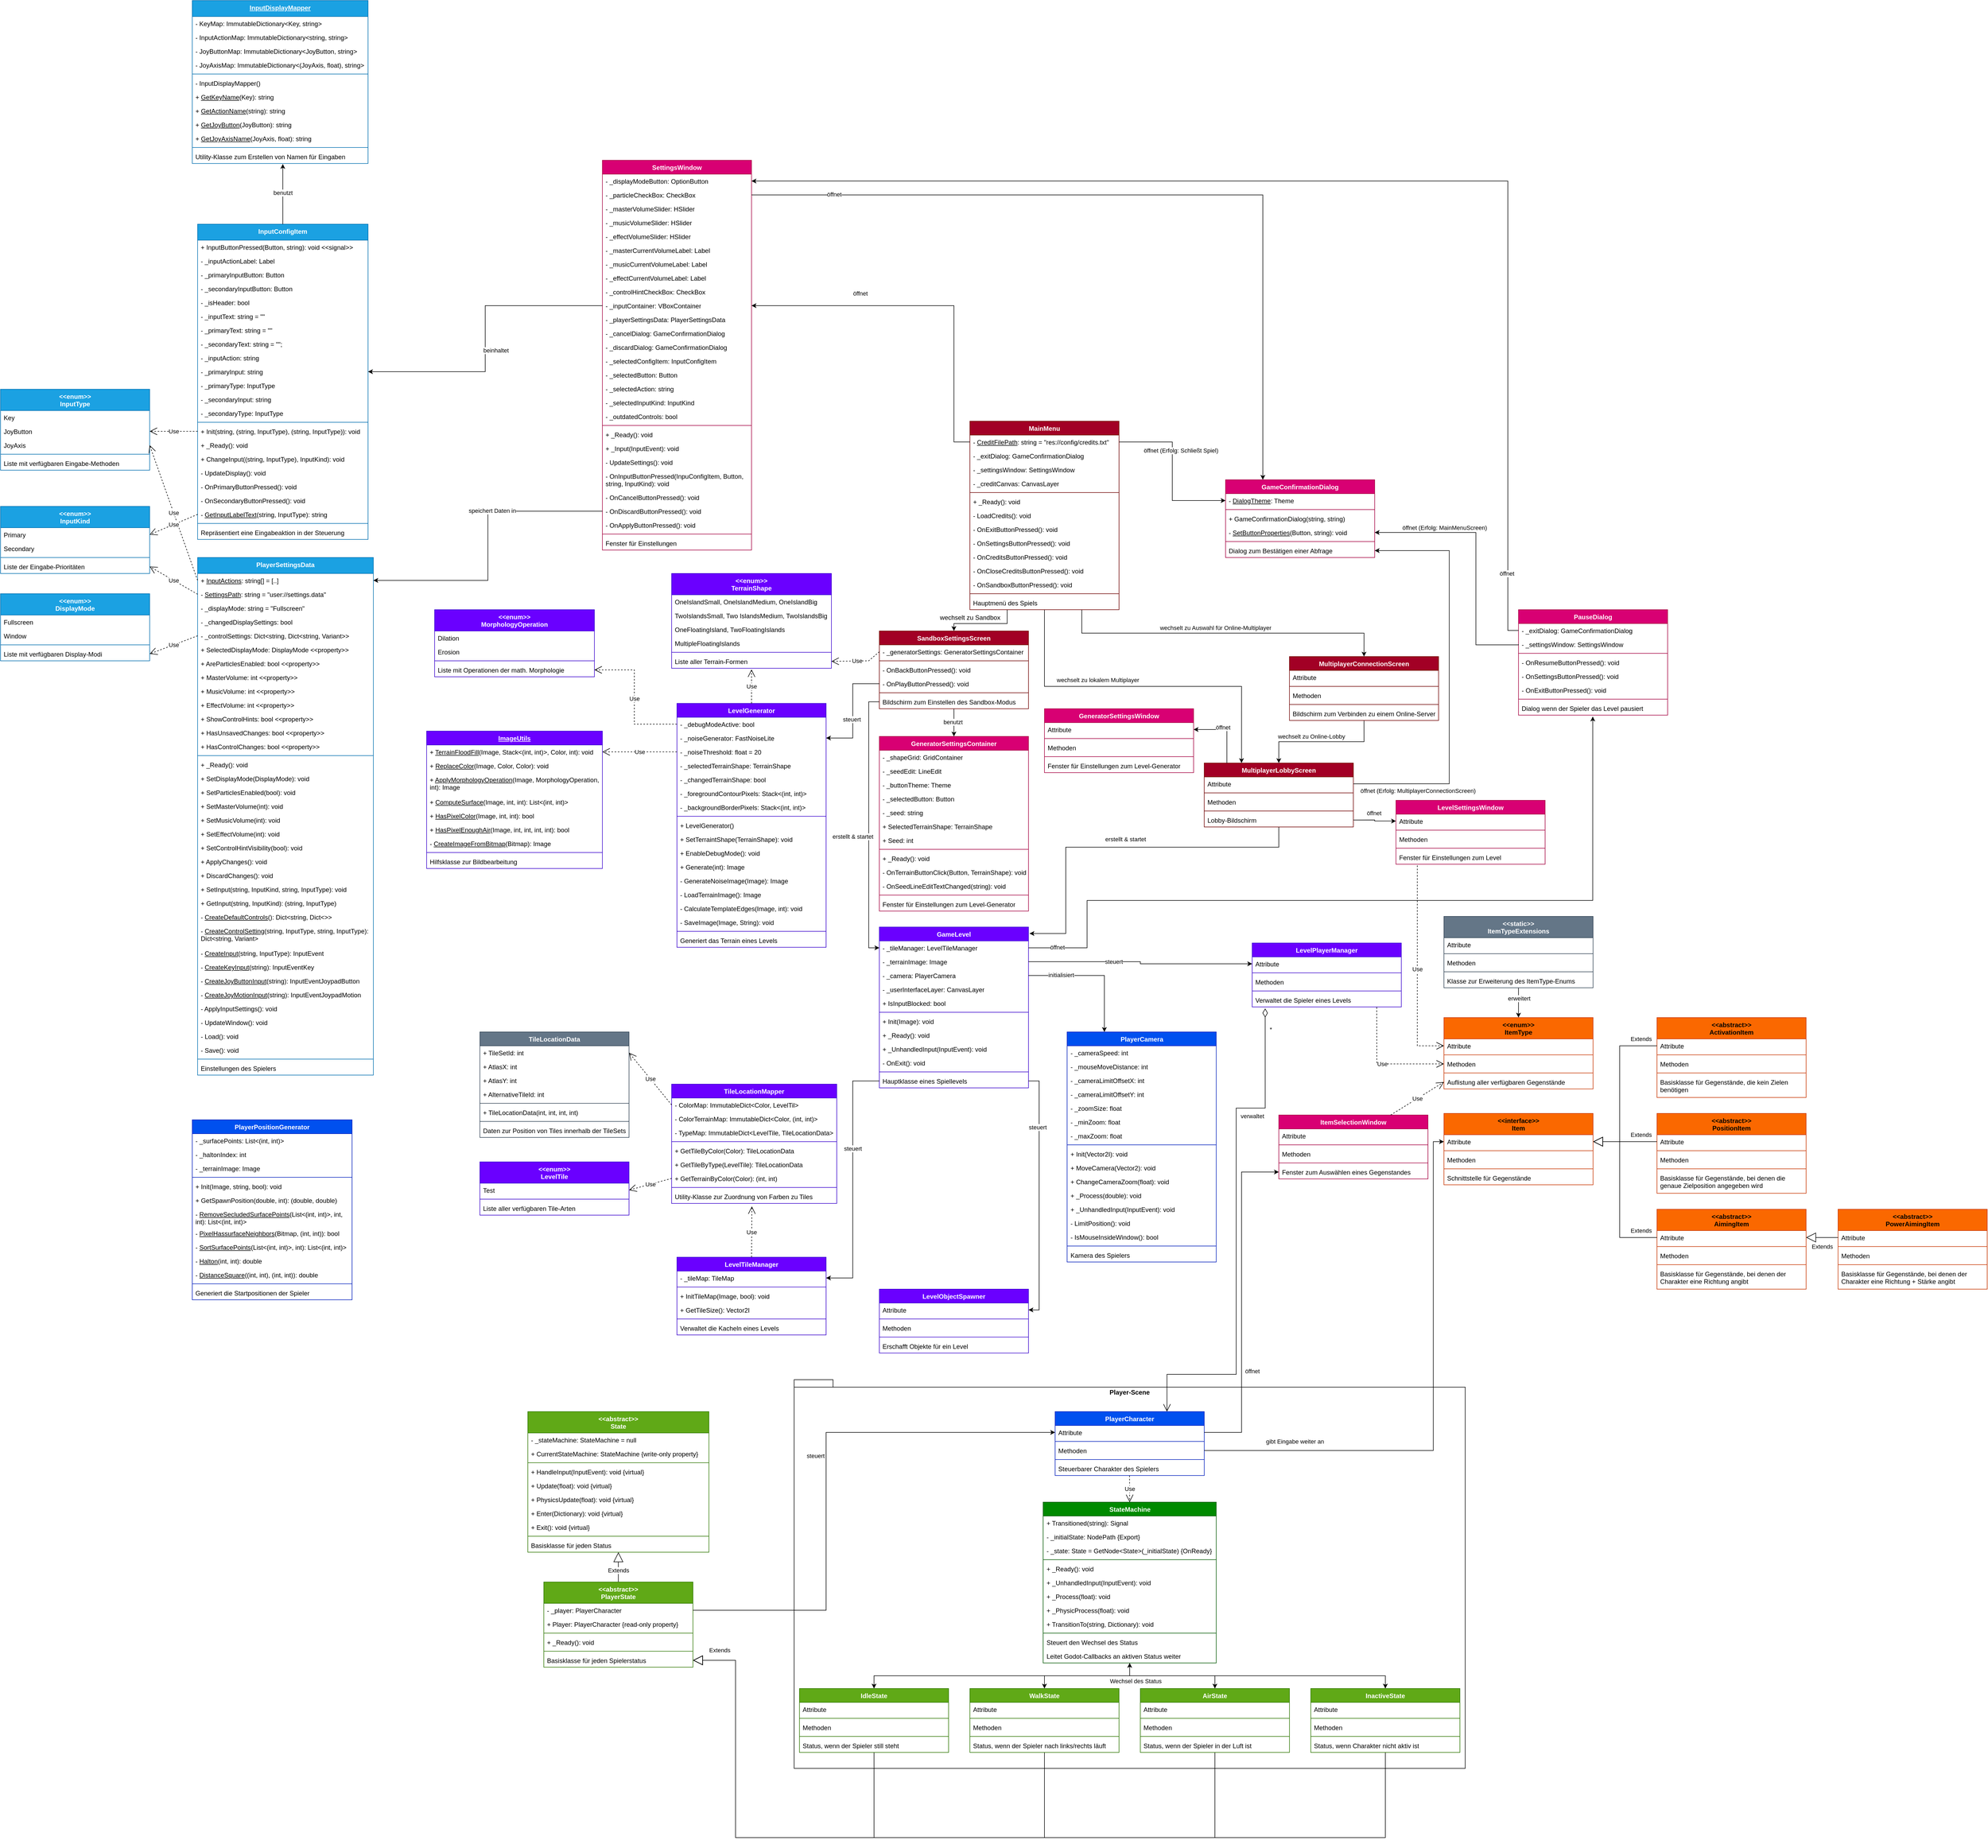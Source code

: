 <mxfile version="24.2.5" type="device">
  <diagram name="Seite-1" id="b0kJ9ZFDzkwzSMW23gj2">
    <mxGraphModel dx="-313" dy="1793" grid="1" gridSize="10" guides="1" tooltips="1" connect="1" arrows="1" fold="1" page="0" pageScale="1" pageWidth="827" pageHeight="1169" math="0" shadow="0">
      <root>
        <mxCell id="0" />
        <mxCell id="1" parent="0" />
        <mxCell id="ihR8Fmivdvn-rFsdOKCi-101" value="Player-Scene" style="shape=folder;fontStyle=1;spacingTop=10;tabWidth=40;tabHeight=14;tabPosition=left;html=1;whiteSpace=wrap;verticalAlign=top;" parent="1" vertex="1">
          <mxGeometry x="3510" y="1910" width="1260" height="730" as="geometry" />
        </mxCell>
        <mxCell id="SU_qhFi1URy2PJOnspzA-23" style="edgeStyle=orthogonalEdgeStyle;rounded=0;orthogonalLoop=1;jettySize=auto;html=1;exitX=0.5;exitY=1;exitDx=0;exitDy=0;entryX=0.5;entryY=0;entryDx=0;entryDy=0;" parent="1" source="ihR8Fmivdvn-rFsdOKCi-1" target="SU_qhFi1URy2PJOnspzA-7" edge="1">
          <mxGeometry relative="1" as="geometry" />
        </mxCell>
        <mxCell id="SU_qhFi1URy2PJOnspzA-24" value="erweitert" style="edgeLabel;html=1;align=center;verticalAlign=middle;resizable=0;points=[];" parent="SU_qhFi1URy2PJOnspzA-23" vertex="1" connectable="0">
          <mxGeometry x="-0.283" y="1" relative="1" as="geometry">
            <mxPoint as="offset" />
          </mxGeometry>
        </mxCell>
        <mxCell id="ihR8Fmivdvn-rFsdOKCi-1" value="&amp;lt;&amp;lt;static&amp;gt;&amp;gt;&lt;br&gt;ItemTypeExtensions" style="swimlane;fontStyle=1;align=center;verticalAlign=top;childLayout=stackLayout;horizontal=1;startSize=40;horizontalStack=0;resizeParent=1;resizeParentMax=0;resizeLast=0;collapsible=1;marginBottom=0;whiteSpace=wrap;html=1;fillColor=#647687;fontColor=#ffffff;strokeColor=#314354;" parent="1" vertex="1">
          <mxGeometry x="4730" y="1040" width="280" height="134" as="geometry">
            <mxRectangle x="4430" y="1700" width="70" height="30" as="alternateBounds" />
          </mxGeometry>
        </mxCell>
        <mxCell id="ihR8Fmivdvn-rFsdOKCi-2" value="Attribute" style="text;strokeColor=none;fillColor=none;align=left;verticalAlign=top;spacingLeft=4;spacingRight=4;overflow=hidden;rotatable=0;points=[[0,0.5],[1,0.5]];portConstraint=eastwest;whiteSpace=wrap;html=1;" parent="ihR8Fmivdvn-rFsdOKCi-1" vertex="1">
          <mxGeometry y="40" width="280" height="26" as="geometry" />
        </mxCell>
        <mxCell id="ihR8Fmivdvn-rFsdOKCi-3" value="" style="line;strokeWidth=1;fillColor=none;align=left;verticalAlign=middle;spacingTop=-1;spacingLeft=3;spacingRight=3;rotatable=0;labelPosition=right;points=[];portConstraint=eastwest;strokeColor=inherit;" parent="ihR8Fmivdvn-rFsdOKCi-1" vertex="1">
          <mxGeometry y="66" width="280" height="8" as="geometry" />
        </mxCell>
        <mxCell id="ihR8Fmivdvn-rFsdOKCi-4" value="Methoden" style="text;strokeColor=none;fillColor=none;align=left;verticalAlign=top;spacingLeft=4;spacingRight=4;overflow=hidden;rotatable=0;points=[[0,0.5],[1,0.5]];portConstraint=eastwest;whiteSpace=wrap;html=1;" parent="ihR8Fmivdvn-rFsdOKCi-1" vertex="1">
          <mxGeometry y="74" width="280" height="26" as="geometry" />
        </mxCell>
        <mxCell id="ihR8Fmivdvn-rFsdOKCi-7" value="" style="line;strokeWidth=1;fillColor=none;align=left;verticalAlign=middle;spacingTop=-1;spacingLeft=3;spacingRight=3;rotatable=0;labelPosition=right;points=[];portConstraint=eastwest;strokeColor=inherit;" parent="ihR8Fmivdvn-rFsdOKCi-1" vertex="1">
          <mxGeometry y="100" width="280" height="8" as="geometry" />
        </mxCell>
        <mxCell id="ihR8Fmivdvn-rFsdOKCi-8" value="Klasse zur Erweiterung des ItemType-Enums" style="text;strokeColor=none;fillColor=none;align=left;verticalAlign=top;spacingLeft=4;spacingRight=4;overflow=hidden;rotatable=0;points=[[0,0.5],[1,0.5]];portConstraint=eastwest;whiteSpace=wrap;html=1;" parent="ihR8Fmivdvn-rFsdOKCi-1" vertex="1">
          <mxGeometry y="108" width="280" height="26" as="geometry" />
        </mxCell>
        <mxCell id="ihR8Fmivdvn-rFsdOKCi-9" value="PlayerCharacter" style="swimlane;fontStyle=1;align=center;verticalAlign=top;childLayout=stackLayout;horizontal=1;startSize=26;horizontalStack=0;resizeParent=1;resizeParentMax=0;resizeLast=0;collapsible=1;marginBottom=0;whiteSpace=wrap;html=1;fillColor=#0050ef;fontColor=#ffffff;strokeColor=#001DBC;" parent="1" vertex="1">
          <mxGeometry x="4000" y="1970" width="280" height="120" as="geometry">
            <mxRectangle x="4430" y="1700" width="70" height="30" as="alternateBounds" />
          </mxGeometry>
        </mxCell>
        <mxCell id="ihR8Fmivdvn-rFsdOKCi-10" value="Attribute" style="text;strokeColor=none;fillColor=none;align=left;verticalAlign=top;spacingLeft=4;spacingRight=4;overflow=hidden;rotatable=0;points=[[0,0.5],[1,0.5]];portConstraint=eastwest;whiteSpace=wrap;html=1;" parent="ihR8Fmivdvn-rFsdOKCi-9" vertex="1">
          <mxGeometry y="26" width="280" height="26" as="geometry" />
        </mxCell>
        <mxCell id="ihR8Fmivdvn-rFsdOKCi-11" value="" style="line;strokeWidth=1;fillColor=none;align=left;verticalAlign=middle;spacingTop=-1;spacingLeft=3;spacingRight=3;rotatable=0;labelPosition=right;points=[];portConstraint=eastwest;strokeColor=inherit;" parent="ihR8Fmivdvn-rFsdOKCi-9" vertex="1">
          <mxGeometry y="52" width="280" height="8" as="geometry" />
        </mxCell>
        <mxCell id="ihR8Fmivdvn-rFsdOKCi-12" value="Methoden" style="text;strokeColor=none;fillColor=none;align=left;verticalAlign=top;spacingLeft=4;spacingRight=4;overflow=hidden;rotatable=0;points=[[0,0.5],[1,0.5]];portConstraint=eastwest;whiteSpace=wrap;html=1;" parent="ihR8Fmivdvn-rFsdOKCi-9" vertex="1">
          <mxGeometry y="60" width="280" height="26" as="geometry" />
        </mxCell>
        <mxCell id="ihR8Fmivdvn-rFsdOKCi-13" value="" style="line;strokeWidth=1;fillColor=none;align=left;verticalAlign=middle;spacingTop=-1;spacingLeft=3;spacingRight=3;rotatable=0;labelPosition=right;points=[];portConstraint=eastwest;strokeColor=inherit;" parent="ihR8Fmivdvn-rFsdOKCi-9" vertex="1">
          <mxGeometry y="86" width="280" height="8" as="geometry" />
        </mxCell>
        <mxCell id="ihR8Fmivdvn-rFsdOKCi-14" value="Steuerbarer Charakter des Spielers" style="text;strokeColor=none;fillColor=none;align=left;verticalAlign=top;spacingLeft=4;spacingRight=4;overflow=hidden;rotatable=0;points=[[0,0.5],[1,0.5]];portConstraint=eastwest;whiteSpace=wrap;html=1;" parent="ihR8Fmivdvn-rFsdOKCi-9" vertex="1">
          <mxGeometry y="94" width="280" height="26" as="geometry" />
        </mxCell>
        <mxCell id="ihR8Fmivdvn-rFsdOKCi-92" style="edgeStyle=orthogonalEdgeStyle;rounded=0;orthogonalLoop=1;jettySize=auto;html=1;exitX=0.5;exitY=1;exitDx=0;exitDy=0;entryX=0.5;entryY=0;entryDx=0;entryDy=0;startArrow=classic;startFill=1;" parent="1" source="ihR8Fmivdvn-rFsdOKCi-15" target="ihR8Fmivdvn-rFsdOKCi-65" edge="1">
          <mxGeometry relative="1" as="geometry">
            <mxPoint x="4040" y="2470" as="targetPoint" />
          </mxGeometry>
        </mxCell>
        <mxCell id="ihR8Fmivdvn-rFsdOKCi-93" style="edgeStyle=orthogonalEdgeStyle;rounded=0;orthogonalLoop=1;jettySize=auto;html=1;exitX=0.5;exitY=1;exitDx=0;exitDy=0;entryX=0.5;entryY=0;entryDx=0;entryDy=0;" parent="1" source="ihR8Fmivdvn-rFsdOKCi-15" target="ihR8Fmivdvn-rFsdOKCi-71" edge="1">
          <mxGeometry relative="1" as="geometry" />
        </mxCell>
        <mxCell id="ihR8Fmivdvn-rFsdOKCi-94" style="edgeStyle=orthogonalEdgeStyle;rounded=0;orthogonalLoop=1;jettySize=auto;html=1;exitX=0.5;exitY=1;exitDx=0;exitDy=0;entryX=0.5;entryY=0;entryDx=0;entryDy=0;" parent="1" source="ihR8Fmivdvn-rFsdOKCi-15" target="ihR8Fmivdvn-rFsdOKCi-77" edge="1">
          <mxGeometry relative="1" as="geometry" />
        </mxCell>
        <mxCell id="ihR8Fmivdvn-rFsdOKCi-95" style="edgeStyle=orthogonalEdgeStyle;rounded=0;orthogonalLoop=1;jettySize=auto;html=1;exitX=0.5;exitY=1;exitDx=0;exitDy=0;entryX=0.5;entryY=0;entryDx=0;entryDy=0;" parent="1" source="ihR8Fmivdvn-rFsdOKCi-15" target="ihR8Fmivdvn-rFsdOKCi-27" edge="1">
          <mxGeometry relative="1" as="geometry">
            <mxPoint x="3710" y="2480" as="targetPoint" />
          </mxGeometry>
        </mxCell>
        <mxCell id="ihR8Fmivdvn-rFsdOKCi-97" value="Wechsel des Status" style="edgeLabel;html=1;align=center;verticalAlign=middle;resizable=0;points=[];" parent="ihR8Fmivdvn-rFsdOKCi-95" vertex="1" connectable="0">
          <mxGeometry x="-0.888" relative="1" as="geometry">
            <mxPoint x="16" y="10" as="offset" />
          </mxGeometry>
        </mxCell>
        <mxCell id="ihR8Fmivdvn-rFsdOKCi-15" value="StateMachine" style="swimlane;fontStyle=1;align=center;verticalAlign=top;childLayout=stackLayout;horizontal=1;startSize=26;horizontalStack=0;resizeParent=1;resizeParentMax=0;resizeLast=0;collapsible=1;marginBottom=0;whiteSpace=wrap;html=1;fillColor=#008a00;fontColor=#ffffff;strokeColor=#005700;" parent="1" vertex="1">
          <mxGeometry x="3977.5" y="2140" width="325" height="302" as="geometry">
            <mxRectangle x="4430" y="1700" width="70" height="30" as="alternateBounds" />
          </mxGeometry>
        </mxCell>
        <mxCell id="ihR8Fmivdvn-rFsdOKCi-16" value="+ Transitioned(string): Signal" style="text;strokeColor=none;fillColor=none;align=left;verticalAlign=top;spacingLeft=4;spacingRight=4;overflow=hidden;rotatable=0;points=[[0,0.5],[1,0.5]];portConstraint=eastwest;whiteSpace=wrap;html=1;" parent="ihR8Fmivdvn-rFsdOKCi-15" vertex="1">
          <mxGeometry y="26" width="325" height="26" as="geometry" />
        </mxCell>
        <mxCell id="2RVkLAHY1WiUdaPVSaJh-1" value="- _initialState: NodePath {Export}" style="text;strokeColor=none;fillColor=none;align=left;verticalAlign=top;spacingLeft=4;spacingRight=4;overflow=hidden;rotatable=0;points=[[0,0.5],[1,0.5]];portConstraint=eastwest;whiteSpace=wrap;html=1;" parent="ihR8Fmivdvn-rFsdOKCi-15" vertex="1">
          <mxGeometry y="52" width="325" height="26" as="geometry" />
        </mxCell>
        <mxCell id="2RVkLAHY1WiUdaPVSaJh-2" value="- _state: State = GetNode&amp;lt;State&amp;gt;(_initialState) {OnReady}" style="text;strokeColor=none;fillColor=none;align=left;verticalAlign=top;spacingLeft=4;spacingRight=4;overflow=hidden;rotatable=0;points=[[0,0.5],[1,0.5]];portConstraint=eastwest;whiteSpace=wrap;html=1;" parent="ihR8Fmivdvn-rFsdOKCi-15" vertex="1">
          <mxGeometry y="78" width="325" height="26" as="geometry" />
        </mxCell>
        <mxCell id="ihR8Fmivdvn-rFsdOKCi-17" value="" style="line;strokeWidth=1;fillColor=none;align=left;verticalAlign=middle;spacingTop=-1;spacingLeft=3;spacingRight=3;rotatable=0;labelPosition=right;points=[];portConstraint=eastwest;strokeColor=inherit;" parent="ihR8Fmivdvn-rFsdOKCi-15" vertex="1">
          <mxGeometry y="104" width="325" height="8" as="geometry" />
        </mxCell>
        <mxCell id="ihR8Fmivdvn-rFsdOKCi-18" value="+ _Ready(): void" style="text;strokeColor=none;fillColor=none;align=left;verticalAlign=top;spacingLeft=4;spacingRight=4;overflow=hidden;rotatable=0;points=[[0,0.5],[1,0.5]];portConstraint=eastwest;whiteSpace=wrap;html=1;" parent="ihR8Fmivdvn-rFsdOKCi-15" vertex="1">
          <mxGeometry y="112" width="325" height="26" as="geometry" />
        </mxCell>
        <mxCell id="2RVkLAHY1WiUdaPVSaJh-3" value="+ _UnhandledInput(InputEvent): void" style="text;strokeColor=none;fillColor=none;align=left;verticalAlign=top;spacingLeft=4;spacingRight=4;overflow=hidden;rotatable=0;points=[[0,0.5],[1,0.5]];portConstraint=eastwest;whiteSpace=wrap;html=1;" parent="ihR8Fmivdvn-rFsdOKCi-15" vertex="1">
          <mxGeometry y="138" width="325" height="26" as="geometry" />
        </mxCell>
        <mxCell id="2RVkLAHY1WiUdaPVSaJh-5" value="+ _Process(float): void" style="text;strokeColor=none;fillColor=none;align=left;verticalAlign=top;spacingLeft=4;spacingRight=4;overflow=hidden;rotatable=0;points=[[0,0.5],[1,0.5]];portConstraint=eastwest;whiteSpace=wrap;html=1;" parent="ihR8Fmivdvn-rFsdOKCi-15" vertex="1">
          <mxGeometry y="164" width="325" height="26" as="geometry" />
        </mxCell>
        <mxCell id="2RVkLAHY1WiUdaPVSaJh-4" value="+ _PhysicProcess(float): void" style="text;strokeColor=none;fillColor=none;align=left;verticalAlign=top;spacingLeft=4;spacingRight=4;overflow=hidden;rotatable=0;points=[[0,0.5],[1,0.5]];portConstraint=eastwest;whiteSpace=wrap;html=1;" parent="ihR8Fmivdvn-rFsdOKCi-15" vertex="1">
          <mxGeometry y="190" width="325" height="26" as="geometry" />
        </mxCell>
        <mxCell id="2RVkLAHY1WiUdaPVSaJh-6" value="+ TransitionTo(string, Dictionary): void" style="text;strokeColor=none;fillColor=none;align=left;verticalAlign=top;spacingLeft=4;spacingRight=4;overflow=hidden;rotatable=0;points=[[0,0.5],[1,0.5]];portConstraint=eastwest;whiteSpace=wrap;html=1;" parent="ihR8Fmivdvn-rFsdOKCi-15" vertex="1">
          <mxGeometry y="216" width="325" height="26" as="geometry" />
        </mxCell>
        <mxCell id="ihR8Fmivdvn-rFsdOKCi-19" value="" style="line;strokeWidth=1;fillColor=none;align=left;verticalAlign=middle;spacingTop=-1;spacingLeft=3;spacingRight=3;rotatable=0;labelPosition=right;points=[];portConstraint=eastwest;strokeColor=inherit;" parent="ihR8Fmivdvn-rFsdOKCi-15" vertex="1">
          <mxGeometry y="242" width="325" height="8" as="geometry" />
        </mxCell>
        <mxCell id="ihR8Fmivdvn-rFsdOKCi-20" value="Steuert den Wechsel des Status" style="text;strokeColor=none;fillColor=none;align=left;verticalAlign=top;spacingLeft=4;spacingRight=4;overflow=hidden;rotatable=0;points=[[0,0.5],[1,0.5]];portConstraint=eastwest;whiteSpace=wrap;html=1;" parent="ihR8Fmivdvn-rFsdOKCi-15" vertex="1">
          <mxGeometry y="250" width="325" height="26" as="geometry" />
        </mxCell>
        <mxCell id="ihR8Fmivdvn-rFsdOKCi-102" value="Leitet Godot-Callbacks an aktiven Status weiter" style="text;strokeColor=none;fillColor=none;align=left;verticalAlign=top;spacingLeft=4;spacingRight=4;overflow=hidden;rotatable=0;points=[[0,0.5],[1,0.5]];portConstraint=eastwest;whiteSpace=wrap;html=1;" parent="ihR8Fmivdvn-rFsdOKCi-15" vertex="1">
          <mxGeometry y="276" width="325" height="26" as="geometry" />
        </mxCell>
        <mxCell id="ihR8Fmivdvn-rFsdOKCi-59" style="edgeStyle=orthogonalEdgeStyle;rounded=0;orthogonalLoop=1;jettySize=auto;html=1;exitX=0.5;exitY=1;exitDx=0;exitDy=0;entryX=0.5;entryY=0;entryDx=0;entryDy=0;endArrow=none;endFill=0;startArrow=block;startFill=0;startSize=16;" parent="1" source="ihR8Fmivdvn-rFsdOKCi-21" target="ihR8Fmivdvn-rFsdOKCi-51" edge="1">
          <mxGeometry relative="1" as="geometry" />
        </mxCell>
        <mxCell id="ihR8Fmivdvn-rFsdOKCi-60" value="Extends" style="edgeLabel;html=1;align=center;verticalAlign=middle;resizable=0;points=[];" parent="ihR8Fmivdvn-rFsdOKCi-59" vertex="1" connectable="0">
          <mxGeometry x="0.21" relative="1" as="geometry">
            <mxPoint as="offset" />
          </mxGeometry>
        </mxCell>
        <mxCell id="ihR8Fmivdvn-rFsdOKCi-21" value="&amp;lt;&amp;lt;abstract&amp;gt;&amp;gt;&lt;br&gt;State" style="swimlane;fontStyle=1;align=center;verticalAlign=top;childLayout=stackLayout;horizontal=1;startSize=40;horizontalStack=0;resizeParent=1;resizeParentMax=0;resizeLast=0;collapsible=1;marginBottom=0;whiteSpace=wrap;html=1;fillColor=#60a917;fontColor=#ffffff;strokeColor=#2D7600;" parent="1" vertex="1">
          <mxGeometry x="3010" y="1970" width="340" height="264" as="geometry">
            <mxRectangle x="4430" y="1700" width="70" height="30" as="alternateBounds" />
          </mxGeometry>
        </mxCell>
        <mxCell id="ihR8Fmivdvn-rFsdOKCi-22" value="- _stateMachine: StateMachine = null" style="text;strokeColor=none;fillColor=none;align=left;verticalAlign=top;spacingLeft=4;spacingRight=4;overflow=hidden;rotatable=0;points=[[0,0.5],[1,0.5]];portConstraint=eastwest;whiteSpace=wrap;html=1;" parent="ihR8Fmivdvn-rFsdOKCi-21" vertex="1">
          <mxGeometry y="40" width="340" height="26" as="geometry" />
        </mxCell>
        <mxCell id="2RVkLAHY1WiUdaPVSaJh-13" value="+ CurrentStateMachine: StateMachine {write-only property}" style="text;strokeColor=none;fillColor=none;align=left;verticalAlign=top;spacingLeft=4;spacingRight=4;overflow=hidden;rotatable=0;points=[[0,0.5],[1,0.5]];portConstraint=eastwest;whiteSpace=wrap;html=1;" parent="ihR8Fmivdvn-rFsdOKCi-21" vertex="1">
          <mxGeometry y="66" width="340" height="26" as="geometry" />
        </mxCell>
        <mxCell id="ihR8Fmivdvn-rFsdOKCi-23" value="" style="line;strokeWidth=1;fillColor=none;align=left;verticalAlign=middle;spacingTop=-1;spacingLeft=3;spacingRight=3;rotatable=0;labelPosition=right;points=[];portConstraint=eastwest;strokeColor=inherit;" parent="ihR8Fmivdvn-rFsdOKCi-21" vertex="1">
          <mxGeometry y="92" width="340" height="8" as="geometry" />
        </mxCell>
        <mxCell id="ihR8Fmivdvn-rFsdOKCi-24" value="+ HandleInput(InputEvent): void {virtual}" style="text;strokeColor=none;fillColor=none;align=left;verticalAlign=top;spacingLeft=4;spacingRight=4;overflow=hidden;rotatable=0;points=[[0,0.5],[1,0.5]];portConstraint=eastwest;whiteSpace=wrap;html=1;" parent="ihR8Fmivdvn-rFsdOKCi-21" vertex="1">
          <mxGeometry y="100" width="340" height="26" as="geometry" />
        </mxCell>
        <mxCell id="2RVkLAHY1WiUdaPVSaJh-8" value="+ Update(float): void {virtual}" style="text;strokeColor=none;fillColor=none;align=left;verticalAlign=top;spacingLeft=4;spacingRight=4;overflow=hidden;rotatable=0;points=[[0,0.5],[1,0.5]];portConstraint=eastwest;whiteSpace=wrap;html=1;" parent="ihR8Fmivdvn-rFsdOKCi-21" vertex="1">
          <mxGeometry y="126" width="340" height="26" as="geometry" />
        </mxCell>
        <mxCell id="2RVkLAHY1WiUdaPVSaJh-7" value="+ PhysicsUpdate(float): void {virtual}" style="text;strokeColor=none;fillColor=none;align=left;verticalAlign=top;spacingLeft=4;spacingRight=4;overflow=hidden;rotatable=0;points=[[0,0.5],[1,0.5]];portConstraint=eastwest;whiteSpace=wrap;html=1;" parent="ihR8Fmivdvn-rFsdOKCi-21" vertex="1">
          <mxGeometry y="152" width="340" height="26" as="geometry" />
        </mxCell>
        <mxCell id="2RVkLAHY1WiUdaPVSaJh-9" value="+ Enter(Dictionary): void {virtual}" style="text;strokeColor=none;fillColor=none;align=left;verticalAlign=top;spacingLeft=4;spacingRight=4;overflow=hidden;rotatable=0;points=[[0,0.5],[1,0.5]];portConstraint=eastwest;whiteSpace=wrap;html=1;" parent="ihR8Fmivdvn-rFsdOKCi-21" vertex="1">
          <mxGeometry y="178" width="340" height="26" as="geometry" />
        </mxCell>
        <mxCell id="2RVkLAHY1WiUdaPVSaJh-10" value="+ Exit(): void {virtual}" style="text;strokeColor=none;fillColor=none;align=left;verticalAlign=top;spacingLeft=4;spacingRight=4;overflow=hidden;rotatable=0;points=[[0,0.5],[1,0.5]];portConstraint=eastwest;whiteSpace=wrap;html=1;" parent="ihR8Fmivdvn-rFsdOKCi-21" vertex="1">
          <mxGeometry y="204" width="340" height="26" as="geometry" />
        </mxCell>
        <mxCell id="ihR8Fmivdvn-rFsdOKCi-25" value="" style="line;strokeWidth=1;fillColor=none;align=left;verticalAlign=middle;spacingTop=-1;spacingLeft=3;spacingRight=3;rotatable=0;labelPosition=right;points=[];portConstraint=eastwest;strokeColor=inherit;" parent="ihR8Fmivdvn-rFsdOKCi-21" vertex="1">
          <mxGeometry y="230" width="340" height="8" as="geometry" />
        </mxCell>
        <mxCell id="ihR8Fmivdvn-rFsdOKCi-26" value="Basisklasse für jeden Status" style="text;strokeColor=none;fillColor=none;align=left;verticalAlign=top;spacingLeft=4;spacingRight=4;overflow=hidden;rotatable=0;points=[[0,0.5],[1,0.5]];portConstraint=eastwest;whiteSpace=wrap;html=1;" parent="ihR8Fmivdvn-rFsdOKCi-21" vertex="1">
          <mxGeometry y="238" width="340" height="26" as="geometry" />
        </mxCell>
        <mxCell id="ihR8Fmivdvn-rFsdOKCi-85" style="edgeStyle=orthogonalEdgeStyle;rounded=0;orthogonalLoop=1;jettySize=auto;html=1;exitX=0.5;exitY=1;exitDx=0;exitDy=0;entryX=1;entryY=0.5;entryDx=0;entryDy=0;endArrow=block;endFill=0;endSize=16;" parent="1" source="ihR8Fmivdvn-rFsdOKCi-27" target="ihR8Fmivdvn-rFsdOKCi-56" edge="1">
          <mxGeometry relative="1" as="geometry">
            <mxPoint x="3659.942" y="2640" as="targetPoint" />
            <Array as="points">
              <mxPoint x="3660" y="2770" />
              <mxPoint x="3400" y="2770" />
              <mxPoint x="3400" y="2437" />
            </Array>
          </mxGeometry>
        </mxCell>
        <mxCell id="ihR8Fmivdvn-rFsdOKCi-27" value="IdleState" style="swimlane;fontStyle=1;align=center;verticalAlign=top;childLayout=stackLayout;horizontal=1;startSize=26;horizontalStack=0;resizeParent=1;resizeParentMax=0;resizeLast=0;collapsible=1;marginBottom=0;whiteSpace=wrap;html=1;fillColor=#60a917;fontColor=#ffffff;strokeColor=#2D7600;" parent="1" vertex="1">
          <mxGeometry x="3520" y="2490" width="280" height="120" as="geometry">
            <mxRectangle x="4430" y="1700" width="70" height="30" as="alternateBounds" />
          </mxGeometry>
        </mxCell>
        <mxCell id="ihR8Fmivdvn-rFsdOKCi-28" value="Attribute" style="text;strokeColor=none;fillColor=none;align=left;verticalAlign=top;spacingLeft=4;spacingRight=4;overflow=hidden;rotatable=0;points=[[0,0.5],[1,0.5]];portConstraint=eastwest;whiteSpace=wrap;html=1;" parent="ihR8Fmivdvn-rFsdOKCi-27" vertex="1">
          <mxGeometry y="26" width="280" height="26" as="geometry" />
        </mxCell>
        <mxCell id="ihR8Fmivdvn-rFsdOKCi-29" value="" style="line;strokeWidth=1;fillColor=none;align=left;verticalAlign=middle;spacingTop=-1;spacingLeft=3;spacingRight=3;rotatable=0;labelPosition=right;points=[];portConstraint=eastwest;strokeColor=inherit;" parent="ihR8Fmivdvn-rFsdOKCi-27" vertex="1">
          <mxGeometry y="52" width="280" height="8" as="geometry" />
        </mxCell>
        <mxCell id="ihR8Fmivdvn-rFsdOKCi-30" value="Methoden" style="text;strokeColor=none;fillColor=none;align=left;verticalAlign=top;spacingLeft=4;spacingRight=4;overflow=hidden;rotatable=0;points=[[0,0.5],[1,0.5]];portConstraint=eastwest;whiteSpace=wrap;html=1;" parent="ihR8Fmivdvn-rFsdOKCi-27" vertex="1">
          <mxGeometry y="60" width="280" height="26" as="geometry" />
        </mxCell>
        <mxCell id="ihR8Fmivdvn-rFsdOKCi-31" value="" style="line;strokeWidth=1;fillColor=none;align=left;verticalAlign=middle;spacingTop=-1;spacingLeft=3;spacingRight=3;rotatable=0;labelPosition=right;points=[];portConstraint=eastwest;strokeColor=inherit;" parent="ihR8Fmivdvn-rFsdOKCi-27" vertex="1">
          <mxGeometry y="86" width="280" height="8" as="geometry" />
        </mxCell>
        <mxCell id="ihR8Fmivdvn-rFsdOKCi-32" value="Status, wenn der Spieler still steht" style="text;strokeColor=none;fillColor=none;align=left;verticalAlign=top;spacingLeft=4;spacingRight=4;overflow=hidden;rotatable=0;points=[[0,0.5],[1,0.5]];portConstraint=eastwest;whiteSpace=wrap;html=1;" parent="ihR8Fmivdvn-rFsdOKCi-27" vertex="1">
          <mxGeometry y="94" width="280" height="26" as="geometry" />
        </mxCell>
        <mxCell id="ihR8Fmivdvn-rFsdOKCi-51" value="&amp;lt;&amp;lt;abstract&amp;gt;&amp;gt;&lt;br&gt;PlayerState" style="swimlane;fontStyle=1;align=center;verticalAlign=top;childLayout=stackLayout;horizontal=1;startSize=40;horizontalStack=0;resizeParent=1;resizeParentMax=0;resizeLast=0;collapsible=1;marginBottom=0;whiteSpace=wrap;html=1;fillColor=#60a917;fontColor=#ffffff;strokeColor=#2D7600;" parent="1" vertex="1">
          <mxGeometry x="3040" y="2290" width="280" height="160" as="geometry">
            <mxRectangle x="4430" y="1700" width="70" height="30" as="alternateBounds" />
          </mxGeometry>
        </mxCell>
        <mxCell id="ihR8Fmivdvn-rFsdOKCi-52" value="- _player: PlayerCharacter" style="text;strokeColor=none;fillColor=none;align=left;verticalAlign=top;spacingLeft=4;spacingRight=4;overflow=hidden;rotatable=0;points=[[0,0.5],[1,0.5]];portConstraint=eastwest;whiteSpace=wrap;html=1;" parent="ihR8Fmivdvn-rFsdOKCi-51" vertex="1">
          <mxGeometry y="40" width="280" height="26" as="geometry" />
        </mxCell>
        <mxCell id="2RVkLAHY1WiUdaPVSaJh-11" value="+ Player: PlayerCharacter {read-only property}" style="text;strokeColor=none;fillColor=none;align=left;verticalAlign=top;spacingLeft=4;spacingRight=4;overflow=hidden;rotatable=0;points=[[0,0.5],[1,0.5]];portConstraint=eastwest;whiteSpace=wrap;html=1;" parent="ihR8Fmivdvn-rFsdOKCi-51" vertex="1">
          <mxGeometry y="66" width="280" height="26" as="geometry" />
        </mxCell>
        <mxCell id="ihR8Fmivdvn-rFsdOKCi-53" value="" style="line;strokeWidth=1;fillColor=none;align=left;verticalAlign=middle;spacingTop=-1;spacingLeft=3;spacingRight=3;rotatable=0;labelPosition=right;points=[];portConstraint=eastwest;strokeColor=inherit;" parent="ihR8Fmivdvn-rFsdOKCi-51" vertex="1">
          <mxGeometry y="92" width="280" height="8" as="geometry" />
        </mxCell>
        <mxCell id="ihR8Fmivdvn-rFsdOKCi-54" value="+ _Ready(): void" style="text;strokeColor=none;fillColor=none;align=left;verticalAlign=top;spacingLeft=4;spacingRight=4;overflow=hidden;rotatable=0;points=[[0,0.5],[1,0.5]];portConstraint=eastwest;whiteSpace=wrap;html=1;" parent="ihR8Fmivdvn-rFsdOKCi-51" vertex="1">
          <mxGeometry y="100" width="280" height="26" as="geometry" />
        </mxCell>
        <mxCell id="ihR8Fmivdvn-rFsdOKCi-55" value="" style="line;strokeWidth=1;fillColor=none;align=left;verticalAlign=middle;spacingTop=-1;spacingLeft=3;spacingRight=3;rotatable=0;labelPosition=right;points=[];portConstraint=eastwest;strokeColor=inherit;" parent="ihR8Fmivdvn-rFsdOKCi-51" vertex="1">
          <mxGeometry y="126" width="280" height="8" as="geometry" />
        </mxCell>
        <mxCell id="ihR8Fmivdvn-rFsdOKCi-56" value="Basisklasse für jeden Spielerstatus" style="text;strokeColor=none;fillColor=none;align=left;verticalAlign=top;spacingLeft=4;spacingRight=4;overflow=hidden;rotatable=0;points=[[0,0.5],[1,0.5]];portConstraint=eastwest;whiteSpace=wrap;html=1;" parent="ihR8Fmivdvn-rFsdOKCi-51" vertex="1">
          <mxGeometry y="134" width="280" height="26" as="geometry" />
        </mxCell>
        <mxCell id="ihR8Fmivdvn-rFsdOKCi-86" style="edgeStyle=orthogonalEdgeStyle;rounded=0;orthogonalLoop=1;jettySize=auto;html=1;exitX=0.5;exitY=1;exitDx=0;exitDy=0;entryX=1;entryY=0.5;entryDx=0;entryDy=0;endArrow=block;endFill=0;endSize=16;" parent="1" source="ihR8Fmivdvn-rFsdOKCi-65" target="ihR8Fmivdvn-rFsdOKCi-56" edge="1">
          <mxGeometry relative="1" as="geometry">
            <Array as="points">
              <mxPoint x="3980" y="2770" />
              <mxPoint x="3400" y="2770" />
              <mxPoint x="3400" y="2437" />
            </Array>
          </mxGeometry>
        </mxCell>
        <mxCell id="ihR8Fmivdvn-rFsdOKCi-65" value="WalkState" style="swimlane;fontStyle=1;align=center;verticalAlign=top;childLayout=stackLayout;horizontal=1;startSize=26;horizontalStack=0;resizeParent=1;resizeParentMax=0;resizeLast=0;collapsible=1;marginBottom=0;whiteSpace=wrap;html=1;fillColor=#60a917;fontColor=#ffffff;strokeColor=#2D7600;" parent="1" vertex="1">
          <mxGeometry x="3840" y="2490" width="280" height="120" as="geometry">
            <mxRectangle x="4430" y="1700" width="70" height="30" as="alternateBounds" />
          </mxGeometry>
        </mxCell>
        <mxCell id="ihR8Fmivdvn-rFsdOKCi-66" value="Attribute" style="text;strokeColor=none;fillColor=none;align=left;verticalAlign=top;spacingLeft=4;spacingRight=4;overflow=hidden;rotatable=0;points=[[0,0.5],[1,0.5]];portConstraint=eastwest;whiteSpace=wrap;html=1;" parent="ihR8Fmivdvn-rFsdOKCi-65" vertex="1">
          <mxGeometry y="26" width="280" height="26" as="geometry" />
        </mxCell>
        <mxCell id="ihR8Fmivdvn-rFsdOKCi-67" value="" style="line;strokeWidth=1;fillColor=none;align=left;verticalAlign=middle;spacingTop=-1;spacingLeft=3;spacingRight=3;rotatable=0;labelPosition=right;points=[];portConstraint=eastwest;strokeColor=inherit;" parent="ihR8Fmivdvn-rFsdOKCi-65" vertex="1">
          <mxGeometry y="52" width="280" height="8" as="geometry" />
        </mxCell>
        <mxCell id="ihR8Fmivdvn-rFsdOKCi-68" value="Methoden" style="text;strokeColor=none;fillColor=none;align=left;verticalAlign=top;spacingLeft=4;spacingRight=4;overflow=hidden;rotatable=0;points=[[0,0.5],[1,0.5]];portConstraint=eastwest;whiteSpace=wrap;html=1;" parent="ihR8Fmivdvn-rFsdOKCi-65" vertex="1">
          <mxGeometry y="60" width="280" height="26" as="geometry" />
        </mxCell>
        <mxCell id="ihR8Fmivdvn-rFsdOKCi-69" value="" style="line;strokeWidth=1;fillColor=none;align=left;verticalAlign=middle;spacingTop=-1;spacingLeft=3;spacingRight=3;rotatable=0;labelPosition=right;points=[];portConstraint=eastwest;strokeColor=inherit;" parent="ihR8Fmivdvn-rFsdOKCi-65" vertex="1">
          <mxGeometry y="86" width="280" height="8" as="geometry" />
        </mxCell>
        <mxCell id="ihR8Fmivdvn-rFsdOKCi-70" value="Status, wenn der Spieler nach links/rechts läuft" style="text;strokeColor=none;fillColor=none;align=left;verticalAlign=top;spacingLeft=4;spacingRight=4;overflow=hidden;rotatable=0;points=[[0,0.5],[1,0.5]];portConstraint=eastwest;whiteSpace=wrap;html=1;" parent="ihR8Fmivdvn-rFsdOKCi-65" vertex="1">
          <mxGeometry y="94" width="280" height="26" as="geometry" />
        </mxCell>
        <mxCell id="ihR8Fmivdvn-rFsdOKCi-87" style="edgeStyle=orthogonalEdgeStyle;rounded=0;orthogonalLoop=1;jettySize=auto;html=1;exitX=0.5;exitY=1;exitDx=0;exitDy=0;entryX=1;entryY=0.5;entryDx=0;entryDy=0;endArrow=block;endFill=0;endSize=16;" parent="1" source="ihR8Fmivdvn-rFsdOKCi-71" target="ihR8Fmivdvn-rFsdOKCi-56" edge="1">
          <mxGeometry relative="1" as="geometry">
            <mxPoint x="4210" y="2660" as="targetPoint" />
            <Array as="points">
              <mxPoint x="4300" y="2770" />
              <mxPoint x="3400" y="2770" />
              <mxPoint x="3400" y="2437" />
            </Array>
          </mxGeometry>
        </mxCell>
        <mxCell id="ihR8Fmivdvn-rFsdOKCi-71" value="AirState" style="swimlane;fontStyle=1;align=center;verticalAlign=top;childLayout=stackLayout;horizontal=1;startSize=26;horizontalStack=0;resizeParent=1;resizeParentMax=0;resizeLast=0;collapsible=1;marginBottom=0;whiteSpace=wrap;html=1;fillColor=#60a917;fontColor=#ffffff;strokeColor=#2D7600;" parent="1" vertex="1">
          <mxGeometry x="4160" y="2490" width="280" height="120" as="geometry">
            <mxRectangle x="4430" y="1700" width="70" height="30" as="alternateBounds" />
          </mxGeometry>
        </mxCell>
        <mxCell id="ihR8Fmivdvn-rFsdOKCi-72" value="Attribute" style="text;strokeColor=none;fillColor=none;align=left;verticalAlign=top;spacingLeft=4;spacingRight=4;overflow=hidden;rotatable=0;points=[[0,0.5],[1,0.5]];portConstraint=eastwest;whiteSpace=wrap;html=1;" parent="ihR8Fmivdvn-rFsdOKCi-71" vertex="1">
          <mxGeometry y="26" width="280" height="26" as="geometry" />
        </mxCell>
        <mxCell id="ihR8Fmivdvn-rFsdOKCi-73" value="" style="line;strokeWidth=1;fillColor=none;align=left;verticalAlign=middle;spacingTop=-1;spacingLeft=3;spacingRight=3;rotatable=0;labelPosition=right;points=[];portConstraint=eastwest;strokeColor=inherit;" parent="ihR8Fmivdvn-rFsdOKCi-71" vertex="1">
          <mxGeometry y="52" width="280" height="8" as="geometry" />
        </mxCell>
        <mxCell id="ihR8Fmivdvn-rFsdOKCi-74" value="Methoden" style="text;strokeColor=none;fillColor=none;align=left;verticalAlign=top;spacingLeft=4;spacingRight=4;overflow=hidden;rotatable=0;points=[[0,0.5],[1,0.5]];portConstraint=eastwest;whiteSpace=wrap;html=1;" parent="ihR8Fmivdvn-rFsdOKCi-71" vertex="1">
          <mxGeometry y="60" width="280" height="26" as="geometry" />
        </mxCell>
        <mxCell id="ihR8Fmivdvn-rFsdOKCi-75" value="" style="line;strokeWidth=1;fillColor=none;align=left;verticalAlign=middle;spacingTop=-1;spacingLeft=3;spacingRight=3;rotatable=0;labelPosition=right;points=[];portConstraint=eastwest;strokeColor=inherit;" parent="ihR8Fmivdvn-rFsdOKCi-71" vertex="1">
          <mxGeometry y="86" width="280" height="8" as="geometry" />
        </mxCell>
        <mxCell id="ihR8Fmivdvn-rFsdOKCi-76" value="Status, wenn der Spieler in der Luft ist" style="text;strokeColor=none;fillColor=none;align=left;verticalAlign=top;spacingLeft=4;spacingRight=4;overflow=hidden;rotatable=0;points=[[0,0.5],[1,0.5]];portConstraint=eastwest;whiteSpace=wrap;html=1;" parent="ihR8Fmivdvn-rFsdOKCi-71" vertex="1">
          <mxGeometry y="94" width="280" height="26" as="geometry" />
        </mxCell>
        <mxCell id="ihR8Fmivdvn-rFsdOKCi-88" style="edgeStyle=orthogonalEdgeStyle;rounded=0;orthogonalLoop=1;jettySize=auto;html=1;exitX=0.5;exitY=1;exitDx=0;exitDy=0;entryX=1;entryY=0.5;entryDx=0;entryDy=0;endArrow=block;endFill=0;endSize=16;" parent="1" source="ihR8Fmivdvn-rFsdOKCi-77" target="ihR8Fmivdvn-rFsdOKCi-56" edge="1">
          <mxGeometry relative="1" as="geometry">
            <mxPoint x="4590" y="2640" as="targetPoint" />
            <Array as="points">
              <mxPoint x="4620" y="2770" />
              <mxPoint x="3400" y="2770" />
              <mxPoint x="3400" y="2437" />
            </Array>
          </mxGeometry>
        </mxCell>
        <mxCell id="ihR8Fmivdvn-rFsdOKCi-89" value="Extends" style="edgeLabel;html=1;align=center;verticalAlign=middle;resizable=0;points=[];" parent="ihR8Fmivdvn-rFsdOKCi-88" vertex="1" connectable="0">
          <mxGeometry x="0.886" y="1" relative="1" as="geometry">
            <mxPoint x="-29" y="-41" as="offset" />
          </mxGeometry>
        </mxCell>
        <mxCell id="ihR8Fmivdvn-rFsdOKCi-77" value="InactiveState" style="swimlane;fontStyle=1;align=center;verticalAlign=top;childLayout=stackLayout;horizontal=1;startSize=26;horizontalStack=0;resizeParent=1;resizeParentMax=0;resizeLast=0;collapsible=1;marginBottom=0;whiteSpace=wrap;html=1;fillColor=#60a917;fontColor=#ffffff;strokeColor=#2D7600;" parent="1" vertex="1">
          <mxGeometry x="4480" y="2490" width="280" height="120" as="geometry">
            <mxRectangle x="4430" y="1700" width="70" height="30" as="alternateBounds" />
          </mxGeometry>
        </mxCell>
        <mxCell id="ihR8Fmivdvn-rFsdOKCi-78" value="Attribute" style="text;strokeColor=none;fillColor=none;align=left;verticalAlign=top;spacingLeft=4;spacingRight=4;overflow=hidden;rotatable=0;points=[[0,0.5],[1,0.5]];portConstraint=eastwest;whiteSpace=wrap;html=1;" parent="ihR8Fmivdvn-rFsdOKCi-77" vertex="1">
          <mxGeometry y="26" width="280" height="26" as="geometry" />
        </mxCell>
        <mxCell id="ihR8Fmivdvn-rFsdOKCi-79" value="" style="line;strokeWidth=1;fillColor=none;align=left;verticalAlign=middle;spacingTop=-1;spacingLeft=3;spacingRight=3;rotatable=0;labelPosition=right;points=[];portConstraint=eastwest;strokeColor=inherit;" parent="ihR8Fmivdvn-rFsdOKCi-77" vertex="1">
          <mxGeometry y="52" width="280" height="8" as="geometry" />
        </mxCell>
        <mxCell id="ihR8Fmivdvn-rFsdOKCi-80" value="Methoden" style="text;strokeColor=none;fillColor=none;align=left;verticalAlign=top;spacingLeft=4;spacingRight=4;overflow=hidden;rotatable=0;points=[[0,0.5],[1,0.5]];portConstraint=eastwest;whiteSpace=wrap;html=1;" parent="ihR8Fmivdvn-rFsdOKCi-77" vertex="1">
          <mxGeometry y="60" width="280" height="26" as="geometry" />
        </mxCell>
        <mxCell id="ihR8Fmivdvn-rFsdOKCi-81" value="" style="line;strokeWidth=1;fillColor=none;align=left;verticalAlign=middle;spacingTop=-1;spacingLeft=3;spacingRight=3;rotatable=0;labelPosition=right;points=[];portConstraint=eastwest;strokeColor=inherit;" parent="ihR8Fmivdvn-rFsdOKCi-77" vertex="1">
          <mxGeometry y="86" width="280" height="8" as="geometry" />
        </mxCell>
        <mxCell id="ihR8Fmivdvn-rFsdOKCi-82" value="Status, wenn Charakter nicht aktiv ist" style="text;strokeColor=none;fillColor=none;align=left;verticalAlign=top;spacingLeft=4;spacingRight=4;overflow=hidden;rotatable=0;points=[[0,0.5],[1,0.5]];portConstraint=eastwest;whiteSpace=wrap;html=1;" parent="ihR8Fmivdvn-rFsdOKCi-77" vertex="1">
          <mxGeometry y="94" width="280" height="26" as="geometry" />
        </mxCell>
        <mxCell id="ihR8Fmivdvn-rFsdOKCi-96" value="Use" style="endArrow=open;endSize=12;dashed=1;html=1;rounded=0;exitX=0.499;exitY=1.006;exitDx=0;exitDy=0;exitPerimeter=0;entryX=0.5;entryY=0;entryDx=0;entryDy=0;" parent="1" source="ihR8Fmivdvn-rFsdOKCi-14" target="ihR8Fmivdvn-rFsdOKCi-15" edge="1">
          <mxGeometry width="160" relative="1" as="geometry">
            <mxPoint x="4140" y="2100" as="sourcePoint" />
            <mxPoint x="4190" y="2210" as="targetPoint" />
          </mxGeometry>
        </mxCell>
        <mxCell id="ihR8Fmivdvn-rFsdOKCi-98" style="edgeStyle=orthogonalEdgeStyle;rounded=0;orthogonalLoop=1;jettySize=auto;html=1;exitX=1;exitY=0.5;exitDx=0;exitDy=0;entryX=0;entryY=0.5;entryDx=0;entryDy=0;" parent="1" source="ihR8Fmivdvn-rFsdOKCi-52" target="ihR8Fmivdvn-rFsdOKCi-10" edge="1">
          <mxGeometry relative="1" as="geometry">
            <Array as="points">
              <mxPoint x="3570" y="2343" />
              <mxPoint x="3570" y="2009" />
            </Array>
          </mxGeometry>
        </mxCell>
        <mxCell id="ihR8Fmivdvn-rFsdOKCi-99" value="steuert" style="edgeLabel;html=1;align=center;verticalAlign=middle;resizable=0;points=[];" parent="ihR8Fmivdvn-rFsdOKCi-98" vertex="1" connectable="0">
          <mxGeometry x="0.066" y="-2" relative="1" as="geometry">
            <mxPoint x="-22" as="offset" />
          </mxGeometry>
        </mxCell>
        <mxCell id="d6O0xbQYCHMRyrooB_xH-1" value="GameLevel" style="swimlane;fontStyle=1;align=center;verticalAlign=top;childLayout=stackLayout;horizontal=1;startSize=26;horizontalStack=0;resizeParent=1;resizeParentMax=0;resizeLast=0;collapsible=1;marginBottom=0;whiteSpace=wrap;html=1;fillColor=#6a00ff;fontColor=#ffffff;strokeColor=#3700CC;" parent="1" vertex="1">
          <mxGeometry x="3670" y="1060" width="280" height="302" as="geometry">
            <mxRectangle x="4430" y="1700" width="70" height="30" as="alternateBounds" />
          </mxGeometry>
        </mxCell>
        <mxCell id="d6O0xbQYCHMRyrooB_xH-2" value="- _tileManager: LevelTileManager" style="text;strokeColor=none;fillColor=none;align=left;verticalAlign=top;spacingLeft=4;spacingRight=4;overflow=hidden;rotatable=0;points=[[0,0.5],[1,0.5]];portConstraint=eastwest;whiteSpace=wrap;html=1;" parent="d6O0xbQYCHMRyrooB_xH-1" vertex="1">
          <mxGeometry y="26" width="280" height="26" as="geometry" />
        </mxCell>
        <mxCell id="OdbnmlVeWFG6Ifp8A3dk-2" value="- _terrainImage: Image" style="text;strokeColor=none;fillColor=none;align=left;verticalAlign=top;spacingLeft=4;spacingRight=4;overflow=hidden;rotatable=0;points=[[0,0.5],[1,0.5]];portConstraint=eastwest;whiteSpace=wrap;html=1;" parent="d6O0xbQYCHMRyrooB_xH-1" vertex="1">
          <mxGeometry y="52" width="280" height="26" as="geometry" />
        </mxCell>
        <mxCell id="CCMMlTtJf9HICBmjpG45-1" value="- _camera: PlayerCamera" style="text;strokeColor=none;fillColor=none;align=left;verticalAlign=top;spacingLeft=4;spacingRight=4;overflow=hidden;rotatable=0;points=[[0,0.5],[1,0.5]];portConstraint=eastwest;whiteSpace=wrap;html=1;" parent="d6O0xbQYCHMRyrooB_xH-1" vertex="1">
          <mxGeometry y="78" width="280" height="26" as="geometry" />
        </mxCell>
        <mxCell id="8BsobquMCdkh2OW_PTSj-1" value="- _userInterfaceLayer: CanvasLayer" style="text;strokeColor=none;fillColor=none;align=left;verticalAlign=top;spacingLeft=4;spacingRight=4;overflow=hidden;rotatable=0;points=[[0,0.5],[1,0.5]];portConstraint=eastwest;whiteSpace=wrap;html=1;" vertex="1" parent="d6O0xbQYCHMRyrooB_xH-1">
          <mxGeometry y="104" width="280" height="26" as="geometry" />
        </mxCell>
        <mxCell id="8BsobquMCdkh2OW_PTSj-2" value="+ IsInputBlocked: bool" style="text;strokeColor=none;fillColor=none;align=left;verticalAlign=top;spacingLeft=4;spacingRight=4;overflow=hidden;rotatable=0;points=[[0,0.5],[1,0.5]];portConstraint=eastwest;whiteSpace=wrap;html=1;" vertex="1" parent="d6O0xbQYCHMRyrooB_xH-1">
          <mxGeometry y="130" width="280" height="26" as="geometry" />
        </mxCell>
        <mxCell id="d6O0xbQYCHMRyrooB_xH-3" value="" style="line;strokeWidth=1;fillColor=none;align=left;verticalAlign=middle;spacingTop=-1;spacingLeft=3;spacingRight=3;rotatable=0;labelPosition=right;points=[];portConstraint=eastwest;strokeColor=inherit;" parent="d6O0xbQYCHMRyrooB_xH-1" vertex="1">
          <mxGeometry y="156" width="280" height="8" as="geometry" />
        </mxCell>
        <mxCell id="d6O0xbQYCHMRyrooB_xH-4" value="+ Init(Image): void" style="text;strokeColor=none;fillColor=none;align=left;verticalAlign=top;spacingLeft=4;spacingRight=4;overflow=hidden;rotatable=0;points=[[0,0.5],[1,0.5]];portConstraint=eastwest;whiteSpace=wrap;html=1;" parent="d6O0xbQYCHMRyrooB_xH-1" vertex="1">
          <mxGeometry y="164" width="280" height="26" as="geometry" />
        </mxCell>
        <mxCell id="OdbnmlVeWFG6Ifp8A3dk-3" value="+ _Ready(): void" style="text;strokeColor=none;fillColor=none;align=left;verticalAlign=top;spacingLeft=4;spacingRight=4;overflow=hidden;rotatable=0;points=[[0,0.5],[1,0.5]];portConstraint=eastwest;whiteSpace=wrap;html=1;" parent="d6O0xbQYCHMRyrooB_xH-1" vertex="1">
          <mxGeometry y="190" width="280" height="26" as="geometry" />
        </mxCell>
        <mxCell id="8BsobquMCdkh2OW_PTSj-3" value="+ _UnhandledInput(InputEvent): void" style="text;strokeColor=none;fillColor=none;align=left;verticalAlign=top;spacingLeft=4;spacingRight=4;overflow=hidden;rotatable=0;points=[[0,0.5],[1,0.5]];portConstraint=eastwest;whiteSpace=wrap;html=1;" vertex="1" parent="d6O0xbQYCHMRyrooB_xH-1">
          <mxGeometry y="216" width="280" height="26" as="geometry" />
        </mxCell>
        <mxCell id="8BsobquMCdkh2OW_PTSj-4" value="- OnExit(): void" style="text;strokeColor=none;fillColor=none;align=left;verticalAlign=top;spacingLeft=4;spacingRight=4;overflow=hidden;rotatable=0;points=[[0,0.5],[1,0.5]];portConstraint=eastwest;whiteSpace=wrap;html=1;" vertex="1" parent="d6O0xbQYCHMRyrooB_xH-1">
          <mxGeometry y="242" width="280" height="26" as="geometry" />
        </mxCell>
        <mxCell id="d6O0xbQYCHMRyrooB_xH-5" value="" style="line;strokeWidth=1;fillColor=none;align=left;verticalAlign=middle;spacingTop=-1;spacingLeft=3;spacingRight=3;rotatable=0;labelPosition=right;points=[];portConstraint=eastwest;strokeColor=inherit;" parent="d6O0xbQYCHMRyrooB_xH-1" vertex="1">
          <mxGeometry y="268" width="280" height="8" as="geometry" />
        </mxCell>
        <mxCell id="d6O0xbQYCHMRyrooB_xH-6" value="Hauptklasse eines Spiellevels" style="text;strokeColor=none;fillColor=none;align=left;verticalAlign=top;spacingLeft=4;spacingRight=4;overflow=hidden;rotatable=0;points=[[0,0.5],[1,0.5]];portConstraint=eastwest;whiteSpace=wrap;html=1;" parent="d6O0xbQYCHMRyrooB_xH-1" vertex="1">
          <mxGeometry y="276" width="280" height="26" as="geometry" />
        </mxCell>
        <mxCell id="d6O0xbQYCHMRyrooB_xH-7" value="LevelObjectSpawner" style="swimlane;fontStyle=1;align=center;verticalAlign=top;childLayout=stackLayout;horizontal=1;startSize=26;horizontalStack=0;resizeParent=1;resizeParentMax=0;resizeLast=0;collapsible=1;marginBottom=0;whiteSpace=wrap;html=1;fillColor=#6a00ff;fontColor=#ffffff;strokeColor=#3700CC;" parent="1" vertex="1">
          <mxGeometry x="3670" y="1740" width="280" height="120" as="geometry">
            <mxRectangle x="4430" y="1700" width="70" height="30" as="alternateBounds" />
          </mxGeometry>
        </mxCell>
        <mxCell id="d6O0xbQYCHMRyrooB_xH-8" value="Attribute" style="text;strokeColor=none;fillColor=none;align=left;verticalAlign=top;spacingLeft=4;spacingRight=4;overflow=hidden;rotatable=0;points=[[0,0.5],[1,0.5]];portConstraint=eastwest;whiteSpace=wrap;html=1;" parent="d6O0xbQYCHMRyrooB_xH-7" vertex="1">
          <mxGeometry y="26" width="280" height="26" as="geometry" />
        </mxCell>
        <mxCell id="d6O0xbQYCHMRyrooB_xH-9" value="" style="line;strokeWidth=1;fillColor=none;align=left;verticalAlign=middle;spacingTop=-1;spacingLeft=3;spacingRight=3;rotatable=0;labelPosition=right;points=[];portConstraint=eastwest;strokeColor=inherit;" parent="d6O0xbQYCHMRyrooB_xH-7" vertex="1">
          <mxGeometry y="52" width="280" height="8" as="geometry" />
        </mxCell>
        <mxCell id="d6O0xbQYCHMRyrooB_xH-10" value="Methoden" style="text;strokeColor=none;fillColor=none;align=left;verticalAlign=top;spacingLeft=4;spacingRight=4;overflow=hidden;rotatable=0;points=[[0,0.5],[1,0.5]];portConstraint=eastwest;whiteSpace=wrap;html=1;" parent="d6O0xbQYCHMRyrooB_xH-7" vertex="1">
          <mxGeometry y="60" width="280" height="26" as="geometry" />
        </mxCell>
        <mxCell id="d6O0xbQYCHMRyrooB_xH-11" value="" style="line;strokeWidth=1;fillColor=none;align=left;verticalAlign=middle;spacingTop=-1;spacingLeft=3;spacingRight=3;rotatable=0;labelPosition=right;points=[];portConstraint=eastwest;strokeColor=inherit;" parent="d6O0xbQYCHMRyrooB_xH-7" vertex="1">
          <mxGeometry y="86" width="280" height="8" as="geometry" />
        </mxCell>
        <mxCell id="d6O0xbQYCHMRyrooB_xH-12" value="Erschafft Objekte für ein Level" style="text;strokeColor=none;fillColor=none;align=left;verticalAlign=top;spacingLeft=4;spacingRight=4;overflow=hidden;rotatable=0;points=[[0,0.5],[1,0.5]];portConstraint=eastwest;whiteSpace=wrap;html=1;" parent="d6O0xbQYCHMRyrooB_xH-7" vertex="1">
          <mxGeometry y="94" width="280" height="26" as="geometry" />
        </mxCell>
        <mxCell id="d6O0xbQYCHMRyrooB_xH-13" value="LevelTileManager" style="swimlane;fontStyle=1;align=center;verticalAlign=top;childLayout=stackLayout;horizontal=1;startSize=26;horizontalStack=0;resizeParent=1;resizeParentMax=0;resizeLast=0;collapsible=1;marginBottom=0;whiteSpace=wrap;html=1;fillColor=#6a00ff;fontColor=#ffffff;strokeColor=#3700CC;" parent="1" vertex="1">
          <mxGeometry x="3290" y="1680" width="280" height="146" as="geometry">
            <mxRectangle x="4430" y="1700" width="70" height="30" as="alternateBounds" />
          </mxGeometry>
        </mxCell>
        <mxCell id="d6O0xbQYCHMRyrooB_xH-14" value="- _tileMap: TileMap" style="text;strokeColor=none;fillColor=none;align=left;verticalAlign=top;spacingLeft=4;spacingRight=4;overflow=hidden;rotatable=0;points=[[0,0.5],[1,0.5]];portConstraint=eastwest;whiteSpace=wrap;html=1;" parent="d6O0xbQYCHMRyrooB_xH-13" vertex="1">
          <mxGeometry y="26" width="280" height="26" as="geometry" />
        </mxCell>
        <mxCell id="d6O0xbQYCHMRyrooB_xH-15" value="" style="line;strokeWidth=1;fillColor=none;align=left;verticalAlign=middle;spacingTop=-1;spacingLeft=3;spacingRight=3;rotatable=0;labelPosition=right;points=[];portConstraint=eastwest;strokeColor=inherit;" parent="d6O0xbQYCHMRyrooB_xH-13" vertex="1">
          <mxGeometry y="52" width="280" height="8" as="geometry" />
        </mxCell>
        <mxCell id="d6O0xbQYCHMRyrooB_xH-16" value="+ InitTileMap(Image, bool): void" style="text;strokeColor=none;fillColor=none;align=left;verticalAlign=top;spacingLeft=4;spacingRight=4;overflow=hidden;rotatable=0;points=[[0,0.5],[1,0.5]];portConstraint=eastwest;whiteSpace=wrap;html=1;" parent="d6O0xbQYCHMRyrooB_xH-13" vertex="1">
          <mxGeometry y="60" width="280" height="26" as="geometry" />
        </mxCell>
        <mxCell id="CCMMlTtJf9HICBmjpG45-2" value="+ GetTileSize(): Vector2I" style="text;strokeColor=none;fillColor=none;align=left;verticalAlign=top;spacingLeft=4;spacingRight=4;overflow=hidden;rotatable=0;points=[[0,0.5],[1,0.5]];portConstraint=eastwest;whiteSpace=wrap;html=1;" parent="d6O0xbQYCHMRyrooB_xH-13" vertex="1">
          <mxGeometry y="86" width="280" height="26" as="geometry" />
        </mxCell>
        <mxCell id="d6O0xbQYCHMRyrooB_xH-17" value="" style="line;strokeWidth=1;fillColor=none;align=left;verticalAlign=middle;spacingTop=-1;spacingLeft=3;spacingRight=3;rotatable=0;labelPosition=right;points=[];portConstraint=eastwest;strokeColor=inherit;" parent="d6O0xbQYCHMRyrooB_xH-13" vertex="1">
          <mxGeometry y="112" width="280" height="8" as="geometry" />
        </mxCell>
        <mxCell id="d6O0xbQYCHMRyrooB_xH-18" value="Verwaltet die Kacheln eines Levels" style="text;strokeColor=none;fillColor=none;align=left;verticalAlign=top;spacingLeft=4;spacingRight=4;overflow=hidden;rotatable=0;points=[[0,0.5],[1,0.5]];portConstraint=eastwest;whiteSpace=wrap;html=1;" parent="d6O0xbQYCHMRyrooB_xH-13" vertex="1">
          <mxGeometry y="120" width="280" height="26" as="geometry" />
        </mxCell>
        <mxCell id="d6O0xbQYCHMRyrooB_xH-22" value="LevelPlayerManager" style="swimlane;fontStyle=1;align=center;verticalAlign=top;childLayout=stackLayout;horizontal=1;startSize=26;horizontalStack=0;resizeParent=1;resizeParentMax=0;resizeLast=0;collapsible=1;marginBottom=0;whiteSpace=wrap;html=1;fillColor=#6a00ff;fontColor=#ffffff;strokeColor=#3700CC;" parent="1" vertex="1">
          <mxGeometry x="4370" y="1090" width="280" height="120" as="geometry">
            <mxRectangle x="4430" y="1700" width="70" height="30" as="alternateBounds" />
          </mxGeometry>
        </mxCell>
        <mxCell id="d6O0xbQYCHMRyrooB_xH-23" value="Attribute" style="text;strokeColor=none;fillColor=none;align=left;verticalAlign=top;spacingLeft=4;spacingRight=4;overflow=hidden;rotatable=0;points=[[0,0.5],[1,0.5]];portConstraint=eastwest;whiteSpace=wrap;html=1;" parent="d6O0xbQYCHMRyrooB_xH-22" vertex="1">
          <mxGeometry y="26" width="280" height="26" as="geometry" />
        </mxCell>
        <mxCell id="d6O0xbQYCHMRyrooB_xH-24" value="" style="line;strokeWidth=1;fillColor=none;align=left;verticalAlign=middle;spacingTop=-1;spacingLeft=3;spacingRight=3;rotatable=0;labelPosition=right;points=[];portConstraint=eastwest;strokeColor=inherit;" parent="d6O0xbQYCHMRyrooB_xH-22" vertex="1">
          <mxGeometry y="52" width="280" height="8" as="geometry" />
        </mxCell>
        <mxCell id="d6O0xbQYCHMRyrooB_xH-25" value="Methoden" style="text;strokeColor=none;fillColor=none;align=left;verticalAlign=top;spacingLeft=4;spacingRight=4;overflow=hidden;rotatable=0;points=[[0,0.5],[1,0.5]];portConstraint=eastwest;whiteSpace=wrap;html=1;" parent="d6O0xbQYCHMRyrooB_xH-22" vertex="1">
          <mxGeometry y="60" width="280" height="26" as="geometry" />
        </mxCell>
        <mxCell id="d6O0xbQYCHMRyrooB_xH-26" value="" style="line;strokeWidth=1;fillColor=none;align=left;verticalAlign=middle;spacingTop=-1;spacingLeft=3;spacingRight=3;rotatable=0;labelPosition=right;points=[];portConstraint=eastwest;strokeColor=inherit;" parent="d6O0xbQYCHMRyrooB_xH-22" vertex="1">
          <mxGeometry y="86" width="280" height="8" as="geometry" />
        </mxCell>
        <mxCell id="d6O0xbQYCHMRyrooB_xH-27" value="Verwaltet die Spieler eines Levels" style="text;strokeColor=none;fillColor=none;align=left;verticalAlign=top;spacingLeft=4;spacingRight=4;overflow=hidden;rotatable=0;points=[[0,0.5],[1,0.5]];portConstraint=eastwest;whiteSpace=wrap;html=1;" parent="d6O0xbQYCHMRyrooB_xH-22" vertex="1">
          <mxGeometry y="94" width="280" height="26" as="geometry" />
        </mxCell>
        <mxCell id="d6O0xbQYCHMRyrooB_xH-30" value="*" style="endArrow=open;html=1;endSize=12;startArrow=diamondThin;startSize=14;startFill=0;edgeStyle=orthogonalEdgeStyle;align=left;verticalAlign=bottom;rounded=0;exitX=0.087;exitY=1.109;exitDx=0;exitDy=0;exitPerimeter=0;entryX=0.75;entryY=0;entryDx=0;entryDy=0;" parent="1" source="d6O0xbQYCHMRyrooB_xH-27" target="ihR8Fmivdvn-rFsdOKCi-9" edge="1">
          <mxGeometry x="-0.898" y="7" relative="1" as="geometry">
            <mxPoint x="4070" y="1450" as="sourcePoint" />
            <mxPoint x="4230" y="1450" as="targetPoint" />
            <mxPoint as="offset" />
            <Array as="points">
              <mxPoint x="4394" y="1400" />
              <mxPoint x="4340" y="1400" />
              <mxPoint x="4340" y="1900" />
              <mxPoint x="4210" y="1900" />
            </Array>
          </mxGeometry>
        </mxCell>
        <mxCell id="d6O0xbQYCHMRyrooB_xH-102" value="verwaltet" style="edgeLabel;html=1;align=center;verticalAlign=middle;resizable=0;points=[];" parent="d6O0xbQYCHMRyrooB_xH-30" vertex="1" connectable="0">
          <mxGeometry x="-0.332" y="1" relative="1" as="geometry">
            <mxPoint x="29" y="-58" as="offset" />
          </mxGeometry>
        </mxCell>
        <mxCell id="d6O0xbQYCHMRyrooB_xH-67" style="edgeStyle=orthogonalEdgeStyle;rounded=0;orthogonalLoop=1;jettySize=auto;html=1;exitX=0.5;exitY=1;exitDx=0;exitDy=0;entryX=1.007;entryY=0.04;entryDx=0;entryDy=0;entryPerimeter=0;" parent="1" source="d6O0xbQYCHMRyrooB_xH-31" target="d6O0xbQYCHMRyrooB_xH-1" edge="1">
          <mxGeometry relative="1" as="geometry">
            <Array as="points">
              <mxPoint x="4420" y="910" />
              <mxPoint x="4020" y="910" />
              <mxPoint x="4020" y="1072" />
            </Array>
          </mxGeometry>
        </mxCell>
        <mxCell id="d6O0xbQYCHMRyrooB_xH-100" value="erstellt &amp;amp; startet" style="edgeLabel;html=1;align=center;verticalAlign=middle;resizable=0;points=[];" parent="d6O0xbQYCHMRyrooB_xH-67" vertex="1" connectable="0">
          <mxGeometry x="-0.172" y="-2" relative="1" as="geometry">
            <mxPoint x="-50" y="-13" as="offset" />
          </mxGeometry>
        </mxCell>
        <mxCell id="d6O0xbQYCHMRyrooB_xH-31" value="MultiplayerLobbyScreen" style="swimlane;fontStyle=1;align=center;verticalAlign=top;childLayout=stackLayout;horizontal=1;startSize=26;horizontalStack=0;resizeParent=1;resizeParentMax=0;resizeLast=0;collapsible=1;marginBottom=0;whiteSpace=wrap;html=1;fillColor=#a20025;fontColor=#ffffff;strokeColor=#6F0000;" parent="1" vertex="1">
          <mxGeometry x="4279.95" y="751.94" width="280" height="120" as="geometry">
            <mxRectangle x="4430" y="1700" width="70" height="30" as="alternateBounds" />
          </mxGeometry>
        </mxCell>
        <mxCell id="d6O0xbQYCHMRyrooB_xH-32" value="Attribute" style="text;strokeColor=none;fillColor=none;align=left;verticalAlign=top;spacingLeft=4;spacingRight=4;overflow=hidden;rotatable=0;points=[[0,0.5],[1,0.5]];portConstraint=eastwest;whiteSpace=wrap;html=1;" parent="d6O0xbQYCHMRyrooB_xH-31" vertex="1">
          <mxGeometry y="26" width="280" height="26" as="geometry" />
        </mxCell>
        <mxCell id="d6O0xbQYCHMRyrooB_xH-33" value="" style="line;strokeWidth=1;fillColor=none;align=left;verticalAlign=middle;spacingTop=-1;spacingLeft=3;spacingRight=3;rotatable=0;labelPosition=right;points=[];portConstraint=eastwest;strokeColor=inherit;" parent="d6O0xbQYCHMRyrooB_xH-31" vertex="1">
          <mxGeometry y="52" width="280" height="8" as="geometry" />
        </mxCell>
        <mxCell id="d6O0xbQYCHMRyrooB_xH-34" value="Methoden" style="text;strokeColor=none;fillColor=none;align=left;verticalAlign=top;spacingLeft=4;spacingRight=4;overflow=hidden;rotatable=0;points=[[0,0.5],[1,0.5]];portConstraint=eastwest;whiteSpace=wrap;html=1;" parent="d6O0xbQYCHMRyrooB_xH-31" vertex="1">
          <mxGeometry y="60" width="280" height="26" as="geometry" />
        </mxCell>
        <mxCell id="d6O0xbQYCHMRyrooB_xH-35" value="" style="line;strokeWidth=1;fillColor=none;align=left;verticalAlign=middle;spacingTop=-1;spacingLeft=3;spacingRight=3;rotatable=0;labelPosition=right;points=[];portConstraint=eastwest;strokeColor=inherit;" parent="d6O0xbQYCHMRyrooB_xH-31" vertex="1">
          <mxGeometry y="86" width="280" height="8" as="geometry" />
        </mxCell>
        <mxCell id="d6O0xbQYCHMRyrooB_xH-36" value="Lobby-Bildschirm" style="text;strokeColor=none;fillColor=none;align=left;verticalAlign=top;spacingLeft=4;spacingRight=4;overflow=hidden;rotatable=0;points=[[0,0.5],[1,0.5]];portConstraint=eastwest;whiteSpace=wrap;html=1;" parent="d6O0xbQYCHMRyrooB_xH-31" vertex="1">
          <mxGeometry y="94" width="280" height="26" as="geometry" />
        </mxCell>
        <mxCell id="d6O0xbQYCHMRyrooB_xH-69" style="edgeStyle=orthogonalEdgeStyle;rounded=0;orthogonalLoop=1;jettySize=auto;html=1;exitX=0.5;exitY=1;exitDx=0;exitDy=0;entryX=0.5;entryY=0;entryDx=0;entryDy=0;" parent="1" source="d6O0xbQYCHMRyrooB_xH-37" target="d6O0xbQYCHMRyrooB_xH-31" edge="1">
          <mxGeometry relative="1" as="geometry" />
        </mxCell>
        <mxCell id="d6O0xbQYCHMRyrooB_xH-98" value="wechselt zu Online-Lobby" style="edgeLabel;html=1;align=center;verticalAlign=middle;resizable=0;points=[];" parent="d6O0xbQYCHMRyrooB_xH-69" vertex="1" connectable="0">
          <mxGeometry x="0.019" y="-1" relative="1" as="geometry">
            <mxPoint x="-17" y="-9" as="offset" />
          </mxGeometry>
        </mxCell>
        <mxCell id="d6O0xbQYCHMRyrooB_xH-37" value="MultiplayerConnectionScreen" style="swimlane;fontStyle=1;align=center;verticalAlign=top;childLayout=stackLayout;horizontal=1;startSize=26;horizontalStack=0;resizeParent=1;resizeParentMax=0;resizeLast=0;collapsible=1;marginBottom=0;whiteSpace=wrap;html=1;fillColor=#a20025;fontColor=#ffffff;strokeColor=#6F0000;" parent="1" vertex="1">
          <mxGeometry x="4439.95" y="551.94" width="280" height="120" as="geometry">
            <mxRectangle x="4430" y="1700" width="70" height="30" as="alternateBounds" />
          </mxGeometry>
        </mxCell>
        <mxCell id="d6O0xbQYCHMRyrooB_xH-38" value="Attribute" style="text;strokeColor=none;fillColor=none;align=left;verticalAlign=top;spacingLeft=4;spacingRight=4;overflow=hidden;rotatable=0;points=[[0,0.5],[1,0.5]];portConstraint=eastwest;whiteSpace=wrap;html=1;" parent="d6O0xbQYCHMRyrooB_xH-37" vertex="1">
          <mxGeometry y="26" width="280" height="26" as="geometry" />
        </mxCell>
        <mxCell id="d6O0xbQYCHMRyrooB_xH-39" value="" style="line;strokeWidth=1;fillColor=none;align=left;verticalAlign=middle;spacingTop=-1;spacingLeft=3;spacingRight=3;rotatable=0;labelPosition=right;points=[];portConstraint=eastwest;strokeColor=inherit;" parent="d6O0xbQYCHMRyrooB_xH-37" vertex="1">
          <mxGeometry y="52" width="280" height="8" as="geometry" />
        </mxCell>
        <mxCell id="d6O0xbQYCHMRyrooB_xH-40" value="Methoden" style="text;strokeColor=none;fillColor=none;align=left;verticalAlign=top;spacingLeft=4;spacingRight=4;overflow=hidden;rotatable=0;points=[[0,0.5],[1,0.5]];portConstraint=eastwest;whiteSpace=wrap;html=1;" parent="d6O0xbQYCHMRyrooB_xH-37" vertex="1">
          <mxGeometry y="60" width="280" height="26" as="geometry" />
        </mxCell>
        <mxCell id="d6O0xbQYCHMRyrooB_xH-41" value="" style="line;strokeWidth=1;fillColor=none;align=left;verticalAlign=middle;spacingTop=-1;spacingLeft=3;spacingRight=3;rotatable=0;labelPosition=right;points=[];portConstraint=eastwest;strokeColor=inherit;" parent="d6O0xbQYCHMRyrooB_xH-37" vertex="1">
          <mxGeometry y="86" width="280" height="8" as="geometry" />
        </mxCell>
        <mxCell id="d6O0xbQYCHMRyrooB_xH-42" value="Bildschirm zum Verbinden zu einem Online-Server" style="text;strokeColor=none;fillColor=none;align=left;verticalAlign=top;spacingLeft=4;spacingRight=4;overflow=hidden;rotatable=0;points=[[0,0.5],[1,0.5]];portConstraint=eastwest;whiteSpace=wrap;html=1;" parent="d6O0xbQYCHMRyrooB_xH-37" vertex="1">
          <mxGeometry y="94" width="280" height="26" as="geometry" />
        </mxCell>
        <mxCell id="d6O0xbQYCHMRyrooB_xH-70" style="edgeStyle=orthogonalEdgeStyle;rounded=0;orthogonalLoop=1;jettySize=auto;html=1;exitX=0.75;exitY=1;exitDx=0;exitDy=0;entryX=0.5;entryY=0;entryDx=0;entryDy=0;" parent="1" source="d6O0xbQYCHMRyrooB_xH-43" target="d6O0xbQYCHMRyrooB_xH-37" edge="1">
          <mxGeometry relative="1" as="geometry" />
        </mxCell>
        <mxCell id="d6O0xbQYCHMRyrooB_xH-97" value="wechselt zu Auswahl für Online-Multiplayer" style="edgeLabel;html=1;align=center;verticalAlign=middle;resizable=0;points=[];" parent="d6O0xbQYCHMRyrooB_xH-70" vertex="1" connectable="0">
          <mxGeometry x="0.001" relative="1" as="geometry">
            <mxPoint x="-15" y="-10" as="offset" />
          </mxGeometry>
        </mxCell>
        <mxCell id="d6O0xbQYCHMRyrooB_xH-71" style="edgeStyle=orthogonalEdgeStyle;rounded=0;orthogonalLoop=1;jettySize=auto;html=1;exitX=0.25;exitY=1;exitDx=0;exitDy=0;entryX=0.5;entryY=0;entryDx=0;entryDy=0;" parent="1" source="d6O0xbQYCHMRyrooB_xH-43" target="d6O0xbQYCHMRyrooB_xH-49" edge="1">
          <mxGeometry relative="1" as="geometry">
            <Array as="points">
              <mxPoint x="3910" y="490" />
              <mxPoint x="3810" y="490" />
            </Array>
          </mxGeometry>
        </mxCell>
        <mxCell id="d6O0xbQYCHMRyrooB_xH-81" style="edgeStyle=orthogonalEdgeStyle;rounded=0;orthogonalLoop=1;jettySize=auto;html=1;exitX=0.5;exitY=1;exitDx=0;exitDy=0;entryX=0.25;entryY=0;entryDx=0;entryDy=0;" parent="1" source="d6O0xbQYCHMRyrooB_xH-43" target="d6O0xbQYCHMRyrooB_xH-31" edge="1">
          <mxGeometry relative="1" as="geometry">
            <mxPoint x="3980" y="560.0" as="targetPoint" />
          </mxGeometry>
        </mxCell>
        <mxCell id="d6O0xbQYCHMRyrooB_xH-96" value="wechselt zu lokalem Multiplayer" style="edgeLabel;html=1;align=center;verticalAlign=middle;resizable=0;points=[];" parent="d6O0xbQYCHMRyrooB_xH-81" vertex="1" connectable="0">
          <mxGeometry x="-0.524" relative="1" as="geometry">
            <mxPoint x="87" y="-12" as="offset" />
          </mxGeometry>
        </mxCell>
        <mxCell id="d6O0xbQYCHMRyrooB_xH-43" value="MainMenu" style="swimlane;fontStyle=1;align=center;verticalAlign=top;childLayout=stackLayout;horizontal=1;startSize=26;horizontalStack=0;resizeParent=1;resizeParentMax=0;resizeLast=0;collapsible=1;marginBottom=0;whiteSpace=wrap;html=1;fillColor=#a20025;fontColor=#ffffff;strokeColor=#6F0000;" parent="1" vertex="1">
          <mxGeometry x="3840" y="110" width="280" height="354" as="geometry">
            <mxRectangle x="4430" y="1700" width="70" height="30" as="alternateBounds" />
          </mxGeometry>
        </mxCell>
        <mxCell id="d6O0xbQYCHMRyrooB_xH-44" value="- &lt;u&gt;CreditFilePath&lt;/u&gt;: string = &quot;res://config/credits.txt&quot;" style="text;strokeColor=none;fillColor=none;align=left;verticalAlign=top;spacingLeft=4;spacingRight=4;overflow=hidden;rotatable=0;points=[[0,0.5],[1,0.5]];portConstraint=eastwest;whiteSpace=wrap;html=1;" parent="d6O0xbQYCHMRyrooB_xH-43" vertex="1">
          <mxGeometry y="26" width="280" height="26" as="geometry" />
        </mxCell>
        <mxCell id="2wr6uN7ksPxTRI5lrkns-8" value="- _exitDialog: GameConfirmationDialog" style="text;strokeColor=none;fillColor=none;align=left;verticalAlign=top;spacingLeft=4;spacingRight=4;overflow=hidden;rotatable=0;points=[[0,0.5],[1,0.5]];portConstraint=eastwest;whiteSpace=wrap;html=1;" parent="d6O0xbQYCHMRyrooB_xH-43" vertex="1">
          <mxGeometry y="52" width="280" height="26" as="geometry" />
        </mxCell>
        <mxCell id="2wr6uN7ksPxTRI5lrkns-7" value="- _settingsWindow: SettingsWindow" style="text;strokeColor=none;fillColor=none;align=left;verticalAlign=top;spacingLeft=4;spacingRight=4;overflow=hidden;rotatable=0;points=[[0,0.5],[1,0.5]];portConstraint=eastwest;whiteSpace=wrap;html=1;" parent="d6O0xbQYCHMRyrooB_xH-43" vertex="1">
          <mxGeometry y="78" width="280" height="26" as="geometry" />
        </mxCell>
        <mxCell id="2wr6uN7ksPxTRI5lrkns-6" value="- _creditCanvas: CanvasLayer" style="text;strokeColor=none;fillColor=none;align=left;verticalAlign=top;spacingLeft=4;spacingRight=4;overflow=hidden;rotatable=0;points=[[0,0.5],[1,0.5]];portConstraint=eastwest;whiteSpace=wrap;html=1;" parent="d6O0xbQYCHMRyrooB_xH-43" vertex="1">
          <mxGeometry y="104" width="280" height="26" as="geometry" />
        </mxCell>
        <mxCell id="d6O0xbQYCHMRyrooB_xH-45" value="" style="line;strokeWidth=1;fillColor=none;align=left;verticalAlign=middle;spacingTop=-1;spacingLeft=3;spacingRight=3;rotatable=0;labelPosition=right;points=[];portConstraint=eastwest;strokeColor=inherit;" parent="d6O0xbQYCHMRyrooB_xH-43" vertex="1">
          <mxGeometry y="130" width="280" height="8" as="geometry" />
        </mxCell>
        <mxCell id="d6O0xbQYCHMRyrooB_xH-46" value="+ _Ready(): void" style="text;strokeColor=none;fillColor=none;align=left;verticalAlign=top;spacingLeft=4;spacingRight=4;overflow=hidden;rotatable=0;points=[[0,0.5],[1,0.5]];portConstraint=eastwest;whiteSpace=wrap;html=1;" parent="d6O0xbQYCHMRyrooB_xH-43" vertex="1">
          <mxGeometry y="138" width="280" height="26" as="geometry" />
        </mxCell>
        <mxCell id="2wr6uN7ksPxTRI5lrkns-2" value="- LoadCredits(): void" style="text;strokeColor=none;fillColor=none;align=left;verticalAlign=top;spacingLeft=4;spacingRight=4;overflow=hidden;rotatable=0;points=[[0,0.5],[1,0.5]];portConstraint=eastwest;whiteSpace=wrap;html=1;" parent="d6O0xbQYCHMRyrooB_xH-43" vertex="1">
          <mxGeometry y="164" width="280" height="26" as="geometry" />
        </mxCell>
        <mxCell id="2wr6uN7ksPxTRI5lrkns-1" value="- OnExitButtonPressed(): void" style="text;strokeColor=none;fillColor=none;align=left;verticalAlign=top;spacingLeft=4;spacingRight=4;overflow=hidden;rotatable=0;points=[[0,0.5],[1,0.5]];portConstraint=eastwest;whiteSpace=wrap;html=1;" parent="d6O0xbQYCHMRyrooB_xH-43" vertex="1">
          <mxGeometry y="190" width="280" height="26" as="geometry" />
        </mxCell>
        <mxCell id="2wr6uN7ksPxTRI5lrkns-3" value="- OnSettingsButtonPressed(): void" style="text;strokeColor=none;fillColor=none;align=left;verticalAlign=top;spacingLeft=4;spacingRight=4;overflow=hidden;rotatable=0;points=[[0,0.5],[1,0.5]];portConstraint=eastwest;whiteSpace=wrap;html=1;" parent="d6O0xbQYCHMRyrooB_xH-43" vertex="1">
          <mxGeometry y="216" width="280" height="26" as="geometry" />
        </mxCell>
        <mxCell id="2wr6uN7ksPxTRI5lrkns-5" value="- OnCreditsButtonPressed(): void" style="text;strokeColor=none;fillColor=none;align=left;verticalAlign=top;spacingLeft=4;spacingRight=4;overflow=hidden;rotatable=0;points=[[0,0.5],[1,0.5]];portConstraint=eastwest;whiteSpace=wrap;html=1;" parent="d6O0xbQYCHMRyrooB_xH-43" vertex="1">
          <mxGeometry y="242" width="280" height="26" as="geometry" />
        </mxCell>
        <mxCell id="2wr6uN7ksPxTRI5lrkns-4" value="- OnCloseCreditsButtonPressed(): void" style="text;strokeColor=none;fillColor=none;align=left;verticalAlign=top;spacingLeft=4;spacingRight=4;overflow=hidden;rotatable=0;points=[[0,0.5],[1,0.5]];portConstraint=eastwest;whiteSpace=wrap;html=1;" parent="d6O0xbQYCHMRyrooB_xH-43" vertex="1">
          <mxGeometry y="268" width="280" height="26" as="geometry" />
        </mxCell>
        <mxCell id="E796W5mqENzucQWKYxG9-62" value="- OnSandboxButtonPressed(): void" style="text;strokeColor=none;fillColor=none;align=left;verticalAlign=top;spacingLeft=4;spacingRight=4;overflow=hidden;rotatable=0;points=[[0,0.5],[1,0.5]];portConstraint=eastwest;whiteSpace=wrap;html=1;" parent="d6O0xbQYCHMRyrooB_xH-43" vertex="1">
          <mxGeometry y="294" width="280" height="26" as="geometry" />
        </mxCell>
        <mxCell id="d6O0xbQYCHMRyrooB_xH-47" value="" style="line;strokeWidth=1;fillColor=none;align=left;verticalAlign=middle;spacingTop=-1;spacingLeft=3;spacingRight=3;rotatable=0;labelPosition=right;points=[];portConstraint=eastwest;strokeColor=inherit;" parent="d6O0xbQYCHMRyrooB_xH-43" vertex="1">
          <mxGeometry y="320" width="280" height="8" as="geometry" />
        </mxCell>
        <mxCell id="d6O0xbQYCHMRyrooB_xH-48" value="Hauptmenü des Spiels" style="text;strokeColor=none;fillColor=none;align=left;verticalAlign=top;spacingLeft=4;spacingRight=4;overflow=hidden;rotatable=0;points=[[0,0.5],[1,0.5]];portConstraint=eastwest;whiteSpace=wrap;html=1;" parent="d6O0xbQYCHMRyrooB_xH-43" vertex="1">
          <mxGeometry y="328" width="280" height="26" as="geometry" />
        </mxCell>
        <mxCell id="d6O0xbQYCHMRyrooB_xH-68" style="edgeStyle=orthogonalEdgeStyle;rounded=0;orthogonalLoop=1;jettySize=auto;html=1;exitX=0;exitY=0.5;exitDx=0;exitDy=0;entryX=0;entryY=0.5;entryDx=0;entryDy=0;" parent="1" source="d6O0xbQYCHMRyrooB_xH-54" target="d6O0xbQYCHMRyrooB_xH-2" edge="1">
          <mxGeometry relative="1" as="geometry" />
        </mxCell>
        <mxCell id="d6O0xbQYCHMRyrooB_xH-101" value="erstellt &amp;amp; startet" style="edgeLabel;html=1;align=center;verticalAlign=middle;resizable=0;points=[];" parent="d6O0xbQYCHMRyrooB_xH-68" vertex="1" connectable="0">
          <mxGeometry x="0.178" y="-2" relative="1" as="geometry">
            <mxPoint x="-28" y="-23" as="offset" />
          </mxGeometry>
        </mxCell>
        <mxCell id="d6O0xbQYCHMRyrooB_xH-49" value="SandboxSettingsScreen" style="swimlane;fontStyle=1;align=center;verticalAlign=top;childLayout=stackLayout;horizontal=1;startSize=26;horizontalStack=0;resizeParent=1;resizeParentMax=0;resizeLast=0;collapsible=1;marginBottom=0;whiteSpace=wrap;html=1;fillColor=#a20025;fontColor=#ffffff;strokeColor=#6F0000;" parent="1" vertex="1">
          <mxGeometry x="3670" y="504" width="280" height="146" as="geometry">
            <mxRectangle x="4430" y="1700" width="70" height="30" as="alternateBounds" />
          </mxGeometry>
        </mxCell>
        <mxCell id="XZFnMxWi4_xvL9qjxIzN-17" value="- _generatorSettings: GeneratorSettingsContainer" style="text;strokeColor=none;fillColor=none;align=left;verticalAlign=top;spacingLeft=4;spacingRight=4;overflow=hidden;rotatable=0;points=[[0,0.5],[1,0.5]];portConstraint=eastwest;whiteSpace=wrap;html=1;" parent="d6O0xbQYCHMRyrooB_xH-49" vertex="1">
          <mxGeometry y="26" width="280" height="26" as="geometry" />
        </mxCell>
        <mxCell id="XZFnMxWi4_xvL9qjxIzN-18" value="" style="line;strokeWidth=1;fillColor=none;align=left;verticalAlign=middle;spacingTop=-1;spacingLeft=3;spacingRight=3;rotatable=0;labelPosition=right;points=[];portConstraint=eastwest;strokeColor=inherit;" parent="d6O0xbQYCHMRyrooB_xH-49" vertex="1">
          <mxGeometry y="52" width="280" height="8" as="geometry" />
        </mxCell>
        <mxCell id="d6O0xbQYCHMRyrooB_xH-50" value="- OnBackButtonPressed(): void" style="text;strokeColor=none;fillColor=none;align=left;verticalAlign=top;spacingLeft=4;spacingRight=4;overflow=hidden;rotatable=0;points=[[0,0.5],[1,0.5]];portConstraint=eastwest;whiteSpace=wrap;html=1;" parent="d6O0xbQYCHMRyrooB_xH-49" vertex="1">
          <mxGeometry y="60" width="280" height="26" as="geometry" />
        </mxCell>
        <mxCell id="E796W5mqENzucQWKYxG9-63" value="- OnPlayButtonPressed(): void" style="text;strokeColor=none;fillColor=none;align=left;verticalAlign=top;spacingLeft=4;spacingRight=4;overflow=hidden;rotatable=0;points=[[0,0.5],[1,0.5]];portConstraint=eastwest;whiteSpace=wrap;html=1;" parent="d6O0xbQYCHMRyrooB_xH-49" vertex="1">
          <mxGeometry y="86" width="280" height="26" as="geometry" />
        </mxCell>
        <mxCell id="d6O0xbQYCHMRyrooB_xH-53" value="" style="line;strokeWidth=1;fillColor=none;align=left;verticalAlign=middle;spacingTop=-1;spacingLeft=3;spacingRight=3;rotatable=0;labelPosition=right;points=[];portConstraint=eastwest;strokeColor=inherit;" parent="d6O0xbQYCHMRyrooB_xH-49" vertex="1">
          <mxGeometry y="112" width="280" height="8" as="geometry" />
        </mxCell>
        <mxCell id="d6O0xbQYCHMRyrooB_xH-54" value="Bildschirm zum Einstellen des Sandbox-Modus" style="text;strokeColor=none;fillColor=none;align=left;verticalAlign=top;spacingLeft=4;spacingRight=4;overflow=hidden;rotatable=0;points=[[0,0.5],[1,0.5]];portConstraint=eastwest;whiteSpace=wrap;html=1;" parent="d6O0xbQYCHMRyrooB_xH-49" vertex="1">
          <mxGeometry y="120" width="280" height="26" as="geometry" />
        </mxCell>
        <mxCell id="d6O0xbQYCHMRyrooB_xH-55" value="SettingsWindow" style="swimlane;fontStyle=1;align=center;verticalAlign=top;childLayout=stackLayout;horizontal=1;startSize=26;horizontalStack=0;resizeParent=1;resizeParentMax=0;resizeLast=0;collapsible=1;marginBottom=0;whiteSpace=wrap;html=1;fillColor=#d80073;fontColor=#ffffff;strokeColor=#A50040;" parent="1" vertex="1">
          <mxGeometry x="3150" y="-380" width="280" height="732" as="geometry">
            <mxRectangle x="4430" y="1700" width="70" height="30" as="alternateBounds" />
          </mxGeometry>
        </mxCell>
        <mxCell id="d6O0xbQYCHMRyrooB_xH-56" value="- _displayModeButton: OptionButton" style="text;strokeColor=none;fillColor=none;align=left;verticalAlign=top;spacingLeft=4;spacingRight=4;overflow=hidden;rotatable=0;points=[[0,0.5],[1,0.5]];portConstraint=eastwest;whiteSpace=wrap;html=1;" parent="d6O0xbQYCHMRyrooB_xH-55" vertex="1">
          <mxGeometry y="26" width="280" height="26" as="geometry" />
        </mxCell>
        <mxCell id="2wr6uN7ksPxTRI5lrkns-21" value="- _particleCheckBox: CheckBox&lt;div&gt;&lt;br&gt;&lt;/div&gt;" style="text;strokeColor=none;fillColor=none;align=left;verticalAlign=top;spacingLeft=4;spacingRight=4;overflow=hidden;rotatable=0;points=[[0,0.5],[1,0.5]];portConstraint=eastwest;whiteSpace=wrap;html=1;" parent="d6O0xbQYCHMRyrooB_xH-55" vertex="1">
          <mxGeometry y="52" width="280" height="26" as="geometry" />
        </mxCell>
        <mxCell id="2wr6uN7ksPxTRI5lrkns-20" value="- _masterVolumeSlider: HSlider" style="text;strokeColor=none;fillColor=none;align=left;verticalAlign=top;spacingLeft=4;spacingRight=4;overflow=hidden;rotatable=0;points=[[0,0.5],[1,0.5]];portConstraint=eastwest;whiteSpace=wrap;html=1;" parent="d6O0xbQYCHMRyrooB_xH-55" vertex="1">
          <mxGeometry y="78" width="280" height="26" as="geometry" />
        </mxCell>
        <mxCell id="2wr6uN7ksPxTRI5lrkns-19" value="- _musicVolumeSlider: HSlider" style="text;strokeColor=none;fillColor=none;align=left;verticalAlign=top;spacingLeft=4;spacingRight=4;overflow=hidden;rotatable=0;points=[[0,0.5],[1,0.5]];portConstraint=eastwest;whiteSpace=wrap;html=1;" parent="d6O0xbQYCHMRyrooB_xH-55" vertex="1">
          <mxGeometry y="104" width="280" height="26" as="geometry" />
        </mxCell>
        <mxCell id="2wr6uN7ksPxTRI5lrkns-18" value="- _effectVolumeSlider: HSlider" style="text;strokeColor=none;fillColor=none;align=left;verticalAlign=top;spacingLeft=4;spacingRight=4;overflow=hidden;rotatable=0;points=[[0,0.5],[1,0.5]];portConstraint=eastwest;whiteSpace=wrap;html=1;" parent="d6O0xbQYCHMRyrooB_xH-55" vertex="1">
          <mxGeometry y="130" width="280" height="26" as="geometry" />
        </mxCell>
        <mxCell id="2wr6uN7ksPxTRI5lrkns-17" value="- _masterCurrentVolumeLabel: Label" style="text;strokeColor=none;fillColor=none;align=left;verticalAlign=top;spacingLeft=4;spacingRight=4;overflow=hidden;rotatable=0;points=[[0,0.5],[1,0.5]];portConstraint=eastwest;whiteSpace=wrap;html=1;" parent="d6O0xbQYCHMRyrooB_xH-55" vertex="1">
          <mxGeometry y="156" width="280" height="26" as="geometry" />
        </mxCell>
        <mxCell id="2wr6uN7ksPxTRI5lrkns-16" value="- _musicCurrentVolumeLabel: Label" style="text;strokeColor=none;fillColor=none;align=left;verticalAlign=top;spacingLeft=4;spacingRight=4;overflow=hidden;rotatable=0;points=[[0,0.5],[1,0.5]];portConstraint=eastwest;whiteSpace=wrap;html=1;" parent="d6O0xbQYCHMRyrooB_xH-55" vertex="1">
          <mxGeometry y="182" width="280" height="26" as="geometry" />
        </mxCell>
        <mxCell id="2wr6uN7ksPxTRI5lrkns-15" value="- _effectCurrentVolumeLabel: Label" style="text;strokeColor=none;fillColor=none;align=left;verticalAlign=top;spacingLeft=4;spacingRight=4;overflow=hidden;rotatable=0;points=[[0,0.5],[1,0.5]];portConstraint=eastwest;whiteSpace=wrap;html=1;" parent="d6O0xbQYCHMRyrooB_xH-55" vertex="1">
          <mxGeometry y="208" width="280" height="26" as="geometry" />
        </mxCell>
        <mxCell id="2wr6uN7ksPxTRI5lrkns-14" value="- _controlHintCheckBox: CheckBox" style="text;strokeColor=none;fillColor=none;align=left;verticalAlign=top;spacingLeft=4;spacingRight=4;overflow=hidden;rotatable=0;points=[[0,0.5],[1,0.5]];portConstraint=eastwest;whiteSpace=wrap;html=1;" parent="d6O0xbQYCHMRyrooB_xH-55" vertex="1">
          <mxGeometry y="234" width="280" height="26" as="geometry" />
        </mxCell>
        <mxCell id="2wr6uN7ksPxTRI5lrkns-13" value="- _inputContainer: VBoxContainer" style="text;strokeColor=none;fillColor=none;align=left;verticalAlign=top;spacingLeft=4;spacingRight=4;overflow=hidden;rotatable=0;points=[[0,0.5],[1,0.5]];portConstraint=eastwest;whiteSpace=wrap;html=1;" parent="d6O0xbQYCHMRyrooB_xH-55" vertex="1">
          <mxGeometry y="260" width="280" height="26" as="geometry" />
        </mxCell>
        <mxCell id="2wr6uN7ksPxTRI5lrkns-12" value="- _playerSettingsData: PlayerSettingsData" style="text;strokeColor=none;fillColor=none;align=left;verticalAlign=top;spacingLeft=4;spacingRight=4;overflow=hidden;rotatable=0;points=[[0,0.5],[1,0.5]];portConstraint=eastwest;whiteSpace=wrap;html=1;" parent="d6O0xbQYCHMRyrooB_xH-55" vertex="1">
          <mxGeometry y="286" width="280" height="26" as="geometry" />
        </mxCell>
        <mxCell id="2wr6uN7ksPxTRI5lrkns-11" value="- _cancelDialog: GameConfirmationDialog" style="text;strokeColor=none;fillColor=none;align=left;verticalAlign=top;spacingLeft=4;spacingRight=4;overflow=hidden;rotatable=0;points=[[0,0.5],[1,0.5]];portConstraint=eastwest;whiteSpace=wrap;html=1;" parent="d6O0xbQYCHMRyrooB_xH-55" vertex="1">
          <mxGeometry y="312" width="280" height="26" as="geometry" />
        </mxCell>
        <mxCell id="2wr6uN7ksPxTRI5lrkns-10" value="- _discardDialog: GameConfirmationDialog" style="text;strokeColor=none;fillColor=none;align=left;verticalAlign=top;spacingLeft=4;spacingRight=4;overflow=hidden;rotatable=0;points=[[0,0.5],[1,0.5]];portConstraint=eastwest;whiteSpace=wrap;html=1;" parent="d6O0xbQYCHMRyrooB_xH-55" vertex="1">
          <mxGeometry y="338" width="280" height="26" as="geometry" />
        </mxCell>
        <mxCell id="2wr6uN7ksPxTRI5lrkns-9" value="- _selectedConfigItem: InputConfigItem" style="text;strokeColor=none;fillColor=none;align=left;verticalAlign=top;spacingLeft=4;spacingRight=4;overflow=hidden;rotatable=0;points=[[0,0.5],[1,0.5]];portConstraint=eastwest;whiteSpace=wrap;html=1;" parent="d6O0xbQYCHMRyrooB_xH-55" vertex="1">
          <mxGeometry y="364" width="280" height="26" as="geometry" />
        </mxCell>
        <mxCell id="2wr6uN7ksPxTRI5lrkns-25" value="- _selectedButton: Button" style="text;strokeColor=none;fillColor=none;align=left;verticalAlign=top;spacingLeft=4;spacingRight=4;overflow=hidden;rotatable=0;points=[[0,0.5],[1,0.5]];portConstraint=eastwest;whiteSpace=wrap;html=1;" parent="d6O0xbQYCHMRyrooB_xH-55" vertex="1">
          <mxGeometry y="390" width="280" height="26" as="geometry" />
        </mxCell>
        <mxCell id="2wr6uN7ksPxTRI5lrkns-24" value="- _selectedAction: string" style="text;strokeColor=none;fillColor=none;align=left;verticalAlign=top;spacingLeft=4;spacingRight=4;overflow=hidden;rotatable=0;points=[[0,0.5],[1,0.5]];portConstraint=eastwest;whiteSpace=wrap;html=1;" parent="d6O0xbQYCHMRyrooB_xH-55" vertex="1">
          <mxGeometry y="416" width="280" height="26" as="geometry" />
        </mxCell>
        <mxCell id="2wr6uN7ksPxTRI5lrkns-23" value="- _selectedInputKind: InputKind" style="text;strokeColor=none;fillColor=none;align=left;verticalAlign=top;spacingLeft=4;spacingRight=4;overflow=hidden;rotatable=0;points=[[0,0.5],[1,0.5]];portConstraint=eastwest;whiteSpace=wrap;html=1;" parent="d6O0xbQYCHMRyrooB_xH-55" vertex="1">
          <mxGeometry y="442" width="280" height="26" as="geometry" />
        </mxCell>
        <mxCell id="2wr6uN7ksPxTRI5lrkns-22" value="- _outdatedControls: bool" style="text;strokeColor=none;fillColor=none;align=left;verticalAlign=top;spacingLeft=4;spacingRight=4;overflow=hidden;rotatable=0;points=[[0,0.5],[1,0.5]];portConstraint=eastwest;whiteSpace=wrap;html=1;" parent="d6O0xbQYCHMRyrooB_xH-55" vertex="1">
          <mxGeometry y="468" width="280" height="26" as="geometry" />
        </mxCell>
        <mxCell id="d6O0xbQYCHMRyrooB_xH-57" value="" style="line;strokeWidth=1;fillColor=none;align=left;verticalAlign=middle;spacingTop=-1;spacingLeft=3;spacingRight=3;rotatable=0;labelPosition=right;points=[];portConstraint=eastwest;strokeColor=inherit;" parent="d6O0xbQYCHMRyrooB_xH-55" vertex="1">
          <mxGeometry y="494" width="280" height="8" as="geometry" />
        </mxCell>
        <mxCell id="d6O0xbQYCHMRyrooB_xH-58" value="+ _Ready(): void" style="text;strokeColor=none;fillColor=none;align=left;verticalAlign=top;spacingLeft=4;spacingRight=4;overflow=hidden;rotatable=0;points=[[0,0.5],[1,0.5]];portConstraint=eastwest;whiteSpace=wrap;html=1;" parent="d6O0xbQYCHMRyrooB_xH-55" vertex="1">
          <mxGeometry y="502" width="280" height="26" as="geometry" />
        </mxCell>
        <mxCell id="2wr6uN7ksPxTRI5lrkns-26" value="+ _Input(InputEvent): void" style="text;strokeColor=none;fillColor=none;align=left;verticalAlign=top;spacingLeft=4;spacingRight=4;overflow=hidden;rotatable=0;points=[[0,0.5],[1,0.5]];portConstraint=eastwest;whiteSpace=wrap;html=1;" parent="d6O0xbQYCHMRyrooB_xH-55" vertex="1">
          <mxGeometry y="528" width="280" height="26" as="geometry" />
        </mxCell>
        <mxCell id="2wr6uN7ksPxTRI5lrkns-29" value="- UpdateSettings(): void" style="text;strokeColor=none;fillColor=none;align=left;verticalAlign=top;spacingLeft=4;spacingRight=4;overflow=hidden;rotatable=0;points=[[0,0.5],[1,0.5]];portConstraint=eastwest;whiteSpace=wrap;html=1;" parent="d6O0xbQYCHMRyrooB_xH-55" vertex="1">
          <mxGeometry y="554" width="280" height="26" as="geometry" />
        </mxCell>
        <mxCell id="2wr6uN7ksPxTRI5lrkns-28" value="- OnInputButtonPressed(InpuConfigItem, Button, string, InputKind): void" style="text;strokeColor=none;fillColor=none;align=left;verticalAlign=top;spacingLeft=4;spacingRight=4;overflow=hidden;rotatable=0;points=[[0,0.5],[1,0.5]];portConstraint=eastwest;whiteSpace=wrap;html=1;" parent="d6O0xbQYCHMRyrooB_xH-55" vertex="1">
          <mxGeometry y="580" width="280" height="40" as="geometry" />
        </mxCell>
        <mxCell id="2wr6uN7ksPxTRI5lrkns-27" value="- OnCancelButtonPressed(): void" style="text;strokeColor=none;fillColor=none;align=left;verticalAlign=top;spacingLeft=4;spacingRight=4;overflow=hidden;rotatable=0;points=[[0,0.5],[1,0.5]];portConstraint=eastwest;whiteSpace=wrap;html=1;" parent="d6O0xbQYCHMRyrooB_xH-55" vertex="1">
          <mxGeometry y="620" width="280" height="26" as="geometry" />
        </mxCell>
        <mxCell id="2wr6uN7ksPxTRI5lrkns-31" value="- OnDiscardButtonPressed(): void" style="text;strokeColor=none;fillColor=none;align=left;verticalAlign=top;spacingLeft=4;spacingRight=4;overflow=hidden;rotatable=0;points=[[0,0.5],[1,0.5]];portConstraint=eastwest;whiteSpace=wrap;html=1;" parent="d6O0xbQYCHMRyrooB_xH-55" vertex="1">
          <mxGeometry y="646" width="280" height="26" as="geometry" />
        </mxCell>
        <mxCell id="2wr6uN7ksPxTRI5lrkns-30" value="- OnApplyButtonPressed(): void" style="text;strokeColor=none;fillColor=none;align=left;verticalAlign=top;spacingLeft=4;spacingRight=4;overflow=hidden;rotatable=0;points=[[0,0.5],[1,0.5]];portConstraint=eastwest;whiteSpace=wrap;html=1;" parent="d6O0xbQYCHMRyrooB_xH-55" vertex="1">
          <mxGeometry y="672" width="280" height="26" as="geometry" />
        </mxCell>
        <mxCell id="d6O0xbQYCHMRyrooB_xH-59" value="" style="line;strokeWidth=1;fillColor=none;align=left;verticalAlign=middle;spacingTop=-1;spacingLeft=3;spacingRight=3;rotatable=0;labelPosition=right;points=[];portConstraint=eastwest;strokeColor=inherit;" parent="d6O0xbQYCHMRyrooB_xH-55" vertex="1">
          <mxGeometry y="698" width="280" height="8" as="geometry" />
        </mxCell>
        <mxCell id="d6O0xbQYCHMRyrooB_xH-60" value="Fenster für Einstellungen" style="text;strokeColor=none;fillColor=none;align=left;verticalAlign=top;spacingLeft=4;spacingRight=4;overflow=hidden;rotatable=0;points=[[0,0.5],[1,0.5]];portConstraint=eastwest;whiteSpace=wrap;html=1;" parent="d6O0xbQYCHMRyrooB_xH-55" vertex="1">
          <mxGeometry y="706" width="280" height="26" as="geometry" />
        </mxCell>
        <mxCell id="d6O0xbQYCHMRyrooB_xH-61" value="GameConfirmationDialog" style="swimlane;fontStyle=1;align=center;verticalAlign=top;childLayout=stackLayout;horizontal=1;startSize=26;horizontalStack=0;resizeParent=1;resizeParentMax=0;resizeLast=0;collapsible=1;marginBottom=0;whiteSpace=wrap;html=1;fillColor=#d80073;fontColor=#ffffff;strokeColor=#A50040;" parent="1" vertex="1">
          <mxGeometry x="4320" y="220" width="280" height="146" as="geometry">
            <mxRectangle x="4430" y="1700" width="70" height="30" as="alternateBounds" />
          </mxGeometry>
        </mxCell>
        <mxCell id="d6O0xbQYCHMRyrooB_xH-62" value="- &lt;u&gt;DialogTheme&lt;/u&gt;: Theme" style="text;strokeColor=none;fillColor=none;align=left;verticalAlign=top;spacingLeft=4;spacingRight=4;overflow=hidden;rotatable=0;points=[[0,0.5],[1,0.5]];portConstraint=eastwest;whiteSpace=wrap;html=1;" parent="d6O0xbQYCHMRyrooB_xH-61" vertex="1">
          <mxGeometry y="26" width="280" height="26" as="geometry" />
        </mxCell>
        <mxCell id="d6O0xbQYCHMRyrooB_xH-63" value="" style="line;strokeWidth=1;fillColor=none;align=left;verticalAlign=middle;spacingTop=-1;spacingLeft=3;spacingRight=3;rotatable=0;labelPosition=right;points=[];portConstraint=eastwest;strokeColor=inherit;" parent="d6O0xbQYCHMRyrooB_xH-61" vertex="1">
          <mxGeometry y="52" width="280" height="8" as="geometry" />
        </mxCell>
        <mxCell id="d6O0xbQYCHMRyrooB_xH-64" value="+ GameConfirmationDialog(string, string)" style="text;strokeColor=none;fillColor=none;align=left;verticalAlign=top;spacingLeft=4;spacingRight=4;overflow=hidden;rotatable=0;points=[[0,0.5],[1,0.5]];portConstraint=eastwest;whiteSpace=wrap;html=1;" parent="d6O0xbQYCHMRyrooB_xH-61" vertex="1">
          <mxGeometry y="60" width="280" height="26" as="geometry" />
        </mxCell>
        <mxCell id="2wr6uN7ksPxTRI5lrkns-33" value="- &lt;u&gt;SetButtonProperties&lt;/u&gt;(Button, string): void" style="text;strokeColor=none;fillColor=none;align=left;verticalAlign=top;spacingLeft=4;spacingRight=4;overflow=hidden;rotatable=0;points=[[0,0.5],[1,0.5]];portConstraint=eastwest;whiteSpace=wrap;html=1;" parent="d6O0xbQYCHMRyrooB_xH-61" vertex="1">
          <mxGeometry y="86" width="280" height="26" as="geometry" />
        </mxCell>
        <mxCell id="d6O0xbQYCHMRyrooB_xH-65" value="" style="line;strokeWidth=1;fillColor=none;align=left;verticalAlign=middle;spacingTop=-1;spacingLeft=3;spacingRight=3;rotatable=0;labelPosition=right;points=[];portConstraint=eastwest;strokeColor=inherit;" parent="d6O0xbQYCHMRyrooB_xH-61" vertex="1">
          <mxGeometry y="112" width="280" height="8" as="geometry" />
        </mxCell>
        <mxCell id="d6O0xbQYCHMRyrooB_xH-66" value="Dialog zum Bestätigen einer Abfrage" style="text;strokeColor=none;fillColor=none;align=left;verticalAlign=top;spacingLeft=4;spacingRight=4;overflow=hidden;rotatable=0;points=[[0,0.5],[1,0.5]];portConstraint=eastwest;whiteSpace=wrap;html=1;" parent="d6O0xbQYCHMRyrooB_xH-61" vertex="1">
          <mxGeometry y="120" width="280" height="26" as="geometry" />
        </mxCell>
        <mxCell id="d6O0xbQYCHMRyrooB_xH-83" value="LevelSettingsWindow" style="swimlane;fontStyle=1;align=center;verticalAlign=top;childLayout=stackLayout;horizontal=1;startSize=26;horizontalStack=0;resizeParent=1;resizeParentMax=0;resizeLast=0;collapsible=1;marginBottom=0;whiteSpace=wrap;html=1;fillColor=#d80073;fontColor=#ffffff;strokeColor=#A50040;" parent="1" vertex="1">
          <mxGeometry x="4639.95" y="821.94" width="280" height="120" as="geometry">
            <mxRectangle x="4430" y="1700" width="70" height="30" as="alternateBounds" />
          </mxGeometry>
        </mxCell>
        <mxCell id="d6O0xbQYCHMRyrooB_xH-84" value="Attribute" style="text;strokeColor=none;fillColor=none;align=left;verticalAlign=top;spacingLeft=4;spacingRight=4;overflow=hidden;rotatable=0;points=[[0,0.5],[1,0.5]];portConstraint=eastwest;whiteSpace=wrap;html=1;" parent="d6O0xbQYCHMRyrooB_xH-83" vertex="1">
          <mxGeometry y="26" width="280" height="26" as="geometry" />
        </mxCell>
        <mxCell id="d6O0xbQYCHMRyrooB_xH-85" value="" style="line;strokeWidth=1;fillColor=none;align=left;verticalAlign=middle;spacingTop=-1;spacingLeft=3;spacingRight=3;rotatable=0;labelPosition=right;points=[];portConstraint=eastwest;strokeColor=inherit;" parent="d6O0xbQYCHMRyrooB_xH-83" vertex="1">
          <mxGeometry y="52" width="280" height="8" as="geometry" />
        </mxCell>
        <mxCell id="d6O0xbQYCHMRyrooB_xH-86" value="Methoden" style="text;strokeColor=none;fillColor=none;align=left;verticalAlign=top;spacingLeft=4;spacingRight=4;overflow=hidden;rotatable=0;points=[[0,0.5],[1,0.5]];portConstraint=eastwest;whiteSpace=wrap;html=1;" parent="d6O0xbQYCHMRyrooB_xH-83" vertex="1">
          <mxGeometry y="60" width="280" height="26" as="geometry" />
        </mxCell>
        <mxCell id="d6O0xbQYCHMRyrooB_xH-87" value="" style="line;strokeWidth=1;fillColor=none;align=left;verticalAlign=middle;spacingTop=-1;spacingLeft=3;spacingRight=3;rotatable=0;labelPosition=right;points=[];portConstraint=eastwest;strokeColor=inherit;" parent="d6O0xbQYCHMRyrooB_xH-83" vertex="1">
          <mxGeometry y="86" width="280" height="8" as="geometry" />
        </mxCell>
        <mxCell id="d6O0xbQYCHMRyrooB_xH-88" value="Fenster für Einstellungen zum Level" style="text;strokeColor=none;fillColor=none;align=left;verticalAlign=top;spacingLeft=4;spacingRight=4;overflow=hidden;rotatable=0;points=[[0,0.5],[1,0.5]];portConstraint=eastwest;whiteSpace=wrap;html=1;" parent="d6O0xbQYCHMRyrooB_xH-83" vertex="1">
          <mxGeometry y="94" width="280" height="26" as="geometry" />
        </mxCell>
        <mxCell id="d6O0xbQYCHMRyrooB_xH-90" style="edgeStyle=orthogonalEdgeStyle;rounded=0;orthogonalLoop=1;jettySize=auto;html=1;exitX=1;exitY=0.5;exitDx=0;exitDy=0;entryX=0;entryY=0.5;entryDx=0;entryDy=0;" parent="1" source="d6O0xbQYCHMRyrooB_xH-36" target="d6O0xbQYCHMRyrooB_xH-84" edge="1">
          <mxGeometry relative="1" as="geometry" />
        </mxCell>
        <mxCell id="d6O0xbQYCHMRyrooB_xH-99" value="öffnet&amp;nbsp;" style="edgeLabel;html=1;align=center;verticalAlign=middle;resizable=0;points=[];" parent="d6O0xbQYCHMRyrooB_xH-90" vertex="1" connectable="0">
          <mxGeometry x="-0.265" y="1" relative="1" as="geometry">
            <mxPoint x="10" y="-12" as="offset" />
          </mxGeometry>
        </mxCell>
        <mxCell id="d6O0xbQYCHMRyrooB_xH-91" style="edgeStyle=orthogonalEdgeStyle;rounded=0;orthogonalLoop=1;jettySize=auto;html=1;exitX=0;exitY=0.5;exitDx=0;exitDy=0;entryX=1;entryY=0.5;entryDx=0;entryDy=0;" parent="1" source="d6O0xbQYCHMRyrooB_xH-44" target="2wr6uN7ksPxTRI5lrkns-13" edge="1">
          <mxGeometry relative="1" as="geometry">
            <Array as="points">
              <mxPoint x="3810" y="149" />
              <mxPoint x="3810" y="-107" />
            </Array>
          </mxGeometry>
        </mxCell>
        <mxCell id="d6O0xbQYCHMRyrooB_xH-94" value="öffnet" style="edgeLabel;html=1;align=center;verticalAlign=middle;resizable=0;points=[];" parent="d6O0xbQYCHMRyrooB_xH-91" vertex="1" connectable="0">
          <mxGeometry x="0.392" y="1" relative="1" as="geometry">
            <mxPoint x="1" y="-24" as="offset" />
          </mxGeometry>
        </mxCell>
        <mxCell id="d6O0xbQYCHMRyrooB_xH-92" style="edgeStyle=orthogonalEdgeStyle;rounded=0;orthogonalLoop=1;jettySize=auto;html=1;exitX=1;exitY=0.5;exitDx=0;exitDy=0;entryX=0;entryY=0.5;entryDx=0;entryDy=0;" parent="1" source="d6O0xbQYCHMRyrooB_xH-44" target="d6O0xbQYCHMRyrooB_xH-62" edge="1">
          <mxGeometry relative="1" as="geometry" />
        </mxCell>
        <mxCell id="d6O0xbQYCHMRyrooB_xH-93" value="öffnet (Erfolg: Schließt Spiel)" style="edgeLabel;html=1;align=center;verticalAlign=middle;resizable=0;points=[];" parent="d6O0xbQYCHMRyrooB_xH-92" vertex="1" connectable="0">
          <mxGeometry x="-0.166" y="-1" relative="1" as="geometry">
            <mxPoint x="17" y="-14" as="offset" />
          </mxGeometry>
        </mxCell>
        <mxCell id="d6O0xbQYCHMRyrooB_xH-95" value="wechselt zu Sandbox" style="text;html=1;align=center;verticalAlign=middle;resizable=0;points=[];autosize=1;strokeColor=none;fillColor=none;" parent="1" vertex="1">
          <mxGeometry x="3770" y="464" width="140" height="30" as="geometry" />
        </mxCell>
        <mxCell id="d6O0xbQYCHMRyrooB_xH-103" style="edgeStyle=orthogonalEdgeStyle;rounded=0;orthogonalLoop=1;jettySize=auto;html=1;exitX=1;exitY=0.5;exitDx=0;exitDy=0;entryX=1;entryY=0.5;entryDx=0;entryDy=0;" parent="1" source="d6O0xbQYCHMRyrooB_xH-32" target="d6O0xbQYCHMRyrooB_xH-66" edge="1">
          <mxGeometry relative="1" as="geometry">
            <Array as="points">
              <mxPoint x="4740" y="791" />
              <mxPoint x="4740" y="353" />
            </Array>
          </mxGeometry>
        </mxCell>
        <mxCell id="d6O0xbQYCHMRyrooB_xH-104" value="öffnet (Erfolg: MultiplayerConnectionScreen)" style="edgeLabel;html=1;align=center;verticalAlign=middle;resizable=0;points=[];" parent="d6O0xbQYCHMRyrooB_xH-103" vertex="1" connectable="0">
          <mxGeometry x="-0.804" relative="1" as="geometry">
            <mxPoint x="46" y="13" as="offset" />
          </mxGeometry>
        </mxCell>
        <mxCell id="SU_qhFi1URy2PJOnspzA-1" value="&amp;lt;&amp;lt;interface&amp;gt;&amp;gt;&lt;br&gt;Item" style="swimlane;fontStyle=1;align=center;verticalAlign=top;childLayout=stackLayout;horizontal=1;startSize=40;horizontalStack=0;resizeParent=1;resizeParentMax=0;resizeLast=0;collapsible=1;marginBottom=0;whiteSpace=wrap;html=1;fillColor=#fa6800;fontColor=#000000;strokeColor=#C73500;" parent="1" vertex="1">
          <mxGeometry x="4730" y="1410" width="280" height="134" as="geometry">
            <mxRectangle x="4430" y="1700" width="70" height="30" as="alternateBounds" />
          </mxGeometry>
        </mxCell>
        <mxCell id="SU_qhFi1URy2PJOnspzA-2" value="Attribute" style="text;strokeColor=none;fillColor=none;align=left;verticalAlign=top;spacingLeft=4;spacingRight=4;overflow=hidden;rotatable=0;points=[[0,0.5],[1,0.5]];portConstraint=eastwest;whiteSpace=wrap;html=1;" parent="SU_qhFi1URy2PJOnspzA-1" vertex="1">
          <mxGeometry y="40" width="280" height="26" as="geometry" />
        </mxCell>
        <mxCell id="SU_qhFi1URy2PJOnspzA-3" value="" style="line;strokeWidth=1;fillColor=none;align=left;verticalAlign=middle;spacingTop=-1;spacingLeft=3;spacingRight=3;rotatable=0;labelPosition=right;points=[];portConstraint=eastwest;strokeColor=inherit;" parent="SU_qhFi1URy2PJOnspzA-1" vertex="1">
          <mxGeometry y="66" width="280" height="8" as="geometry" />
        </mxCell>
        <mxCell id="SU_qhFi1URy2PJOnspzA-4" value="Methoden" style="text;strokeColor=none;fillColor=none;align=left;verticalAlign=top;spacingLeft=4;spacingRight=4;overflow=hidden;rotatable=0;points=[[0,0.5],[1,0.5]];portConstraint=eastwest;whiteSpace=wrap;html=1;" parent="SU_qhFi1URy2PJOnspzA-1" vertex="1">
          <mxGeometry y="74" width="280" height="26" as="geometry" />
        </mxCell>
        <mxCell id="SU_qhFi1URy2PJOnspzA-5" value="" style="line;strokeWidth=1;fillColor=none;align=left;verticalAlign=middle;spacingTop=-1;spacingLeft=3;spacingRight=3;rotatable=0;labelPosition=right;points=[];portConstraint=eastwest;strokeColor=inherit;" parent="SU_qhFi1URy2PJOnspzA-1" vertex="1">
          <mxGeometry y="100" width="280" height="8" as="geometry" />
        </mxCell>
        <mxCell id="SU_qhFi1URy2PJOnspzA-6" value="Schnittstelle für Gegenstände" style="text;strokeColor=none;fillColor=none;align=left;verticalAlign=top;spacingLeft=4;spacingRight=4;overflow=hidden;rotatable=0;points=[[0,0.5],[1,0.5]];portConstraint=eastwest;whiteSpace=wrap;html=1;" parent="SU_qhFi1URy2PJOnspzA-1" vertex="1">
          <mxGeometry y="108" width="280" height="26" as="geometry" />
        </mxCell>
        <mxCell id="SU_qhFi1URy2PJOnspzA-7" value="&amp;lt;&amp;lt;enum&amp;gt;&amp;gt;&lt;br&gt;ItemType" style="swimlane;fontStyle=1;align=center;verticalAlign=top;childLayout=stackLayout;horizontal=1;startSize=40;horizontalStack=0;resizeParent=1;resizeParentMax=0;resizeLast=0;collapsible=1;marginBottom=0;whiteSpace=wrap;html=1;fillColor=#fa6800;fontColor=#000000;strokeColor=#C73500;" parent="1" vertex="1">
          <mxGeometry x="4730" y="1230" width="280" height="134" as="geometry">
            <mxRectangle x="4430" y="1700" width="70" height="30" as="alternateBounds" />
          </mxGeometry>
        </mxCell>
        <mxCell id="SU_qhFi1URy2PJOnspzA-8" value="Attribute" style="text;strokeColor=none;fillColor=none;align=left;verticalAlign=top;spacingLeft=4;spacingRight=4;overflow=hidden;rotatable=0;points=[[0,0.5],[1,0.5]];portConstraint=eastwest;whiteSpace=wrap;html=1;" parent="SU_qhFi1URy2PJOnspzA-7" vertex="1">
          <mxGeometry y="40" width="280" height="26" as="geometry" />
        </mxCell>
        <mxCell id="SU_qhFi1URy2PJOnspzA-9" value="" style="line;strokeWidth=1;fillColor=none;align=left;verticalAlign=middle;spacingTop=-1;spacingLeft=3;spacingRight=3;rotatable=0;labelPosition=right;points=[];portConstraint=eastwest;strokeColor=inherit;" parent="SU_qhFi1URy2PJOnspzA-7" vertex="1">
          <mxGeometry y="66" width="280" height="8" as="geometry" />
        </mxCell>
        <mxCell id="SU_qhFi1URy2PJOnspzA-10" value="Methoden" style="text;strokeColor=none;fillColor=none;align=left;verticalAlign=top;spacingLeft=4;spacingRight=4;overflow=hidden;rotatable=0;points=[[0,0.5],[1,0.5]];portConstraint=eastwest;whiteSpace=wrap;html=1;" parent="SU_qhFi1URy2PJOnspzA-7" vertex="1">
          <mxGeometry y="74" width="280" height="26" as="geometry" />
        </mxCell>
        <mxCell id="SU_qhFi1URy2PJOnspzA-11" value="" style="line;strokeWidth=1;fillColor=none;align=left;verticalAlign=middle;spacingTop=-1;spacingLeft=3;spacingRight=3;rotatable=0;labelPosition=right;points=[];portConstraint=eastwest;strokeColor=inherit;" parent="SU_qhFi1URy2PJOnspzA-7" vertex="1">
          <mxGeometry y="100" width="280" height="8" as="geometry" />
        </mxCell>
        <mxCell id="SU_qhFi1URy2PJOnspzA-12" value="Auflistung aller verfügbaren Gegenstände" style="text;strokeColor=none;fillColor=none;align=left;verticalAlign=top;spacingLeft=4;spacingRight=4;overflow=hidden;rotatable=0;points=[[0,0.5],[1,0.5]];portConstraint=eastwest;whiteSpace=wrap;html=1;" parent="SU_qhFi1URy2PJOnspzA-7" vertex="1">
          <mxGeometry y="108" width="280" height="26" as="geometry" />
        </mxCell>
        <mxCell id="SU_qhFi1URy2PJOnspzA-13" value="GeneratorSettingsWindow" style="swimlane;fontStyle=1;align=center;verticalAlign=top;childLayout=stackLayout;horizontal=1;startSize=26;horizontalStack=0;resizeParent=1;resizeParentMax=0;resizeLast=0;collapsible=1;marginBottom=0;whiteSpace=wrap;html=1;fillColor=#d80073;fontColor=#ffffff;strokeColor=#A50040;" parent="1" vertex="1">
          <mxGeometry x="3980" y="650" width="280" height="120" as="geometry">
            <mxRectangle x="4430" y="1700" width="70" height="30" as="alternateBounds" />
          </mxGeometry>
        </mxCell>
        <mxCell id="SU_qhFi1URy2PJOnspzA-14" value="Attribute" style="text;strokeColor=none;fillColor=none;align=left;verticalAlign=top;spacingLeft=4;spacingRight=4;overflow=hidden;rotatable=0;points=[[0,0.5],[1,0.5]];portConstraint=eastwest;whiteSpace=wrap;html=1;" parent="SU_qhFi1URy2PJOnspzA-13" vertex="1">
          <mxGeometry y="26" width="280" height="26" as="geometry" />
        </mxCell>
        <mxCell id="SU_qhFi1URy2PJOnspzA-15" value="" style="line;strokeWidth=1;fillColor=none;align=left;verticalAlign=middle;spacingTop=-1;spacingLeft=3;spacingRight=3;rotatable=0;labelPosition=right;points=[];portConstraint=eastwest;strokeColor=inherit;" parent="SU_qhFi1URy2PJOnspzA-13" vertex="1">
          <mxGeometry y="52" width="280" height="8" as="geometry" />
        </mxCell>
        <mxCell id="SU_qhFi1URy2PJOnspzA-16" value="Methoden" style="text;strokeColor=none;fillColor=none;align=left;verticalAlign=top;spacingLeft=4;spacingRight=4;overflow=hidden;rotatable=0;points=[[0,0.5],[1,0.5]];portConstraint=eastwest;whiteSpace=wrap;html=1;" parent="SU_qhFi1URy2PJOnspzA-13" vertex="1">
          <mxGeometry y="60" width="280" height="26" as="geometry" />
        </mxCell>
        <mxCell id="SU_qhFi1URy2PJOnspzA-17" value="" style="line;strokeWidth=1;fillColor=none;align=left;verticalAlign=middle;spacingTop=-1;spacingLeft=3;spacingRight=3;rotatable=0;labelPosition=right;points=[];portConstraint=eastwest;strokeColor=inherit;" parent="SU_qhFi1URy2PJOnspzA-13" vertex="1">
          <mxGeometry y="86" width="280" height="8" as="geometry" />
        </mxCell>
        <mxCell id="SU_qhFi1URy2PJOnspzA-18" value="Fenster für Einstellungen zum Level-Generator" style="text;strokeColor=none;fillColor=none;align=left;verticalAlign=top;spacingLeft=4;spacingRight=4;overflow=hidden;rotatable=0;points=[[0,0.5],[1,0.5]];portConstraint=eastwest;whiteSpace=wrap;html=1;" parent="SU_qhFi1URy2PJOnspzA-13" vertex="1">
          <mxGeometry y="94" width="280" height="26" as="geometry" />
        </mxCell>
        <mxCell id="SU_qhFi1URy2PJOnspzA-21" style="edgeStyle=orthogonalEdgeStyle;rounded=0;orthogonalLoop=1;jettySize=auto;html=1;exitX=0.152;exitY=0.001;exitDx=0;exitDy=0;entryX=1;entryY=0.5;entryDx=0;entryDy=0;exitPerimeter=0;" parent="1" source="d6O0xbQYCHMRyrooB_xH-31" target="SU_qhFi1URy2PJOnspzA-14" edge="1">
          <mxGeometry relative="1" as="geometry" />
        </mxCell>
        <mxCell id="SU_qhFi1URy2PJOnspzA-22" value="öffnet" style="edgeLabel;html=1;align=center;verticalAlign=middle;resizable=0;points=[];" parent="SU_qhFi1URy2PJOnspzA-21" vertex="1" connectable="0">
          <mxGeometry x="0.139" y="1" relative="1" as="geometry">
            <mxPoint x="1" y="-5" as="offset" />
          </mxGeometry>
        </mxCell>
        <mxCell id="SU_qhFi1URy2PJOnspzA-25" style="edgeStyle=orthogonalEdgeStyle;rounded=0;orthogonalLoop=1;jettySize=auto;html=1;exitX=1;exitY=0.5;exitDx=0;exitDy=0;entryX=0;entryY=0.5;entryDx=0;entryDy=0;" parent="1" source="ihR8Fmivdvn-rFsdOKCi-12" target="SU_qhFi1URy2PJOnspzA-2" edge="1">
          <mxGeometry relative="1" as="geometry">
            <Array as="points">
              <mxPoint x="4710" y="2043" />
              <mxPoint x="4710" y="1463" />
            </Array>
          </mxGeometry>
        </mxCell>
        <mxCell id="SU_qhFi1URy2PJOnspzA-26" value="gibt Eingabe weiter an" style="edgeLabel;html=1;align=center;verticalAlign=middle;resizable=0;points=[];" parent="SU_qhFi1URy2PJOnspzA-25" vertex="1" connectable="0">
          <mxGeometry x="0.145" y="-2" relative="1" as="geometry">
            <mxPoint x="-262" y="142" as="offset" />
          </mxGeometry>
        </mxCell>
        <mxCell id="SU_qhFi1URy2PJOnspzA-27" value="&amp;lt;&amp;lt;abstract&amp;gt;&amp;gt;&lt;br&gt;ActivationItem" style="swimlane;fontStyle=1;align=center;verticalAlign=top;childLayout=stackLayout;horizontal=1;startSize=40;horizontalStack=0;resizeParent=1;resizeParentMax=0;resizeLast=0;collapsible=1;marginBottom=0;whiteSpace=wrap;html=1;fillColor=#fa6800;fontColor=#000000;strokeColor=#C73500;" parent="1" vertex="1">
          <mxGeometry x="5130" y="1230" width="280" height="150" as="geometry">
            <mxRectangle x="4430" y="1700" width="70" height="30" as="alternateBounds" />
          </mxGeometry>
        </mxCell>
        <mxCell id="SU_qhFi1URy2PJOnspzA-28" value="Attribute" style="text;strokeColor=none;fillColor=none;align=left;verticalAlign=top;spacingLeft=4;spacingRight=4;overflow=hidden;rotatable=0;points=[[0,0.5],[1,0.5]];portConstraint=eastwest;whiteSpace=wrap;html=1;" parent="SU_qhFi1URy2PJOnspzA-27" vertex="1">
          <mxGeometry y="40" width="280" height="26" as="geometry" />
        </mxCell>
        <mxCell id="SU_qhFi1URy2PJOnspzA-29" value="" style="line;strokeWidth=1;fillColor=none;align=left;verticalAlign=middle;spacingTop=-1;spacingLeft=3;spacingRight=3;rotatable=0;labelPosition=right;points=[];portConstraint=eastwest;strokeColor=inherit;" parent="SU_qhFi1URy2PJOnspzA-27" vertex="1">
          <mxGeometry y="66" width="280" height="8" as="geometry" />
        </mxCell>
        <mxCell id="SU_qhFi1URy2PJOnspzA-30" value="Methoden" style="text;strokeColor=none;fillColor=none;align=left;verticalAlign=top;spacingLeft=4;spacingRight=4;overflow=hidden;rotatable=0;points=[[0,0.5],[1,0.5]];portConstraint=eastwest;whiteSpace=wrap;html=1;" parent="SU_qhFi1URy2PJOnspzA-27" vertex="1">
          <mxGeometry y="74" width="280" height="26" as="geometry" />
        </mxCell>
        <mxCell id="SU_qhFi1URy2PJOnspzA-31" value="" style="line;strokeWidth=1;fillColor=none;align=left;verticalAlign=middle;spacingTop=-1;spacingLeft=3;spacingRight=3;rotatable=0;labelPosition=right;points=[];portConstraint=eastwest;strokeColor=inherit;" parent="SU_qhFi1URy2PJOnspzA-27" vertex="1">
          <mxGeometry y="100" width="280" height="8" as="geometry" />
        </mxCell>
        <mxCell id="SU_qhFi1URy2PJOnspzA-32" value="Basisklasse für Gegenstände, die kein Zielen benötigen" style="text;strokeColor=none;fillColor=none;align=left;verticalAlign=top;spacingLeft=4;spacingRight=4;overflow=hidden;rotatable=0;points=[[0,0.5],[1,0.5]];portConstraint=eastwest;whiteSpace=wrap;html=1;" parent="SU_qhFi1URy2PJOnspzA-27" vertex="1">
          <mxGeometry y="108" width="280" height="42" as="geometry" />
        </mxCell>
        <mxCell id="SU_qhFi1URy2PJOnspzA-33" value="&amp;lt;&amp;lt;abstract&amp;gt;&amp;gt;&lt;br&gt;PositionItem" style="swimlane;fontStyle=1;align=center;verticalAlign=top;childLayout=stackLayout;horizontal=1;startSize=40;horizontalStack=0;resizeParent=1;resizeParentMax=0;resizeLast=0;collapsible=1;marginBottom=0;whiteSpace=wrap;html=1;fillColor=#fa6800;fontColor=#000000;strokeColor=#C73500;" parent="1" vertex="1">
          <mxGeometry x="5130" y="1410" width="280" height="150" as="geometry">
            <mxRectangle x="4430" y="1700" width="70" height="30" as="alternateBounds" />
          </mxGeometry>
        </mxCell>
        <mxCell id="SU_qhFi1URy2PJOnspzA-34" value="Attribute" style="text;strokeColor=none;fillColor=none;align=left;verticalAlign=top;spacingLeft=4;spacingRight=4;overflow=hidden;rotatable=0;points=[[0,0.5],[1,0.5]];portConstraint=eastwest;whiteSpace=wrap;html=1;" parent="SU_qhFi1URy2PJOnspzA-33" vertex="1">
          <mxGeometry y="40" width="280" height="26" as="geometry" />
        </mxCell>
        <mxCell id="SU_qhFi1URy2PJOnspzA-35" value="" style="line;strokeWidth=1;fillColor=none;align=left;verticalAlign=middle;spacingTop=-1;spacingLeft=3;spacingRight=3;rotatable=0;labelPosition=right;points=[];portConstraint=eastwest;strokeColor=inherit;" parent="SU_qhFi1URy2PJOnspzA-33" vertex="1">
          <mxGeometry y="66" width="280" height="8" as="geometry" />
        </mxCell>
        <mxCell id="SU_qhFi1URy2PJOnspzA-36" value="Methoden" style="text;strokeColor=none;fillColor=none;align=left;verticalAlign=top;spacingLeft=4;spacingRight=4;overflow=hidden;rotatable=0;points=[[0,0.5],[1,0.5]];portConstraint=eastwest;whiteSpace=wrap;html=1;" parent="SU_qhFi1URy2PJOnspzA-33" vertex="1">
          <mxGeometry y="74" width="280" height="26" as="geometry" />
        </mxCell>
        <mxCell id="SU_qhFi1URy2PJOnspzA-37" value="" style="line;strokeWidth=1;fillColor=none;align=left;verticalAlign=middle;spacingTop=-1;spacingLeft=3;spacingRight=3;rotatable=0;labelPosition=right;points=[];portConstraint=eastwest;strokeColor=inherit;" parent="SU_qhFi1URy2PJOnspzA-33" vertex="1">
          <mxGeometry y="100" width="280" height="8" as="geometry" />
        </mxCell>
        <mxCell id="SU_qhFi1URy2PJOnspzA-38" value="Basisklasse für Gegenstände, bei denen die genaue Zielposition angegeben wird" style="text;strokeColor=none;fillColor=none;align=left;verticalAlign=top;spacingLeft=4;spacingRight=4;overflow=hidden;rotatable=0;points=[[0,0.5],[1,0.5]];portConstraint=eastwest;whiteSpace=wrap;html=1;" parent="SU_qhFi1URy2PJOnspzA-33" vertex="1">
          <mxGeometry y="108" width="280" height="42" as="geometry" />
        </mxCell>
        <mxCell id="SU_qhFi1URy2PJOnspzA-39" value="&amp;lt;&amp;lt;abstract&amp;gt;&amp;gt;&lt;br&gt;AimingItem" style="swimlane;fontStyle=1;align=center;verticalAlign=top;childLayout=stackLayout;horizontal=1;startSize=40;horizontalStack=0;resizeParent=1;resizeParentMax=0;resizeLast=0;collapsible=1;marginBottom=0;whiteSpace=wrap;html=1;fillColor=#fa6800;fontColor=#000000;strokeColor=#C73500;" parent="1" vertex="1">
          <mxGeometry x="5130" y="1590" width="280" height="150" as="geometry">
            <mxRectangle x="4430" y="1700" width="70" height="30" as="alternateBounds" />
          </mxGeometry>
        </mxCell>
        <mxCell id="SU_qhFi1URy2PJOnspzA-40" value="Attribute" style="text;strokeColor=none;fillColor=none;align=left;verticalAlign=top;spacingLeft=4;spacingRight=4;overflow=hidden;rotatable=0;points=[[0,0.5],[1,0.5]];portConstraint=eastwest;whiteSpace=wrap;html=1;" parent="SU_qhFi1URy2PJOnspzA-39" vertex="1">
          <mxGeometry y="40" width="280" height="26" as="geometry" />
        </mxCell>
        <mxCell id="SU_qhFi1URy2PJOnspzA-41" value="" style="line;strokeWidth=1;fillColor=none;align=left;verticalAlign=middle;spacingTop=-1;spacingLeft=3;spacingRight=3;rotatable=0;labelPosition=right;points=[];portConstraint=eastwest;strokeColor=inherit;" parent="SU_qhFi1URy2PJOnspzA-39" vertex="1">
          <mxGeometry y="66" width="280" height="8" as="geometry" />
        </mxCell>
        <mxCell id="SU_qhFi1URy2PJOnspzA-42" value="Methoden" style="text;strokeColor=none;fillColor=none;align=left;verticalAlign=top;spacingLeft=4;spacingRight=4;overflow=hidden;rotatable=0;points=[[0,0.5],[1,0.5]];portConstraint=eastwest;whiteSpace=wrap;html=1;" parent="SU_qhFi1URy2PJOnspzA-39" vertex="1">
          <mxGeometry y="74" width="280" height="26" as="geometry" />
        </mxCell>
        <mxCell id="SU_qhFi1URy2PJOnspzA-43" value="" style="line;strokeWidth=1;fillColor=none;align=left;verticalAlign=middle;spacingTop=-1;spacingLeft=3;spacingRight=3;rotatable=0;labelPosition=right;points=[];portConstraint=eastwest;strokeColor=inherit;" parent="SU_qhFi1URy2PJOnspzA-39" vertex="1">
          <mxGeometry y="100" width="280" height="8" as="geometry" />
        </mxCell>
        <mxCell id="SU_qhFi1URy2PJOnspzA-44" value="Basisklasse für Gegenstände, bei denen der Charakter eine Richtung angibt" style="text;strokeColor=none;fillColor=none;align=left;verticalAlign=top;spacingLeft=4;spacingRight=4;overflow=hidden;rotatable=0;points=[[0,0.5],[1,0.5]];portConstraint=eastwest;whiteSpace=wrap;html=1;" parent="SU_qhFi1URy2PJOnspzA-39" vertex="1">
          <mxGeometry y="108" width="280" height="42" as="geometry" />
        </mxCell>
        <mxCell id="SU_qhFi1URy2PJOnspzA-45" value="&amp;lt;&amp;lt;abstract&amp;gt;&amp;gt;&lt;br&gt;PowerAimingItem" style="swimlane;fontStyle=1;align=center;verticalAlign=top;childLayout=stackLayout;horizontal=1;startSize=40;horizontalStack=0;resizeParent=1;resizeParentMax=0;resizeLast=0;collapsible=1;marginBottom=0;whiteSpace=wrap;html=1;fillColor=#fa6800;fontColor=#000000;strokeColor=#C73500;" parent="1" vertex="1">
          <mxGeometry x="5470" y="1590" width="280" height="150" as="geometry">
            <mxRectangle x="4430" y="1700" width="70" height="30" as="alternateBounds" />
          </mxGeometry>
        </mxCell>
        <mxCell id="SU_qhFi1URy2PJOnspzA-46" value="Attribute" style="text;strokeColor=none;fillColor=none;align=left;verticalAlign=top;spacingLeft=4;spacingRight=4;overflow=hidden;rotatable=0;points=[[0,0.5],[1,0.5]];portConstraint=eastwest;whiteSpace=wrap;html=1;" parent="SU_qhFi1URy2PJOnspzA-45" vertex="1">
          <mxGeometry y="40" width="280" height="26" as="geometry" />
        </mxCell>
        <mxCell id="SU_qhFi1URy2PJOnspzA-47" value="" style="line;strokeWidth=1;fillColor=none;align=left;verticalAlign=middle;spacingTop=-1;spacingLeft=3;spacingRight=3;rotatable=0;labelPosition=right;points=[];portConstraint=eastwest;strokeColor=inherit;" parent="SU_qhFi1URy2PJOnspzA-45" vertex="1">
          <mxGeometry y="66" width="280" height="8" as="geometry" />
        </mxCell>
        <mxCell id="SU_qhFi1URy2PJOnspzA-48" value="Methoden" style="text;strokeColor=none;fillColor=none;align=left;verticalAlign=top;spacingLeft=4;spacingRight=4;overflow=hidden;rotatable=0;points=[[0,0.5],[1,0.5]];portConstraint=eastwest;whiteSpace=wrap;html=1;" parent="SU_qhFi1URy2PJOnspzA-45" vertex="1">
          <mxGeometry y="74" width="280" height="26" as="geometry" />
        </mxCell>
        <mxCell id="SU_qhFi1URy2PJOnspzA-49" value="" style="line;strokeWidth=1;fillColor=none;align=left;verticalAlign=middle;spacingTop=-1;spacingLeft=3;spacingRight=3;rotatable=0;labelPosition=right;points=[];portConstraint=eastwest;strokeColor=inherit;" parent="SU_qhFi1URy2PJOnspzA-45" vertex="1">
          <mxGeometry y="100" width="280" height="8" as="geometry" />
        </mxCell>
        <mxCell id="SU_qhFi1URy2PJOnspzA-50" value="Basisklasse für Gegenstände, bei denen der Charakter eine Richtung + Stärke angibt" style="text;strokeColor=none;fillColor=none;align=left;verticalAlign=top;spacingLeft=4;spacingRight=4;overflow=hidden;rotatable=0;points=[[0,0.5],[1,0.5]];portConstraint=eastwest;whiteSpace=wrap;html=1;" parent="SU_qhFi1URy2PJOnspzA-45" vertex="1">
          <mxGeometry y="108" width="280" height="42" as="geometry" />
        </mxCell>
        <mxCell id="SU_qhFi1URy2PJOnspzA-52" value="Extends" style="endArrow=block;endSize=16;endFill=0;html=1;rounded=0;entryX=1;entryY=0.5;entryDx=0;entryDy=0;exitX=0;exitY=0.5;exitDx=0;exitDy=0;" parent="1" source="SU_qhFi1URy2PJOnspzA-46" target="SU_qhFi1URy2PJOnspzA-40" edge="1">
          <mxGeometry y="17" width="160" relative="1" as="geometry">
            <mxPoint x="5320" y="1740" as="sourcePoint" />
            <mxPoint x="5480" y="1740" as="targetPoint" />
            <mxPoint as="offset" />
          </mxGeometry>
        </mxCell>
        <mxCell id="SU_qhFi1URy2PJOnspzA-53" value="Extends" style="endArrow=block;endSize=16;endFill=0;html=1;rounded=0;entryX=1;entryY=0.5;entryDx=0;entryDy=0;exitX=0;exitY=0.5;exitDx=0;exitDy=0;" parent="1" source="SU_qhFi1URy2PJOnspzA-40" target="SU_qhFi1URy2PJOnspzA-2" edge="1">
          <mxGeometry x="-0.8" y="-13" width="160" relative="1" as="geometry">
            <mxPoint x="5290" y="1510" as="sourcePoint" />
            <mxPoint x="5450" y="1510" as="targetPoint" />
            <Array as="points">
              <mxPoint x="5060" y="1643" />
              <mxPoint x="5060" y="1463" />
            </Array>
            <mxPoint as="offset" />
          </mxGeometry>
        </mxCell>
        <mxCell id="SU_qhFi1URy2PJOnspzA-54" value="Extends" style="endArrow=block;endSize=16;endFill=0;html=1;rounded=0;entryX=1;entryY=0.5;entryDx=0;entryDy=0;exitX=0;exitY=0.5;exitDx=0;exitDy=0;" parent="1" source="SU_qhFi1URy2PJOnspzA-34" target="SU_qhFi1URy2PJOnspzA-2" edge="1">
          <mxGeometry x="-0.5" y="-13" width="160" relative="1" as="geometry">
            <mxPoint x="5180" y="1450" as="sourcePoint" />
            <mxPoint x="5030" y="1450" as="targetPoint" />
            <mxPoint as="offset" />
          </mxGeometry>
        </mxCell>
        <mxCell id="SU_qhFi1URy2PJOnspzA-55" value="Extends" style="endArrow=block;endSize=16;endFill=0;html=1;rounded=0;entryX=1;entryY=0.5;entryDx=0;entryDy=0;exitX=0;exitY=0.5;exitDx=0;exitDy=0;" parent="1" source="SU_qhFi1URy2PJOnspzA-28" target="SU_qhFi1URy2PJOnspzA-2" edge="1">
          <mxGeometry x="-0.8" y="-13" width="160" relative="1" as="geometry">
            <mxPoint x="5180" y="1450" as="sourcePoint" />
            <mxPoint x="5340" y="1450" as="targetPoint" />
            <Array as="points">
              <mxPoint x="5060" y="1283" />
              <mxPoint x="5060" y="1463" />
            </Array>
            <mxPoint as="offset" />
          </mxGeometry>
        </mxCell>
        <mxCell id="SU_qhFi1URy2PJOnspzA-58" value="Use" style="endArrow=open;endSize=12;dashed=1;html=1;rounded=0;exitX=0.835;exitY=1.021;exitDx=0;exitDy=0;entryX=0;entryY=0.5;entryDx=0;entryDy=0;exitPerimeter=0;" parent="1" source="d6O0xbQYCHMRyrooB_xH-27" target="SU_qhFi1URy2PJOnspzA-10" edge="1">
          <mxGeometry width="160" relative="1" as="geometry">
            <mxPoint x="4290" y="1076.0" as="sourcePoint" />
            <mxPoint x="4470" y="1209" as="targetPoint" />
            <Array as="points">
              <mxPoint x="4604" y="1317" />
            </Array>
          </mxGeometry>
        </mxCell>
        <mxCell id="SU_qhFi1URy2PJOnspzA-59" value="ItemSelectionWindow" style="swimlane;fontStyle=1;align=center;verticalAlign=top;childLayout=stackLayout;horizontal=1;startSize=26;horizontalStack=0;resizeParent=1;resizeParentMax=0;resizeLast=0;collapsible=1;marginBottom=0;whiteSpace=wrap;html=1;fillColor=#d80073;fontColor=#ffffff;strokeColor=#A50040;" parent="1" vertex="1">
          <mxGeometry x="4420" y="1413" width="280" height="120" as="geometry">
            <mxRectangle x="4430" y="1700" width="70" height="30" as="alternateBounds" />
          </mxGeometry>
        </mxCell>
        <mxCell id="SU_qhFi1URy2PJOnspzA-60" value="Attribute" style="text;strokeColor=none;fillColor=none;align=left;verticalAlign=top;spacingLeft=4;spacingRight=4;overflow=hidden;rotatable=0;points=[[0,0.5],[1,0.5]];portConstraint=eastwest;whiteSpace=wrap;html=1;" parent="SU_qhFi1URy2PJOnspzA-59" vertex="1">
          <mxGeometry y="26" width="280" height="26" as="geometry" />
        </mxCell>
        <mxCell id="SU_qhFi1URy2PJOnspzA-61" value="" style="line;strokeWidth=1;fillColor=none;align=left;verticalAlign=middle;spacingTop=-1;spacingLeft=3;spacingRight=3;rotatable=0;labelPosition=right;points=[];portConstraint=eastwest;strokeColor=inherit;" parent="SU_qhFi1URy2PJOnspzA-59" vertex="1">
          <mxGeometry y="52" width="280" height="8" as="geometry" />
        </mxCell>
        <mxCell id="SU_qhFi1URy2PJOnspzA-62" value="Methoden" style="text;strokeColor=none;fillColor=none;align=left;verticalAlign=top;spacingLeft=4;spacingRight=4;overflow=hidden;rotatable=0;points=[[0,0.5],[1,0.5]];portConstraint=eastwest;whiteSpace=wrap;html=1;" parent="SU_qhFi1URy2PJOnspzA-59" vertex="1">
          <mxGeometry y="60" width="280" height="26" as="geometry" />
        </mxCell>
        <mxCell id="SU_qhFi1URy2PJOnspzA-63" value="" style="line;strokeWidth=1;fillColor=none;align=left;verticalAlign=middle;spacingTop=-1;spacingLeft=3;spacingRight=3;rotatable=0;labelPosition=right;points=[];portConstraint=eastwest;strokeColor=inherit;" parent="SU_qhFi1URy2PJOnspzA-59" vertex="1">
          <mxGeometry y="86" width="280" height="8" as="geometry" />
        </mxCell>
        <mxCell id="SU_qhFi1URy2PJOnspzA-64" value="Fenster zum Auswählen eines Gegenstandes" style="text;strokeColor=none;fillColor=none;align=left;verticalAlign=top;spacingLeft=4;spacingRight=4;overflow=hidden;rotatable=0;points=[[0,0.5],[1,0.5]];portConstraint=eastwest;whiteSpace=wrap;html=1;" parent="SU_qhFi1URy2PJOnspzA-59" vertex="1">
          <mxGeometry y="94" width="280" height="26" as="geometry" />
        </mxCell>
        <mxCell id="SU_qhFi1URy2PJOnspzA-65" value="Use" style="endArrow=open;endSize=12;dashed=1;html=1;rounded=0;entryX=0;entryY=0.5;entryDx=0;entryDy=0;exitX=0.75;exitY=0;exitDx=0;exitDy=0;" parent="1" source="SU_qhFi1URy2PJOnspzA-59" target="SU_qhFi1URy2PJOnspzA-12" edge="1">
          <mxGeometry width="160" relative="1" as="geometry">
            <mxPoint x="4430" y="1410" as="sourcePoint" />
            <mxPoint x="4590" y="1410" as="targetPoint" />
          </mxGeometry>
        </mxCell>
        <mxCell id="SU_qhFi1URy2PJOnspzA-66" style="edgeStyle=orthogonalEdgeStyle;rounded=0;orthogonalLoop=1;jettySize=auto;html=1;exitX=1;exitY=0.5;exitDx=0;exitDy=0;entryX=0;entryY=0.5;entryDx=0;entryDy=0;" parent="1" source="ihR8Fmivdvn-rFsdOKCi-10" target="SU_qhFi1URy2PJOnspzA-64" edge="1">
          <mxGeometry relative="1" as="geometry">
            <mxPoint x="4530" y="1860" as="targetPoint" />
          </mxGeometry>
        </mxCell>
        <mxCell id="SU_qhFi1URy2PJOnspzA-67" value="öffnet" style="edgeLabel;html=1;align=center;verticalAlign=middle;resizable=0;points=[];" parent="SU_qhFi1URy2PJOnspzA-66" vertex="1" connectable="0">
          <mxGeometry x="0.53" y="-3" relative="1" as="geometry">
            <mxPoint x="17" y="296" as="offset" />
          </mxGeometry>
        </mxCell>
        <mxCell id="SU_qhFi1URy2PJOnspzA-68" value="Use" style="endArrow=open;endSize=12;dashed=1;html=1;rounded=0;entryX=0;entryY=0.5;entryDx=0;entryDy=0;exitX=0.143;exitY=1.087;exitDx=0;exitDy=0;exitPerimeter=0;" parent="1" source="d6O0xbQYCHMRyrooB_xH-88" target="SU_qhFi1URy2PJOnspzA-8" edge="1">
          <mxGeometry width="160" relative="1" as="geometry">
            <mxPoint x="4440" y="1170" as="sourcePoint" />
            <mxPoint x="4600" y="1170" as="targetPoint" />
            <Array as="points">
              <mxPoint x="4680" y="1283" />
            </Array>
          </mxGeometry>
        </mxCell>
        <mxCell id="2wr6uN7ksPxTRI5lrkns-34" style="edgeStyle=orthogonalEdgeStyle;rounded=0;orthogonalLoop=1;jettySize=auto;html=1;exitX=1;exitY=0.5;exitDx=0;exitDy=0;entryX=0.25;entryY=0;entryDx=0;entryDy=0;" parent="1" source="2wr6uN7ksPxTRI5lrkns-21" target="d6O0xbQYCHMRyrooB_xH-61" edge="1">
          <mxGeometry relative="1" as="geometry" />
        </mxCell>
        <mxCell id="2wr6uN7ksPxTRI5lrkns-35" value="öffnet" style="edgeLabel;html=1;align=center;verticalAlign=middle;resizable=0;points=[];" parent="2wr6uN7ksPxTRI5lrkns-34" vertex="1" connectable="0">
          <mxGeometry x="-0.793" y="1" relative="1" as="geometry">
            <mxPoint as="offset" />
          </mxGeometry>
        </mxCell>
        <mxCell id="2wr6uN7ksPxTRI5lrkns-36" value="&lt;div&gt;&amp;lt;&amp;lt;enum&amp;gt;&amp;gt;&lt;/div&gt;DisplayMode" style="swimlane;fontStyle=1;align=center;verticalAlign=top;childLayout=stackLayout;horizontal=1;startSize=40;horizontalStack=0;resizeParent=1;resizeParentMax=0;resizeLast=0;collapsible=1;marginBottom=0;whiteSpace=wrap;html=1;fillColor=#1ba1e2;fontColor=#ffffff;strokeColor=#006EAF;" parent="1" vertex="1">
          <mxGeometry x="2020" y="434" width="280" height="126" as="geometry">
            <mxRectangle x="4430" y="1700" width="70" height="30" as="alternateBounds" />
          </mxGeometry>
        </mxCell>
        <mxCell id="2wr6uN7ksPxTRI5lrkns-37" value="Fullscreen" style="text;strokeColor=none;fillColor=none;align=left;verticalAlign=top;spacingLeft=4;spacingRight=4;overflow=hidden;rotatable=0;points=[[0,0.5],[1,0.5]];portConstraint=eastwest;whiteSpace=wrap;html=1;" parent="2wr6uN7ksPxTRI5lrkns-36" vertex="1">
          <mxGeometry y="40" width="280" height="26" as="geometry" />
        </mxCell>
        <mxCell id="2wr6uN7ksPxTRI5lrkns-48" value="Window" style="text;strokeColor=none;fillColor=none;align=left;verticalAlign=top;spacingLeft=4;spacingRight=4;overflow=hidden;rotatable=0;points=[[0,0.5],[1,0.5]];portConstraint=eastwest;whiteSpace=wrap;html=1;" parent="2wr6uN7ksPxTRI5lrkns-36" vertex="1">
          <mxGeometry y="66" width="280" height="26" as="geometry" />
        </mxCell>
        <mxCell id="2wr6uN7ksPxTRI5lrkns-40" value="" style="line;strokeWidth=1;fillColor=none;align=left;verticalAlign=middle;spacingTop=-1;spacingLeft=3;spacingRight=3;rotatable=0;labelPosition=right;points=[];portConstraint=eastwest;strokeColor=inherit;" parent="2wr6uN7ksPxTRI5lrkns-36" vertex="1">
          <mxGeometry y="92" width="280" height="8" as="geometry" />
        </mxCell>
        <mxCell id="2wr6uN7ksPxTRI5lrkns-41" value="Liste mit verfügbaren Display-Modi" style="text;strokeColor=none;fillColor=none;align=left;verticalAlign=top;spacingLeft=4;spacingRight=4;overflow=hidden;rotatable=0;points=[[0,0.5],[1,0.5]];portConstraint=eastwest;whiteSpace=wrap;html=1;" parent="2wr6uN7ksPxTRI5lrkns-36" vertex="1">
          <mxGeometry y="100" width="280" height="26" as="geometry" />
        </mxCell>
        <mxCell id="2wr6uN7ksPxTRI5lrkns-42" value="PlayerSettingsData" style="swimlane;fontStyle=1;align=center;verticalAlign=top;childLayout=stackLayout;horizontal=1;startSize=30;horizontalStack=0;resizeParent=1;resizeParentMax=0;resizeLast=0;collapsible=1;marginBottom=0;whiteSpace=wrap;html=1;fillColor=#1ba1e2;fontColor=#ffffff;strokeColor=#006EAF;" parent="1" vertex="1">
          <mxGeometry x="2390" y="366" width="330" height="972" as="geometry">
            <mxRectangle x="4430" y="1700" width="70" height="30" as="alternateBounds" />
          </mxGeometry>
        </mxCell>
        <mxCell id="2wr6uN7ksPxTRI5lrkns-43" value="+ &lt;u&gt;InputActions&lt;/u&gt;: string[] = [..]" style="text;strokeColor=none;fillColor=none;align=left;verticalAlign=top;spacingLeft=4;spacingRight=4;overflow=hidden;rotatable=0;points=[[0,0.5],[1,0.5]];portConstraint=eastwest;whiteSpace=wrap;html=1;" parent="2wr6uN7ksPxTRI5lrkns-42" vertex="1">
          <mxGeometry y="30" width="330" height="26" as="geometry" />
        </mxCell>
        <mxCell id="2wr6uN7ksPxTRI5lrkns-80" value="- &lt;u&gt;SettingsPath&lt;/u&gt;: string = &quot;user://settings.data&quot;" style="text;strokeColor=none;fillColor=none;align=left;verticalAlign=top;spacingLeft=4;spacingRight=4;overflow=hidden;rotatable=0;points=[[0,0.5],[1,0.5]];portConstraint=eastwest;whiteSpace=wrap;html=1;" parent="2wr6uN7ksPxTRI5lrkns-42" vertex="1">
          <mxGeometry y="56" width="330" height="26" as="geometry" />
        </mxCell>
        <mxCell id="2wr6uN7ksPxTRI5lrkns-79" value="- _displayMode: string = &quot;Fullscreen&quot;" style="text;strokeColor=none;fillColor=none;align=left;verticalAlign=top;spacingLeft=4;spacingRight=4;overflow=hidden;rotatable=0;points=[[0,0.5],[1,0.5]];portConstraint=eastwest;whiteSpace=wrap;html=1;" parent="2wr6uN7ksPxTRI5lrkns-42" vertex="1">
          <mxGeometry y="82" width="330" height="26" as="geometry" />
        </mxCell>
        <mxCell id="2wr6uN7ksPxTRI5lrkns-78" value="- _changedDisplaySettings: bool" style="text;strokeColor=none;fillColor=none;align=left;verticalAlign=top;spacingLeft=4;spacingRight=4;overflow=hidden;rotatable=0;points=[[0,0.5],[1,0.5]];portConstraint=eastwest;whiteSpace=wrap;html=1;" parent="2wr6uN7ksPxTRI5lrkns-42" vertex="1">
          <mxGeometry y="108" width="330" height="26" as="geometry" />
        </mxCell>
        <mxCell id="2wr6uN7ksPxTRI5lrkns-77" value="- _controlSettings: Dict&amp;lt;string, Dict&amp;lt;string, Variant&amp;gt;&amp;gt;" style="text;strokeColor=none;fillColor=none;align=left;verticalAlign=top;spacingLeft=4;spacingRight=4;overflow=hidden;rotatable=0;points=[[0,0.5],[1,0.5]];portConstraint=eastwest;whiteSpace=wrap;html=1;" parent="2wr6uN7ksPxTRI5lrkns-42" vertex="1">
          <mxGeometry y="134" width="330" height="26" as="geometry" />
        </mxCell>
        <mxCell id="2wr6uN7ksPxTRI5lrkns-76" value="+ SelectedDisplayMode: DisplayMode &amp;lt;&amp;lt;property&amp;gt;&amp;gt;" style="text;strokeColor=none;fillColor=none;align=left;verticalAlign=top;spacingLeft=4;spacingRight=4;overflow=hidden;rotatable=0;points=[[0,0.5],[1,0.5]];portConstraint=eastwest;whiteSpace=wrap;html=1;" parent="2wr6uN7ksPxTRI5lrkns-42" vertex="1">
          <mxGeometry y="160" width="330" height="26" as="geometry" />
        </mxCell>
        <mxCell id="2wr6uN7ksPxTRI5lrkns-75" value="+ AreParticlesEnabled: bool &amp;lt;&amp;lt;property&amp;gt;&amp;gt;" style="text;strokeColor=none;fillColor=none;align=left;verticalAlign=top;spacingLeft=4;spacingRight=4;overflow=hidden;rotatable=0;points=[[0,0.5],[1,0.5]];portConstraint=eastwest;whiteSpace=wrap;html=1;" parent="2wr6uN7ksPxTRI5lrkns-42" vertex="1">
          <mxGeometry y="186" width="330" height="26" as="geometry" />
        </mxCell>
        <mxCell id="2wr6uN7ksPxTRI5lrkns-74" value="+ MasterVolume: int &amp;lt;&amp;lt;property&amp;gt;&amp;gt;" style="text;strokeColor=none;fillColor=none;align=left;verticalAlign=top;spacingLeft=4;spacingRight=4;overflow=hidden;rotatable=0;points=[[0,0.5],[1,0.5]];portConstraint=eastwest;whiteSpace=wrap;html=1;" parent="2wr6uN7ksPxTRI5lrkns-42" vertex="1">
          <mxGeometry y="212" width="330" height="26" as="geometry" />
        </mxCell>
        <mxCell id="2wr6uN7ksPxTRI5lrkns-73" value="+ MusicVolume: int &amp;lt;&amp;lt;property&amp;gt;&amp;gt;" style="text;strokeColor=none;fillColor=none;align=left;verticalAlign=top;spacingLeft=4;spacingRight=4;overflow=hidden;rotatable=0;points=[[0,0.5],[1,0.5]];portConstraint=eastwest;whiteSpace=wrap;html=1;" parent="2wr6uN7ksPxTRI5lrkns-42" vertex="1">
          <mxGeometry y="238" width="330" height="26" as="geometry" />
        </mxCell>
        <mxCell id="2wr6uN7ksPxTRI5lrkns-72" value="+ EffectVolume: int &amp;lt;&amp;lt;property&amp;gt;&amp;gt;" style="text;strokeColor=none;fillColor=none;align=left;verticalAlign=top;spacingLeft=4;spacingRight=4;overflow=hidden;rotatable=0;points=[[0,0.5],[1,0.5]];portConstraint=eastwest;whiteSpace=wrap;html=1;" parent="2wr6uN7ksPxTRI5lrkns-42" vertex="1">
          <mxGeometry y="264" width="330" height="26" as="geometry" />
        </mxCell>
        <mxCell id="2wr6uN7ksPxTRI5lrkns-85" value="+ ShowControlHints: bool &amp;lt;&amp;lt;property&amp;gt;&amp;gt;" style="text;strokeColor=none;fillColor=none;align=left;verticalAlign=top;spacingLeft=4;spacingRight=4;overflow=hidden;rotatable=0;points=[[0,0.5],[1,0.5]];portConstraint=eastwest;whiteSpace=wrap;html=1;" parent="2wr6uN7ksPxTRI5lrkns-42" vertex="1">
          <mxGeometry y="290" width="330" height="26" as="geometry" />
        </mxCell>
        <mxCell id="2wr6uN7ksPxTRI5lrkns-84" value="+ HasUnsavedChanges: bool &amp;lt;&amp;lt;property&amp;gt;&amp;gt;" style="text;strokeColor=none;fillColor=none;align=left;verticalAlign=top;spacingLeft=4;spacingRight=4;overflow=hidden;rotatable=0;points=[[0,0.5],[1,0.5]];portConstraint=eastwest;whiteSpace=wrap;html=1;" parent="2wr6uN7ksPxTRI5lrkns-42" vertex="1">
          <mxGeometry y="316" width="330" height="26" as="geometry" />
        </mxCell>
        <mxCell id="2wr6uN7ksPxTRI5lrkns-83" value="+ HasControlChanges: bool &amp;lt;&amp;lt;property&amp;gt;&amp;gt;" style="text;strokeColor=none;fillColor=none;align=left;verticalAlign=top;spacingLeft=4;spacingRight=4;overflow=hidden;rotatable=0;points=[[0,0.5],[1,0.5]];portConstraint=eastwest;whiteSpace=wrap;html=1;" parent="2wr6uN7ksPxTRI5lrkns-42" vertex="1">
          <mxGeometry y="342" width="330" height="26" as="geometry" />
        </mxCell>
        <mxCell id="2wr6uN7ksPxTRI5lrkns-44" value="" style="line;strokeWidth=1;fillColor=none;align=left;verticalAlign=middle;spacingTop=-1;spacingLeft=3;spacingRight=3;rotatable=0;labelPosition=right;points=[];portConstraint=eastwest;strokeColor=inherit;" parent="2wr6uN7ksPxTRI5lrkns-42" vertex="1">
          <mxGeometry y="368" width="330" height="8" as="geometry" />
        </mxCell>
        <mxCell id="2wr6uN7ksPxTRI5lrkns-45" value="+ _Ready(): void" style="text;strokeColor=none;fillColor=none;align=left;verticalAlign=top;spacingLeft=4;spacingRight=4;overflow=hidden;rotatable=0;points=[[0,0.5],[1,0.5]];portConstraint=eastwest;whiteSpace=wrap;html=1;" parent="2wr6uN7ksPxTRI5lrkns-42" vertex="1">
          <mxGeometry y="376" width="330" height="26" as="geometry" />
        </mxCell>
        <mxCell id="2wr6uN7ksPxTRI5lrkns-98" value="+ SetDisplayMode(DisplayMode): void" style="text;strokeColor=none;fillColor=none;align=left;verticalAlign=top;spacingLeft=4;spacingRight=4;overflow=hidden;rotatable=0;points=[[0,0.5],[1,0.5]];portConstraint=eastwest;whiteSpace=wrap;html=1;" parent="2wr6uN7ksPxTRI5lrkns-42" vertex="1">
          <mxGeometry y="402" width="330" height="26" as="geometry" />
        </mxCell>
        <mxCell id="2wr6uN7ksPxTRI5lrkns-97" value="+ SetParticlesEnabled(bool): void" style="text;strokeColor=none;fillColor=none;align=left;verticalAlign=top;spacingLeft=4;spacingRight=4;overflow=hidden;rotatable=0;points=[[0,0.5],[1,0.5]];portConstraint=eastwest;whiteSpace=wrap;html=1;" parent="2wr6uN7ksPxTRI5lrkns-42" vertex="1">
          <mxGeometry y="428" width="330" height="26" as="geometry" />
        </mxCell>
        <mxCell id="2wr6uN7ksPxTRI5lrkns-96" value="+ SetMasterVolume(int): void" style="text;strokeColor=none;fillColor=none;align=left;verticalAlign=top;spacingLeft=4;spacingRight=4;overflow=hidden;rotatable=0;points=[[0,0.5],[1,0.5]];portConstraint=eastwest;whiteSpace=wrap;html=1;" parent="2wr6uN7ksPxTRI5lrkns-42" vertex="1">
          <mxGeometry y="454" width="330" height="26" as="geometry" />
        </mxCell>
        <mxCell id="2wr6uN7ksPxTRI5lrkns-95" value="+ SetMusicVolume(int): void" style="text;strokeColor=none;fillColor=none;align=left;verticalAlign=top;spacingLeft=4;spacingRight=4;overflow=hidden;rotatable=0;points=[[0,0.5],[1,0.5]];portConstraint=eastwest;whiteSpace=wrap;html=1;" parent="2wr6uN7ksPxTRI5lrkns-42" vertex="1">
          <mxGeometry y="480" width="330" height="26" as="geometry" />
        </mxCell>
        <mxCell id="2wr6uN7ksPxTRI5lrkns-94" value="+ SetEffectVolume(int): void" style="text;strokeColor=none;fillColor=none;align=left;verticalAlign=top;spacingLeft=4;spacingRight=4;overflow=hidden;rotatable=0;points=[[0,0.5],[1,0.5]];portConstraint=eastwest;whiteSpace=wrap;html=1;" parent="2wr6uN7ksPxTRI5lrkns-42" vertex="1">
          <mxGeometry y="506" width="330" height="26" as="geometry" />
        </mxCell>
        <mxCell id="2wr6uN7ksPxTRI5lrkns-93" value="+ SetControlHintVisibility(bool): void" style="text;strokeColor=none;fillColor=none;align=left;verticalAlign=top;spacingLeft=4;spacingRight=4;overflow=hidden;rotatable=0;points=[[0,0.5],[1,0.5]];portConstraint=eastwest;whiteSpace=wrap;html=1;" parent="2wr6uN7ksPxTRI5lrkns-42" vertex="1">
          <mxGeometry y="532" width="330" height="26" as="geometry" />
        </mxCell>
        <mxCell id="2wr6uN7ksPxTRI5lrkns-92" value="+ ApplyChanges(): void" style="text;strokeColor=none;fillColor=none;align=left;verticalAlign=top;spacingLeft=4;spacingRight=4;overflow=hidden;rotatable=0;points=[[0,0.5],[1,0.5]];portConstraint=eastwest;whiteSpace=wrap;html=1;" parent="2wr6uN7ksPxTRI5lrkns-42" vertex="1">
          <mxGeometry y="558" width="330" height="26" as="geometry" />
        </mxCell>
        <mxCell id="2wr6uN7ksPxTRI5lrkns-91" value="+ DiscardChanges(): void" style="text;strokeColor=none;fillColor=none;align=left;verticalAlign=top;spacingLeft=4;spacingRight=4;overflow=hidden;rotatable=0;points=[[0,0.5],[1,0.5]];portConstraint=eastwest;whiteSpace=wrap;html=1;" parent="2wr6uN7ksPxTRI5lrkns-42" vertex="1">
          <mxGeometry y="584" width="330" height="26" as="geometry" />
        </mxCell>
        <mxCell id="2wr6uN7ksPxTRI5lrkns-90" value="+ SetInput(string, InputKind, string, InputType): void" style="text;strokeColor=none;fillColor=none;align=left;verticalAlign=top;spacingLeft=4;spacingRight=4;overflow=hidden;rotatable=0;points=[[0,0.5],[1,0.5]];portConstraint=eastwest;whiteSpace=wrap;html=1;" parent="2wr6uN7ksPxTRI5lrkns-42" vertex="1">
          <mxGeometry y="610" width="330" height="26" as="geometry" />
        </mxCell>
        <mxCell id="2wr6uN7ksPxTRI5lrkns-89" value="+ GetInput(string, InputKind): (string, InputType)" style="text;strokeColor=none;fillColor=none;align=left;verticalAlign=top;spacingLeft=4;spacingRight=4;overflow=hidden;rotatable=0;points=[[0,0.5],[1,0.5]];portConstraint=eastwest;whiteSpace=wrap;html=1;" parent="2wr6uN7ksPxTRI5lrkns-42" vertex="1">
          <mxGeometry y="636" width="330" height="26" as="geometry" />
        </mxCell>
        <mxCell id="2wr6uN7ksPxTRI5lrkns-88" value="- &lt;u&gt;CreateDefaultControls&lt;/u&gt;(): Dict&amp;lt;string, Dict&amp;lt;&amp;gt;&amp;gt;" style="text;strokeColor=none;fillColor=none;align=left;verticalAlign=top;spacingLeft=4;spacingRight=4;overflow=hidden;rotatable=0;points=[[0,0.5],[1,0.5]];portConstraint=eastwest;whiteSpace=wrap;html=1;" parent="2wr6uN7ksPxTRI5lrkns-42" vertex="1">
          <mxGeometry y="662" width="330" height="26" as="geometry" />
        </mxCell>
        <mxCell id="2wr6uN7ksPxTRI5lrkns-87" value="- &lt;u&gt;CreateControlSetting&lt;/u&gt;(string, InputType, string, InputType): Dict&amp;lt;string, Variant&amp;gt;" style="text;strokeColor=none;fillColor=none;align=left;verticalAlign=top;spacingLeft=4;spacingRight=4;overflow=hidden;rotatable=0;points=[[0,0.5],[1,0.5]];portConstraint=eastwest;whiteSpace=wrap;html=1;" parent="2wr6uN7ksPxTRI5lrkns-42" vertex="1">
          <mxGeometry y="688" width="330" height="42" as="geometry" />
        </mxCell>
        <mxCell id="2wr6uN7ksPxTRI5lrkns-86" value="- &lt;u&gt;CreateInput&lt;/u&gt;(string, InputType): InputEvent" style="text;strokeColor=none;fillColor=none;align=left;verticalAlign=top;spacingLeft=4;spacingRight=4;overflow=hidden;rotatable=0;points=[[0,0.5],[1,0.5]];portConstraint=eastwest;whiteSpace=wrap;html=1;" parent="2wr6uN7ksPxTRI5lrkns-42" vertex="1">
          <mxGeometry y="730" width="330" height="26" as="geometry" />
        </mxCell>
        <mxCell id="2wr6uN7ksPxTRI5lrkns-100" value="- &lt;u&gt;CreateKeyInput&lt;/u&gt;(string): InputEventKey" style="text;strokeColor=none;fillColor=none;align=left;verticalAlign=top;spacingLeft=4;spacingRight=4;overflow=hidden;rotatable=0;points=[[0,0.5],[1,0.5]];portConstraint=eastwest;whiteSpace=wrap;html=1;" parent="2wr6uN7ksPxTRI5lrkns-42" vertex="1">
          <mxGeometry y="756" width="330" height="26" as="geometry" />
        </mxCell>
        <mxCell id="2wr6uN7ksPxTRI5lrkns-99" value="- &lt;u&gt;CreateJoyButtonInput&lt;/u&gt;(string): InputEventJoypadButton" style="text;strokeColor=none;fillColor=none;align=left;verticalAlign=top;spacingLeft=4;spacingRight=4;overflow=hidden;rotatable=0;points=[[0,0.5],[1,0.5]];portConstraint=eastwest;whiteSpace=wrap;html=1;" parent="2wr6uN7ksPxTRI5lrkns-42" vertex="1">
          <mxGeometry y="782" width="330" height="26" as="geometry" />
        </mxCell>
        <mxCell id="2wr6uN7ksPxTRI5lrkns-102" value="- &lt;u&gt;CreateJoyMotionInput&lt;/u&gt;(string): InputEventJoypadMotion" style="text;strokeColor=none;fillColor=none;align=left;verticalAlign=top;spacingLeft=4;spacingRight=4;overflow=hidden;rotatable=0;points=[[0,0.5],[1,0.5]];portConstraint=eastwest;whiteSpace=wrap;html=1;" parent="2wr6uN7ksPxTRI5lrkns-42" vertex="1">
          <mxGeometry y="808" width="330" height="26" as="geometry" />
        </mxCell>
        <mxCell id="2wr6uN7ksPxTRI5lrkns-101" value="- ApplyInputSettings(): void" style="text;strokeColor=none;fillColor=none;align=left;verticalAlign=top;spacingLeft=4;spacingRight=4;overflow=hidden;rotatable=0;points=[[0,0.5],[1,0.5]];portConstraint=eastwest;whiteSpace=wrap;html=1;" parent="2wr6uN7ksPxTRI5lrkns-42" vertex="1">
          <mxGeometry y="834" width="330" height="26" as="geometry" />
        </mxCell>
        <mxCell id="2wr6uN7ksPxTRI5lrkns-104" value="- UpdateWindow(): void" style="text;strokeColor=none;fillColor=none;align=left;verticalAlign=top;spacingLeft=4;spacingRight=4;overflow=hidden;rotatable=0;points=[[0,0.5],[1,0.5]];portConstraint=eastwest;whiteSpace=wrap;html=1;" parent="2wr6uN7ksPxTRI5lrkns-42" vertex="1">
          <mxGeometry y="860" width="330" height="26" as="geometry" />
        </mxCell>
        <mxCell id="2wr6uN7ksPxTRI5lrkns-103" value="- Load(): void" style="text;strokeColor=none;fillColor=none;align=left;verticalAlign=top;spacingLeft=4;spacingRight=4;overflow=hidden;rotatable=0;points=[[0,0.5],[1,0.5]];portConstraint=eastwest;whiteSpace=wrap;html=1;" parent="2wr6uN7ksPxTRI5lrkns-42" vertex="1">
          <mxGeometry y="886" width="330" height="26" as="geometry" />
        </mxCell>
        <mxCell id="2wr6uN7ksPxTRI5lrkns-105" value="- Save(): void" style="text;strokeColor=none;fillColor=none;align=left;verticalAlign=top;spacingLeft=4;spacingRight=4;overflow=hidden;rotatable=0;points=[[0,0.5],[1,0.5]];portConstraint=eastwest;whiteSpace=wrap;html=1;" parent="2wr6uN7ksPxTRI5lrkns-42" vertex="1">
          <mxGeometry y="912" width="330" height="26" as="geometry" />
        </mxCell>
        <mxCell id="2wr6uN7ksPxTRI5lrkns-46" value="" style="line;strokeWidth=1;fillColor=none;align=left;verticalAlign=middle;spacingTop=-1;spacingLeft=3;spacingRight=3;rotatable=0;labelPosition=right;points=[];portConstraint=eastwest;strokeColor=inherit;" parent="2wr6uN7ksPxTRI5lrkns-42" vertex="1">
          <mxGeometry y="938" width="330" height="8" as="geometry" />
        </mxCell>
        <mxCell id="2wr6uN7ksPxTRI5lrkns-47" value="Einstellungen des Spielers" style="text;strokeColor=none;fillColor=none;align=left;verticalAlign=top;spacingLeft=4;spacingRight=4;overflow=hidden;rotatable=0;points=[[0,0.5],[1,0.5]];portConstraint=eastwest;whiteSpace=wrap;html=1;" parent="2wr6uN7ksPxTRI5lrkns-42" vertex="1">
          <mxGeometry y="946" width="330" height="26" as="geometry" />
        </mxCell>
        <mxCell id="2wr6uN7ksPxTRI5lrkns-49" value="&lt;div&gt;&amp;lt;&amp;lt;enum&amp;gt;&amp;gt;&lt;/div&gt;InputType" style="swimlane;fontStyle=1;align=center;verticalAlign=top;childLayout=stackLayout;horizontal=1;startSize=40;horizontalStack=0;resizeParent=1;resizeParentMax=0;resizeLast=0;collapsible=1;marginBottom=0;whiteSpace=wrap;html=1;fillColor=#1ba1e2;fontColor=#ffffff;strokeColor=#006EAF;" parent="1" vertex="1">
          <mxGeometry x="2020" y="50" width="280" height="152" as="geometry">
            <mxRectangle x="4430" y="1700" width="70" height="30" as="alternateBounds" />
          </mxGeometry>
        </mxCell>
        <mxCell id="2wr6uN7ksPxTRI5lrkns-50" value="Key" style="text;strokeColor=none;fillColor=none;align=left;verticalAlign=top;spacingLeft=4;spacingRight=4;overflow=hidden;rotatable=0;points=[[0,0.5],[1,0.5]];portConstraint=eastwest;whiteSpace=wrap;html=1;" parent="2wr6uN7ksPxTRI5lrkns-49" vertex="1">
          <mxGeometry y="40" width="280" height="26" as="geometry" />
        </mxCell>
        <mxCell id="2wr6uN7ksPxTRI5lrkns-51" value="JoyButton" style="text;strokeColor=none;fillColor=none;align=left;verticalAlign=top;spacingLeft=4;spacingRight=4;overflow=hidden;rotatable=0;points=[[0,0.5],[1,0.5]];portConstraint=eastwest;whiteSpace=wrap;html=1;" parent="2wr6uN7ksPxTRI5lrkns-49" vertex="1">
          <mxGeometry y="66" width="280" height="26" as="geometry" />
        </mxCell>
        <mxCell id="2wr6uN7ksPxTRI5lrkns-54" value="JoyAxis" style="text;strokeColor=none;fillColor=none;align=left;verticalAlign=top;spacingLeft=4;spacingRight=4;overflow=hidden;rotatable=0;points=[[0,0.5],[1,0.5]];portConstraint=eastwest;whiteSpace=wrap;html=1;" parent="2wr6uN7ksPxTRI5lrkns-49" vertex="1">
          <mxGeometry y="92" width="280" height="26" as="geometry" />
        </mxCell>
        <mxCell id="2wr6uN7ksPxTRI5lrkns-52" value="" style="line;strokeWidth=1;fillColor=none;align=left;verticalAlign=middle;spacingTop=-1;spacingLeft=3;spacingRight=3;rotatable=0;labelPosition=right;points=[];portConstraint=eastwest;strokeColor=inherit;" parent="2wr6uN7ksPxTRI5lrkns-49" vertex="1">
          <mxGeometry y="118" width="280" height="8" as="geometry" />
        </mxCell>
        <mxCell id="2wr6uN7ksPxTRI5lrkns-53" value="Liste mit verfügbaren Eingabe-Methoden" style="text;strokeColor=none;fillColor=none;align=left;verticalAlign=top;spacingLeft=4;spacingRight=4;overflow=hidden;rotatable=0;points=[[0,0.5],[1,0.5]];portConstraint=eastwest;whiteSpace=wrap;html=1;" parent="2wr6uN7ksPxTRI5lrkns-49" vertex="1">
          <mxGeometry y="126" width="280" height="26" as="geometry" />
        </mxCell>
        <mxCell id="2wr6uN7ksPxTRI5lrkns-55" value="&lt;div&gt;&amp;lt;&amp;lt;enum&amp;gt;&amp;gt;&lt;/div&gt;InputKind" style="swimlane;fontStyle=1;align=center;verticalAlign=top;childLayout=stackLayout;horizontal=1;startSize=40;horizontalStack=0;resizeParent=1;resizeParentMax=0;resizeLast=0;collapsible=1;marginBottom=0;whiteSpace=wrap;html=1;fillColor=#1ba1e2;fontColor=#ffffff;strokeColor=#006EAF;" parent="1" vertex="1">
          <mxGeometry x="2020" y="270" width="280" height="126" as="geometry">
            <mxRectangle x="4430" y="1700" width="70" height="30" as="alternateBounds" />
          </mxGeometry>
        </mxCell>
        <mxCell id="2wr6uN7ksPxTRI5lrkns-56" value="Primary" style="text;strokeColor=none;fillColor=none;align=left;verticalAlign=top;spacingLeft=4;spacingRight=4;overflow=hidden;rotatable=0;points=[[0,0.5],[1,0.5]];portConstraint=eastwest;whiteSpace=wrap;html=1;" parent="2wr6uN7ksPxTRI5lrkns-55" vertex="1">
          <mxGeometry y="40" width="280" height="26" as="geometry" />
        </mxCell>
        <mxCell id="2wr6uN7ksPxTRI5lrkns-57" value="Secondary" style="text;strokeColor=none;fillColor=none;align=left;verticalAlign=top;spacingLeft=4;spacingRight=4;overflow=hidden;rotatable=0;points=[[0,0.5],[1,0.5]];portConstraint=eastwest;whiteSpace=wrap;html=1;" parent="2wr6uN7ksPxTRI5lrkns-55" vertex="1">
          <mxGeometry y="66" width="280" height="26" as="geometry" />
        </mxCell>
        <mxCell id="2wr6uN7ksPxTRI5lrkns-58" value="" style="line;strokeWidth=1;fillColor=none;align=left;verticalAlign=middle;spacingTop=-1;spacingLeft=3;spacingRight=3;rotatable=0;labelPosition=right;points=[];portConstraint=eastwest;strokeColor=inherit;" parent="2wr6uN7ksPxTRI5lrkns-55" vertex="1">
          <mxGeometry y="92" width="280" height="8" as="geometry" />
        </mxCell>
        <mxCell id="2wr6uN7ksPxTRI5lrkns-59" value="Liste der Eingabe-Prioritäten" style="text;strokeColor=none;fillColor=none;align=left;verticalAlign=top;spacingLeft=4;spacingRight=4;overflow=hidden;rotatable=0;points=[[0,0.5],[1,0.5]];portConstraint=eastwest;whiteSpace=wrap;html=1;" parent="2wr6uN7ksPxTRI5lrkns-55" vertex="1">
          <mxGeometry y="100" width="280" height="26" as="geometry" />
        </mxCell>
        <mxCell id="2wr6uN7ksPxTRI5lrkns-60" value="&lt;u&gt;InputDisplayMapper&lt;/u&gt;" style="swimlane;fontStyle=1;align=center;verticalAlign=top;childLayout=stackLayout;horizontal=1;startSize=30;horizontalStack=0;resizeParent=1;resizeParentMax=0;resizeLast=0;collapsible=1;marginBottom=0;whiteSpace=wrap;html=1;fillColor=#1ba1e2;fontColor=#ffffff;strokeColor=#006EAF;" parent="1" vertex="1">
          <mxGeometry x="2380" y="-680" width="330" height="306" as="geometry">
            <mxRectangle x="4430" y="1700" width="70" height="30" as="alternateBounds" />
          </mxGeometry>
        </mxCell>
        <mxCell id="2wr6uN7ksPxTRI5lrkns-61" value="- KeyMap: ImmutableDictionary&amp;lt;Key, string&amp;gt;" style="text;strokeColor=none;fillColor=none;align=left;verticalAlign=top;spacingLeft=4;spacingRight=4;overflow=hidden;rotatable=0;points=[[0,0.5],[1,0.5]];portConstraint=eastwest;whiteSpace=wrap;html=1;" parent="2wr6uN7ksPxTRI5lrkns-60" vertex="1">
          <mxGeometry y="30" width="330" height="26" as="geometry" />
        </mxCell>
        <mxCell id="2wr6uN7ksPxTRI5lrkns-107" value="- InputActionMap: ImmutableDictionary&amp;lt;string, string&amp;gt;" style="text;strokeColor=none;fillColor=none;align=left;verticalAlign=top;spacingLeft=4;spacingRight=4;overflow=hidden;rotatable=0;points=[[0,0.5],[1,0.5]];portConstraint=eastwest;whiteSpace=wrap;html=1;" parent="2wr6uN7ksPxTRI5lrkns-60" vertex="1">
          <mxGeometry y="56" width="330" height="26" as="geometry" />
        </mxCell>
        <mxCell id="2wr6uN7ksPxTRI5lrkns-106" value="- JoyButtonMap: ImmutableDictionary&amp;lt;JoyButton, string&amp;gt;" style="text;strokeColor=none;fillColor=none;align=left;verticalAlign=top;spacingLeft=4;spacingRight=4;overflow=hidden;rotatable=0;points=[[0,0.5],[1,0.5]];portConstraint=eastwest;whiteSpace=wrap;html=1;" parent="2wr6uN7ksPxTRI5lrkns-60" vertex="1">
          <mxGeometry y="82" width="330" height="26" as="geometry" />
        </mxCell>
        <mxCell id="2wr6uN7ksPxTRI5lrkns-108" value="- JoyAxisMap: ImmutableDictionary&amp;lt;(JoyAxis, float), string&amp;gt;" style="text;strokeColor=none;fillColor=none;align=left;verticalAlign=top;spacingLeft=4;spacingRight=4;overflow=hidden;rotatable=0;points=[[0,0.5],[1,0.5]];portConstraint=eastwest;whiteSpace=wrap;html=1;" parent="2wr6uN7ksPxTRI5lrkns-60" vertex="1">
          <mxGeometry y="108" width="330" height="26" as="geometry" />
        </mxCell>
        <mxCell id="2wr6uN7ksPxTRI5lrkns-62" value="" style="line;strokeWidth=1;fillColor=none;align=left;verticalAlign=middle;spacingTop=-1;spacingLeft=3;spacingRight=3;rotatable=0;labelPosition=right;points=[];portConstraint=eastwest;strokeColor=inherit;" parent="2wr6uN7ksPxTRI5lrkns-60" vertex="1">
          <mxGeometry y="134" width="330" height="8" as="geometry" />
        </mxCell>
        <mxCell id="2wr6uN7ksPxTRI5lrkns-63" value="- InputDisplayMapper()" style="text;strokeColor=none;fillColor=none;align=left;verticalAlign=top;spacingLeft=4;spacingRight=4;overflow=hidden;rotatable=0;points=[[0,0.5],[1,0.5]];portConstraint=eastwest;whiteSpace=wrap;html=1;" parent="2wr6uN7ksPxTRI5lrkns-60" vertex="1">
          <mxGeometry y="142" width="330" height="26" as="geometry" />
        </mxCell>
        <mxCell id="2wr6uN7ksPxTRI5lrkns-113" value="+ &lt;u&gt;GetKeyName&lt;/u&gt;(Key): string" style="text;strokeColor=none;fillColor=none;align=left;verticalAlign=top;spacingLeft=4;spacingRight=4;overflow=hidden;rotatable=0;points=[[0,0.5],[1,0.5]];portConstraint=eastwest;whiteSpace=wrap;html=1;" parent="2wr6uN7ksPxTRI5lrkns-60" vertex="1">
          <mxGeometry y="168" width="330" height="26" as="geometry" />
        </mxCell>
        <mxCell id="2wr6uN7ksPxTRI5lrkns-112" value="+ &lt;u&gt;GetActionName&lt;/u&gt;(string): string" style="text;strokeColor=none;fillColor=none;align=left;verticalAlign=top;spacingLeft=4;spacingRight=4;overflow=hidden;rotatable=0;points=[[0,0.5],[1,0.5]];portConstraint=eastwest;whiteSpace=wrap;html=1;" parent="2wr6uN7ksPxTRI5lrkns-60" vertex="1">
          <mxGeometry y="194" width="330" height="26" as="geometry" />
        </mxCell>
        <mxCell id="2wr6uN7ksPxTRI5lrkns-111" value="+ &lt;u&gt;GetJoyButton&lt;/u&gt;(JoyButton): string" style="text;strokeColor=none;fillColor=none;align=left;verticalAlign=top;spacingLeft=4;spacingRight=4;overflow=hidden;rotatable=0;points=[[0,0.5],[1,0.5]];portConstraint=eastwest;whiteSpace=wrap;html=1;" parent="2wr6uN7ksPxTRI5lrkns-60" vertex="1">
          <mxGeometry y="220" width="330" height="26" as="geometry" />
        </mxCell>
        <mxCell id="2wr6uN7ksPxTRI5lrkns-110" value="+ &lt;u&gt;GetJoyAxisName&lt;/u&gt;(JoyAxis, float): string" style="text;strokeColor=none;fillColor=none;align=left;verticalAlign=top;spacingLeft=4;spacingRight=4;overflow=hidden;rotatable=0;points=[[0,0.5],[1,0.5]];portConstraint=eastwest;whiteSpace=wrap;html=1;" parent="2wr6uN7ksPxTRI5lrkns-60" vertex="1">
          <mxGeometry y="246" width="330" height="26" as="geometry" />
        </mxCell>
        <mxCell id="2wr6uN7ksPxTRI5lrkns-64" value="" style="line;strokeWidth=1;fillColor=none;align=left;verticalAlign=middle;spacingTop=-1;spacingLeft=3;spacingRight=3;rotatable=0;labelPosition=right;points=[];portConstraint=eastwest;strokeColor=inherit;" parent="2wr6uN7ksPxTRI5lrkns-60" vertex="1">
          <mxGeometry y="272" width="330" height="8" as="geometry" />
        </mxCell>
        <mxCell id="2wr6uN7ksPxTRI5lrkns-65" value="Utility-Klasse zum Erstellen von Namen für Eingaben" style="text;strokeColor=none;fillColor=none;align=left;verticalAlign=top;spacingLeft=4;spacingRight=4;overflow=hidden;rotatable=0;points=[[0,0.5],[1,0.5]];portConstraint=eastwest;whiteSpace=wrap;html=1;" parent="2wr6uN7ksPxTRI5lrkns-60" vertex="1">
          <mxGeometry y="280" width="330" height="26" as="geometry" />
        </mxCell>
        <mxCell id="2wr6uN7ksPxTRI5lrkns-66" value="InputConfigItem" style="swimlane;fontStyle=1;align=center;verticalAlign=top;childLayout=stackLayout;horizontal=1;startSize=30;horizontalStack=0;resizeParent=1;resizeParentMax=0;resizeLast=0;collapsible=1;marginBottom=0;whiteSpace=wrap;html=1;fillColor=#1ba1e2;fontColor=#ffffff;strokeColor=#006EAF;" parent="1" vertex="1">
          <mxGeometry x="2390" y="-260" width="320" height="592" as="geometry">
            <mxRectangle x="4430" y="1700" width="70" height="30" as="alternateBounds" />
          </mxGeometry>
        </mxCell>
        <mxCell id="2wr6uN7ksPxTRI5lrkns-67" value="+ InputButtonPressed(Button, string): void &amp;lt;&amp;lt;signal&amp;gt;&amp;gt;" style="text;strokeColor=none;fillColor=none;align=left;verticalAlign=top;spacingLeft=4;spacingRight=4;overflow=hidden;rotatable=0;points=[[0,0.5],[1,0.5]];portConstraint=eastwest;whiteSpace=wrap;html=1;" parent="2wr6uN7ksPxTRI5lrkns-66" vertex="1">
          <mxGeometry y="30" width="320" height="26" as="geometry" />
        </mxCell>
        <mxCell id="2wr6uN7ksPxTRI5lrkns-120" value="- _inputActionLabel: Label" style="text;strokeColor=none;fillColor=none;align=left;verticalAlign=top;spacingLeft=4;spacingRight=4;overflow=hidden;rotatable=0;points=[[0,0.5],[1,0.5]];portConstraint=eastwest;whiteSpace=wrap;html=1;" parent="2wr6uN7ksPxTRI5lrkns-66" vertex="1">
          <mxGeometry y="56" width="320" height="26" as="geometry" />
        </mxCell>
        <mxCell id="2wr6uN7ksPxTRI5lrkns-119" value="- _primaryInputButton: Button" style="text;strokeColor=none;fillColor=none;align=left;verticalAlign=top;spacingLeft=4;spacingRight=4;overflow=hidden;rotatable=0;points=[[0,0.5],[1,0.5]];portConstraint=eastwest;whiteSpace=wrap;html=1;" parent="2wr6uN7ksPxTRI5lrkns-66" vertex="1">
          <mxGeometry y="82" width="320" height="26" as="geometry" />
        </mxCell>
        <mxCell id="2wr6uN7ksPxTRI5lrkns-118" value="- _secondaryInputButton: Button" style="text;strokeColor=none;fillColor=none;align=left;verticalAlign=top;spacingLeft=4;spacingRight=4;overflow=hidden;rotatable=0;points=[[0,0.5],[1,0.5]];portConstraint=eastwest;whiteSpace=wrap;html=1;" parent="2wr6uN7ksPxTRI5lrkns-66" vertex="1">
          <mxGeometry y="108" width="320" height="26" as="geometry" />
        </mxCell>
        <mxCell id="2wr6uN7ksPxTRI5lrkns-117" value="- _isHeader: bool" style="text;strokeColor=none;fillColor=none;align=left;verticalAlign=top;spacingLeft=4;spacingRight=4;overflow=hidden;rotatable=0;points=[[0,0.5],[1,0.5]];portConstraint=eastwest;whiteSpace=wrap;html=1;" parent="2wr6uN7ksPxTRI5lrkns-66" vertex="1">
          <mxGeometry y="134" width="320" height="26" as="geometry" />
        </mxCell>
        <mxCell id="2wr6uN7ksPxTRI5lrkns-116" value="- _inputText: string = &quot;&quot;" style="text;strokeColor=none;fillColor=none;align=left;verticalAlign=top;spacingLeft=4;spacingRight=4;overflow=hidden;rotatable=0;points=[[0,0.5],[1,0.5]];portConstraint=eastwest;whiteSpace=wrap;html=1;" parent="2wr6uN7ksPxTRI5lrkns-66" vertex="1">
          <mxGeometry y="160" width="320" height="26" as="geometry" />
        </mxCell>
        <mxCell id="2wr6uN7ksPxTRI5lrkns-115" value="- _primaryText: string = &quot;&quot;" style="text;strokeColor=none;fillColor=none;align=left;verticalAlign=top;spacingLeft=4;spacingRight=4;overflow=hidden;rotatable=0;points=[[0,0.5],[1,0.5]];portConstraint=eastwest;whiteSpace=wrap;html=1;" parent="2wr6uN7ksPxTRI5lrkns-66" vertex="1">
          <mxGeometry y="186" width="320" height="26" as="geometry" />
        </mxCell>
        <mxCell id="2wr6uN7ksPxTRI5lrkns-114" value="- _secondaryText: string = &quot;&quot;;" style="text;strokeColor=none;fillColor=none;align=left;verticalAlign=top;spacingLeft=4;spacingRight=4;overflow=hidden;rotatable=0;points=[[0,0.5],[1,0.5]];portConstraint=eastwest;whiteSpace=wrap;html=1;" parent="2wr6uN7ksPxTRI5lrkns-66" vertex="1">
          <mxGeometry y="212" width="320" height="26" as="geometry" />
        </mxCell>
        <mxCell id="2wr6uN7ksPxTRI5lrkns-125" value="- _inputAction: string" style="text;strokeColor=none;fillColor=none;align=left;verticalAlign=top;spacingLeft=4;spacingRight=4;overflow=hidden;rotatable=0;points=[[0,0.5],[1,0.5]];portConstraint=eastwest;whiteSpace=wrap;html=1;" parent="2wr6uN7ksPxTRI5lrkns-66" vertex="1">
          <mxGeometry y="238" width="320" height="26" as="geometry" />
        </mxCell>
        <mxCell id="2wr6uN7ksPxTRI5lrkns-124" value="- _primaryInput: string" style="text;strokeColor=none;fillColor=none;align=left;verticalAlign=top;spacingLeft=4;spacingRight=4;overflow=hidden;rotatable=0;points=[[0,0.5],[1,0.5]];portConstraint=eastwest;whiteSpace=wrap;html=1;" parent="2wr6uN7ksPxTRI5lrkns-66" vertex="1">
          <mxGeometry y="264" width="320" height="26" as="geometry" />
        </mxCell>
        <mxCell id="2wr6uN7ksPxTRI5lrkns-123" value="- _primaryType: InputType" style="text;strokeColor=none;fillColor=none;align=left;verticalAlign=top;spacingLeft=4;spacingRight=4;overflow=hidden;rotatable=0;points=[[0,0.5],[1,0.5]];portConstraint=eastwest;whiteSpace=wrap;html=1;" parent="2wr6uN7ksPxTRI5lrkns-66" vertex="1">
          <mxGeometry y="290" width="320" height="26" as="geometry" />
        </mxCell>
        <mxCell id="2wr6uN7ksPxTRI5lrkns-122" value="- _secondaryInput: string" style="text;strokeColor=none;fillColor=none;align=left;verticalAlign=top;spacingLeft=4;spacingRight=4;overflow=hidden;rotatable=0;points=[[0,0.5],[1,0.5]];portConstraint=eastwest;whiteSpace=wrap;html=1;" parent="2wr6uN7ksPxTRI5lrkns-66" vertex="1">
          <mxGeometry y="316" width="320" height="26" as="geometry" />
        </mxCell>
        <mxCell id="2wr6uN7ksPxTRI5lrkns-121" value="- _secondaryType: InputType" style="text;strokeColor=none;fillColor=none;align=left;verticalAlign=top;spacingLeft=4;spacingRight=4;overflow=hidden;rotatable=0;points=[[0,0.5],[1,0.5]];portConstraint=eastwest;whiteSpace=wrap;html=1;" parent="2wr6uN7ksPxTRI5lrkns-66" vertex="1">
          <mxGeometry y="342" width="320" height="26" as="geometry" />
        </mxCell>
        <mxCell id="2wr6uN7ksPxTRI5lrkns-68" value="" style="line;strokeWidth=1;fillColor=none;align=left;verticalAlign=middle;spacingTop=-1;spacingLeft=3;spacingRight=3;rotatable=0;labelPosition=right;points=[];portConstraint=eastwest;strokeColor=inherit;" parent="2wr6uN7ksPxTRI5lrkns-66" vertex="1">
          <mxGeometry y="368" width="320" height="8" as="geometry" />
        </mxCell>
        <mxCell id="2wr6uN7ksPxTRI5lrkns-69" value="+ Init(string, (string, InputType), (string, InputType)): void" style="text;strokeColor=none;fillColor=none;align=left;verticalAlign=top;spacingLeft=4;spacingRight=4;overflow=hidden;rotatable=0;points=[[0,0.5],[1,0.5]];portConstraint=eastwest;whiteSpace=wrap;html=1;" parent="2wr6uN7ksPxTRI5lrkns-66" vertex="1">
          <mxGeometry y="376" width="320" height="26" as="geometry" />
        </mxCell>
        <mxCell id="2wr6uN7ksPxTRI5lrkns-128" value="+ _Ready(): void" style="text;strokeColor=none;fillColor=none;align=left;verticalAlign=top;spacingLeft=4;spacingRight=4;overflow=hidden;rotatable=0;points=[[0,0.5],[1,0.5]];portConstraint=eastwest;whiteSpace=wrap;html=1;" parent="2wr6uN7ksPxTRI5lrkns-66" vertex="1">
          <mxGeometry y="402" width="320" height="26" as="geometry" />
        </mxCell>
        <mxCell id="2wr6uN7ksPxTRI5lrkns-127" value="+ ChangeInput((string, InputType), InputKind): void" style="text;strokeColor=none;fillColor=none;align=left;verticalAlign=top;spacingLeft=4;spacingRight=4;overflow=hidden;rotatable=0;points=[[0,0.5],[1,0.5]];portConstraint=eastwest;whiteSpace=wrap;html=1;" parent="2wr6uN7ksPxTRI5lrkns-66" vertex="1">
          <mxGeometry y="428" width="320" height="26" as="geometry" />
        </mxCell>
        <mxCell id="2wr6uN7ksPxTRI5lrkns-126" value="- UpdateDisplay(): void" style="text;strokeColor=none;fillColor=none;align=left;verticalAlign=top;spacingLeft=4;spacingRight=4;overflow=hidden;rotatable=0;points=[[0,0.5],[1,0.5]];portConstraint=eastwest;whiteSpace=wrap;html=1;" parent="2wr6uN7ksPxTRI5lrkns-66" vertex="1">
          <mxGeometry y="454" width="320" height="26" as="geometry" />
        </mxCell>
        <mxCell id="2wr6uN7ksPxTRI5lrkns-133" value="- OnPrimaryButtonPressed(): void" style="text;strokeColor=none;fillColor=none;align=left;verticalAlign=top;spacingLeft=4;spacingRight=4;overflow=hidden;rotatable=0;points=[[0,0.5],[1,0.5]];portConstraint=eastwest;whiteSpace=wrap;html=1;" parent="2wr6uN7ksPxTRI5lrkns-66" vertex="1">
          <mxGeometry y="480" width="320" height="26" as="geometry" />
        </mxCell>
        <mxCell id="2wr6uN7ksPxTRI5lrkns-132" value="- OnSecondaryButtonPressed(): void" style="text;strokeColor=none;fillColor=none;align=left;verticalAlign=top;spacingLeft=4;spacingRight=4;overflow=hidden;rotatable=0;points=[[0,0.5],[1,0.5]];portConstraint=eastwest;whiteSpace=wrap;html=1;" parent="2wr6uN7ksPxTRI5lrkns-66" vertex="1">
          <mxGeometry y="506" width="320" height="26" as="geometry" />
        </mxCell>
        <mxCell id="2wr6uN7ksPxTRI5lrkns-131" value="- &lt;u&gt;GetInputLabelText&lt;/u&gt;(string, InputType): string" style="text;strokeColor=none;fillColor=none;align=left;verticalAlign=top;spacingLeft=4;spacingRight=4;overflow=hidden;rotatable=0;points=[[0,0.5],[1,0.5]];portConstraint=eastwest;whiteSpace=wrap;html=1;" parent="2wr6uN7ksPxTRI5lrkns-66" vertex="1">
          <mxGeometry y="532" width="320" height="26" as="geometry" />
        </mxCell>
        <mxCell id="2wr6uN7ksPxTRI5lrkns-70" value="" style="line;strokeWidth=1;fillColor=none;align=left;verticalAlign=middle;spacingTop=-1;spacingLeft=3;spacingRight=3;rotatable=0;labelPosition=right;points=[];portConstraint=eastwest;strokeColor=inherit;" parent="2wr6uN7ksPxTRI5lrkns-66" vertex="1">
          <mxGeometry y="558" width="320" height="8" as="geometry" />
        </mxCell>
        <mxCell id="2wr6uN7ksPxTRI5lrkns-71" value="Repräsentiert eine Eingabeaktion in der Steuerung" style="text;strokeColor=none;fillColor=none;align=left;verticalAlign=top;spacingLeft=4;spacingRight=4;overflow=hidden;rotatable=0;points=[[0,0.5],[1,0.5]];portConstraint=eastwest;whiteSpace=wrap;html=1;" parent="2wr6uN7ksPxTRI5lrkns-66" vertex="1">
          <mxGeometry y="566" width="320" height="26" as="geometry" />
        </mxCell>
        <mxCell id="2wr6uN7ksPxTRI5lrkns-134" style="edgeStyle=orthogonalEdgeStyle;rounded=0;orthogonalLoop=1;jettySize=auto;html=1;exitX=0;exitY=0.5;exitDx=0;exitDy=0;entryX=1;entryY=0.5;entryDx=0;entryDy=0;" parent="1" source="2wr6uN7ksPxTRI5lrkns-31" target="2wr6uN7ksPxTRI5lrkns-43" edge="1">
          <mxGeometry relative="1" as="geometry" />
        </mxCell>
        <mxCell id="2wr6uN7ksPxTRI5lrkns-135" value="speichert Daten in" style="edgeLabel;html=1;align=center;verticalAlign=middle;resizable=0;points=[];" parent="2wr6uN7ksPxTRI5lrkns-134" vertex="1" connectable="0">
          <mxGeometry x="-0.184" y="2" relative="1" as="geometry">
            <mxPoint x="6" y="-15" as="offset" />
          </mxGeometry>
        </mxCell>
        <mxCell id="2wr6uN7ksPxTRI5lrkns-136" style="edgeStyle=orthogonalEdgeStyle;rounded=0;orthogonalLoop=1;jettySize=auto;html=1;exitX=0;exitY=0.5;exitDx=0;exitDy=0;entryX=1;entryY=0.5;entryDx=0;entryDy=0;" parent="1" source="2wr6uN7ksPxTRI5lrkns-13" target="2wr6uN7ksPxTRI5lrkns-124" edge="1">
          <mxGeometry relative="1" as="geometry" />
        </mxCell>
        <mxCell id="2wr6uN7ksPxTRI5lrkns-137" value="beinhaltet" style="edgeLabel;html=1;align=center;verticalAlign=middle;resizable=0;points=[];" parent="2wr6uN7ksPxTRI5lrkns-136" vertex="1" connectable="0">
          <mxGeometry x="0.169" y="-1" relative="1" as="geometry">
            <mxPoint x="21" y="-26" as="offset" />
          </mxGeometry>
        </mxCell>
        <mxCell id="2wr6uN7ksPxTRI5lrkns-139" style="edgeStyle=orthogonalEdgeStyle;rounded=0;orthogonalLoop=1;jettySize=auto;html=1;exitX=0.5;exitY=0;exitDx=0;exitDy=0;entryX=0.515;entryY=1.037;entryDx=0;entryDy=0;entryPerimeter=0;" parent="1" source="2wr6uN7ksPxTRI5lrkns-66" target="2wr6uN7ksPxTRI5lrkns-65" edge="1">
          <mxGeometry relative="1" as="geometry" />
        </mxCell>
        <mxCell id="2wr6uN7ksPxTRI5lrkns-140" value="benutzt" style="edgeLabel;html=1;align=center;verticalAlign=middle;resizable=0;points=[];" parent="2wr6uN7ksPxTRI5lrkns-139" vertex="1" connectable="0">
          <mxGeometry x="0.304" y="-2" relative="1" as="geometry">
            <mxPoint x="-2" y="14" as="offset" />
          </mxGeometry>
        </mxCell>
        <mxCell id="2wr6uN7ksPxTRI5lrkns-141" value="Use" style="endArrow=open;endSize=12;dashed=1;html=1;rounded=0;entryX=1;entryY=0.5;entryDx=0;entryDy=0;exitX=0;exitY=0.5;exitDx=0;exitDy=0;" parent="1" source="2wr6uN7ksPxTRI5lrkns-43" target="2wr6uN7ksPxTRI5lrkns-54" edge="1">
          <mxGeometry width="160" relative="1" as="geometry">
            <mxPoint x="2380" y="380" as="sourcePoint" />
            <mxPoint x="2540" y="380" as="targetPoint" />
          </mxGeometry>
        </mxCell>
        <mxCell id="2wr6uN7ksPxTRI5lrkns-142" value="Use" style="endArrow=open;endSize=12;dashed=1;html=1;rounded=0;exitX=0;exitY=0.5;exitDx=0;exitDy=0;entryX=1;entryY=0.5;entryDx=0;entryDy=0;" parent="1" source="2wr6uN7ksPxTRI5lrkns-80" target="2wr6uN7ksPxTRI5lrkns-59" edge="1">
          <mxGeometry width="160" relative="1" as="geometry">
            <mxPoint x="2390" y="390" as="sourcePoint" />
            <mxPoint x="2550" y="390" as="targetPoint" />
          </mxGeometry>
        </mxCell>
        <mxCell id="2wr6uN7ksPxTRI5lrkns-143" value="Use" style="endArrow=open;endSize=12;dashed=1;html=1;rounded=0;entryX=1;entryY=0.5;entryDx=0;entryDy=0;exitX=0;exitY=0.5;exitDx=0;exitDy=0;" parent="1" source="2wr6uN7ksPxTRI5lrkns-77" target="2wr6uN7ksPxTRI5lrkns-41" edge="1">
          <mxGeometry width="160" relative="1" as="geometry">
            <mxPoint x="2390" y="390" as="sourcePoint" />
            <mxPoint x="2550" y="390" as="targetPoint" />
          </mxGeometry>
        </mxCell>
        <mxCell id="2wr6uN7ksPxTRI5lrkns-144" value="Use" style="endArrow=open;endSize=12;dashed=1;html=1;rounded=0;exitX=0;exitY=0.5;exitDx=0;exitDy=0;entryX=1;entryY=0.5;entryDx=0;entryDy=0;" parent="1" source="2wr6uN7ksPxTRI5lrkns-131" target="2wr6uN7ksPxTRI5lrkns-56" edge="1">
          <mxGeometry width="160" relative="1" as="geometry">
            <mxPoint x="2390" y="340" as="sourcePoint" />
            <mxPoint x="2550" y="340" as="targetPoint" />
          </mxGeometry>
        </mxCell>
        <mxCell id="2wr6uN7ksPxTRI5lrkns-145" value="Use" style="endArrow=open;endSize=12;dashed=1;html=1;rounded=0;exitX=0;exitY=0.5;exitDx=0;exitDy=0;entryX=1;entryY=0.5;entryDx=0;entryDy=0;" parent="1" source="2wr6uN7ksPxTRI5lrkns-69" target="2wr6uN7ksPxTRI5lrkns-51" edge="1">
          <mxGeometry width="160" relative="1" as="geometry">
            <mxPoint x="2580" y="295" as="sourcePoint" />
            <mxPoint x="2310" y="333" as="targetPoint" />
          </mxGeometry>
        </mxCell>
        <mxCell id="E796W5mqENzucQWKYxG9-2" value="LevelGenerator" style="swimlane;fontStyle=1;align=center;verticalAlign=top;childLayout=stackLayout;horizontal=1;startSize=26;horizontalStack=0;resizeParent=1;resizeParentMax=0;resizeLast=0;collapsible=1;marginBottom=0;whiteSpace=wrap;html=1;fillColor=#6a00ff;fontColor=#ffffff;strokeColor=#3700CC;" parent="1" vertex="1">
          <mxGeometry x="3290" y="640" width="280" height="458" as="geometry">
            <mxRectangle x="4430" y="1700" width="70" height="30" as="alternateBounds" />
          </mxGeometry>
        </mxCell>
        <mxCell id="E796W5mqENzucQWKYxG9-3" value="- _debugModeActive: bool" style="text;strokeColor=none;fillColor=none;align=left;verticalAlign=top;spacingLeft=4;spacingRight=4;overflow=hidden;rotatable=0;points=[[0,0.5],[1,0.5]];portConstraint=eastwest;whiteSpace=wrap;html=1;" parent="E796W5mqENzucQWKYxG9-2" vertex="1">
          <mxGeometry y="26" width="280" height="26" as="geometry" />
        </mxCell>
        <mxCell id="E796W5mqENzucQWKYxG9-20" value="- _noiseGenerator: FastNoiseLite" style="text;strokeColor=none;fillColor=none;align=left;verticalAlign=top;spacingLeft=4;spacingRight=4;overflow=hidden;rotatable=0;points=[[0,0.5],[1,0.5]];portConstraint=eastwest;whiteSpace=wrap;html=1;" parent="E796W5mqENzucQWKYxG9-2" vertex="1">
          <mxGeometry y="52" width="280" height="26" as="geometry" />
        </mxCell>
        <mxCell id="E796W5mqENzucQWKYxG9-19" value="- _noiseThreshold: float = 20" style="text;strokeColor=none;fillColor=none;align=left;verticalAlign=top;spacingLeft=4;spacingRight=4;overflow=hidden;rotatable=0;points=[[0,0.5],[1,0.5]];portConstraint=eastwest;whiteSpace=wrap;html=1;" parent="E796W5mqENzucQWKYxG9-2" vertex="1">
          <mxGeometry y="78" width="280" height="26" as="geometry" />
        </mxCell>
        <mxCell id="E796W5mqENzucQWKYxG9-18" value="- _selectedTerrainShape: TerrainShape" style="text;strokeColor=none;fillColor=none;align=left;verticalAlign=top;spacingLeft=4;spacingRight=4;overflow=hidden;rotatable=0;points=[[0,0.5],[1,0.5]];portConstraint=eastwest;whiteSpace=wrap;html=1;" parent="E796W5mqENzucQWKYxG9-2" vertex="1">
          <mxGeometry y="104" width="280" height="26" as="geometry" />
        </mxCell>
        <mxCell id="E796W5mqENzucQWKYxG9-17" value="- _changedTerrainShape: bool" style="text;strokeColor=none;fillColor=none;align=left;verticalAlign=top;spacingLeft=4;spacingRight=4;overflow=hidden;rotatable=0;points=[[0,0.5],[1,0.5]];portConstraint=eastwest;whiteSpace=wrap;html=1;" parent="E796W5mqENzucQWKYxG9-2" vertex="1">
          <mxGeometry y="130" width="280" height="26" as="geometry" />
        </mxCell>
        <mxCell id="E796W5mqENzucQWKYxG9-16" value="- _foregroundContourPixels: Stack&amp;lt;(int, int)&amp;gt;" style="text;strokeColor=none;fillColor=none;align=left;verticalAlign=top;spacingLeft=4;spacingRight=4;overflow=hidden;rotatable=0;points=[[0,0.5],[1,0.5]];portConstraint=eastwest;whiteSpace=wrap;html=1;" parent="E796W5mqENzucQWKYxG9-2" vertex="1">
          <mxGeometry y="156" width="280" height="26" as="geometry" />
        </mxCell>
        <mxCell id="E796W5mqENzucQWKYxG9-15" value="- _backgroundBorderPixels: Stack&amp;lt;(int, int)&amp;gt;" style="text;strokeColor=none;fillColor=none;align=left;verticalAlign=top;spacingLeft=4;spacingRight=4;overflow=hidden;rotatable=0;points=[[0,0.5],[1,0.5]];portConstraint=eastwest;whiteSpace=wrap;html=1;" parent="E796W5mqENzucQWKYxG9-2" vertex="1">
          <mxGeometry y="182" width="280" height="26" as="geometry" />
        </mxCell>
        <mxCell id="E796W5mqENzucQWKYxG9-4" value="" style="line;strokeWidth=1;fillColor=none;align=left;verticalAlign=middle;spacingTop=-1;spacingLeft=3;spacingRight=3;rotatable=0;labelPosition=right;points=[];portConstraint=eastwest;strokeColor=inherit;" parent="E796W5mqENzucQWKYxG9-2" vertex="1">
          <mxGeometry y="208" width="280" height="8" as="geometry" />
        </mxCell>
        <mxCell id="E796W5mqENzucQWKYxG9-5" value="+ LevelGenerator()" style="text;strokeColor=none;fillColor=none;align=left;verticalAlign=top;spacingLeft=4;spacingRight=4;overflow=hidden;rotatable=0;points=[[0,0.5],[1,0.5]];portConstraint=eastwest;whiteSpace=wrap;html=1;" parent="E796W5mqENzucQWKYxG9-2" vertex="1">
          <mxGeometry y="216" width="280" height="26" as="geometry" />
        </mxCell>
        <mxCell id="E796W5mqENzucQWKYxG9-27" value="+ SetTerraintShape(TerrainShape): void" style="text;strokeColor=none;fillColor=none;align=left;verticalAlign=top;spacingLeft=4;spacingRight=4;overflow=hidden;rotatable=0;points=[[0,0.5],[1,0.5]];portConstraint=eastwest;whiteSpace=wrap;html=1;" parent="E796W5mqENzucQWKYxG9-2" vertex="1">
          <mxGeometry y="242" width="280" height="26" as="geometry" />
        </mxCell>
        <mxCell id="E796W5mqENzucQWKYxG9-26" value="+ EnableDebugMode(): void" style="text;strokeColor=none;fillColor=none;align=left;verticalAlign=top;spacingLeft=4;spacingRight=4;overflow=hidden;rotatable=0;points=[[0,0.5],[1,0.5]];portConstraint=eastwest;whiteSpace=wrap;html=1;" parent="E796W5mqENzucQWKYxG9-2" vertex="1">
          <mxGeometry y="268" width="280" height="26" as="geometry" />
        </mxCell>
        <mxCell id="E796W5mqENzucQWKYxG9-25" value="+ Generate(int): Image" style="text;strokeColor=none;fillColor=none;align=left;verticalAlign=top;spacingLeft=4;spacingRight=4;overflow=hidden;rotatable=0;points=[[0,0.5],[1,0.5]];portConstraint=eastwest;whiteSpace=wrap;html=1;" parent="E796W5mqENzucQWKYxG9-2" vertex="1">
          <mxGeometry y="294" width="280" height="26" as="geometry" />
        </mxCell>
        <mxCell id="E796W5mqENzucQWKYxG9-24" value="- GenerateNoiseImage(Image): Image" style="text;strokeColor=none;fillColor=none;align=left;verticalAlign=top;spacingLeft=4;spacingRight=4;overflow=hidden;rotatable=0;points=[[0,0.5],[1,0.5]];portConstraint=eastwest;whiteSpace=wrap;html=1;" parent="E796W5mqENzucQWKYxG9-2" vertex="1">
          <mxGeometry y="320" width="280" height="26" as="geometry" />
        </mxCell>
        <mxCell id="E796W5mqENzucQWKYxG9-23" value="- LoadTerrainImage(): Image" style="text;strokeColor=none;fillColor=none;align=left;verticalAlign=top;spacingLeft=4;spacingRight=4;overflow=hidden;rotatable=0;points=[[0,0.5],[1,0.5]];portConstraint=eastwest;whiteSpace=wrap;html=1;" parent="E796W5mqENzucQWKYxG9-2" vertex="1">
          <mxGeometry y="346" width="280" height="26" as="geometry" />
        </mxCell>
        <mxCell id="E796W5mqENzucQWKYxG9-22" value="- CalculateTemplateEdges(Image, int): void" style="text;strokeColor=none;fillColor=none;align=left;verticalAlign=top;spacingLeft=4;spacingRight=4;overflow=hidden;rotatable=0;points=[[0,0.5],[1,0.5]];portConstraint=eastwest;whiteSpace=wrap;html=1;" parent="E796W5mqENzucQWKYxG9-2" vertex="1">
          <mxGeometry y="372" width="280" height="26" as="geometry" />
        </mxCell>
        <mxCell id="E796W5mqENzucQWKYxG9-21" value="- SaveImage(Image, String): void" style="text;strokeColor=none;fillColor=none;align=left;verticalAlign=top;spacingLeft=4;spacingRight=4;overflow=hidden;rotatable=0;points=[[0,0.5],[1,0.5]];portConstraint=eastwest;whiteSpace=wrap;html=1;" parent="E796W5mqENzucQWKYxG9-2" vertex="1">
          <mxGeometry y="398" width="280" height="26" as="geometry" />
        </mxCell>
        <mxCell id="E796W5mqENzucQWKYxG9-6" value="" style="line;strokeWidth=1;fillColor=none;align=left;verticalAlign=middle;spacingTop=-1;spacingLeft=3;spacingRight=3;rotatable=0;labelPosition=right;points=[];portConstraint=eastwest;strokeColor=inherit;" parent="E796W5mqENzucQWKYxG9-2" vertex="1">
          <mxGeometry y="424" width="280" height="8" as="geometry" />
        </mxCell>
        <mxCell id="E796W5mqENzucQWKYxG9-7" value="Generiert das Terrain eines Levels" style="text;strokeColor=none;fillColor=none;align=left;verticalAlign=top;spacingLeft=4;spacingRight=4;overflow=hidden;rotatable=0;points=[[0,0.5],[1,0.5]];portConstraint=eastwest;whiteSpace=wrap;html=1;" parent="E796W5mqENzucQWKYxG9-2" vertex="1">
          <mxGeometry y="432" width="280" height="26" as="geometry" />
        </mxCell>
        <mxCell id="E796W5mqENzucQWKYxG9-8" value="&lt;div&gt;&amp;lt;&amp;lt;enum&amp;gt;&amp;gt;&lt;/div&gt;TerrainShape" style="swimlane;fontStyle=1;align=center;verticalAlign=top;childLayout=stackLayout;horizontal=1;startSize=40;horizontalStack=0;resizeParent=1;resizeParentMax=0;resizeLast=0;collapsible=1;marginBottom=0;whiteSpace=wrap;html=1;fillColor=#6a00ff;fontColor=#ffffff;strokeColor=#3700CC;" parent="1" vertex="1">
          <mxGeometry x="3280" y="396" width="300" height="178" as="geometry">
            <mxRectangle x="4430" y="1700" width="70" height="30" as="alternateBounds" />
          </mxGeometry>
        </mxCell>
        <mxCell id="E796W5mqENzucQWKYxG9-9" value="OneIslandSmall, OneIslandMedium, OneIslandBig" style="text;strokeColor=none;fillColor=none;align=left;verticalAlign=top;spacingLeft=4;spacingRight=4;overflow=hidden;rotatable=0;points=[[0,0.5],[1,0.5]];portConstraint=eastwest;whiteSpace=wrap;html=1;" parent="E796W5mqENzucQWKYxG9-8" vertex="1">
          <mxGeometry y="40" width="300" height="26" as="geometry" />
        </mxCell>
        <mxCell id="E796W5mqENzucQWKYxG9-10" value="TwoIslandsSmall, Two IslandsMedium, TwoIslandsBig" style="text;strokeColor=none;fillColor=none;align=left;verticalAlign=top;spacingLeft=4;spacingRight=4;overflow=hidden;rotatable=0;points=[[0,0.5],[1,0.5]];portConstraint=eastwest;whiteSpace=wrap;html=1;" parent="E796W5mqENzucQWKYxG9-8" vertex="1">
          <mxGeometry y="66" width="300" height="26" as="geometry" />
        </mxCell>
        <mxCell id="E796W5mqENzucQWKYxG9-14" value="OneFloatingIsland, TwoFloatingIslands" style="text;strokeColor=none;fillColor=none;align=left;verticalAlign=top;spacingLeft=4;spacingRight=4;overflow=hidden;rotatable=0;points=[[0,0.5],[1,0.5]];portConstraint=eastwest;whiteSpace=wrap;html=1;" parent="E796W5mqENzucQWKYxG9-8" vertex="1">
          <mxGeometry y="92" width="300" height="26" as="geometry" />
        </mxCell>
        <mxCell id="E796W5mqENzucQWKYxG9-13" value="MultipleFloatingIslands" style="text;strokeColor=none;fillColor=none;align=left;verticalAlign=top;spacingLeft=4;spacingRight=4;overflow=hidden;rotatable=0;points=[[0,0.5],[1,0.5]];portConstraint=eastwest;whiteSpace=wrap;html=1;" parent="E796W5mqENzucQWKYxG9-8" vertex="1">
          <mxGeometry y="118" width="300" height="26" as="geometry" />
        </mxCell>
        <mxCell id="E796W5mqENzucQWKYxG9-11" value="" style="line;strokeWidth=1;fillColor=none;align=left;verticalAlign=middle;spacingTop=-1;spacingLeft=3;spacingRight=3;rotatable=0;labelPosition=right;points=[];portConstraint=eastwest;strokeColor=inherit;" parent="E796W5mqENzucQWKYxG9-8" vertex="1">
          <mxGeometry y="144" width="300" height="8" as="geometry" />
        </mxCell>
        <mxCell id="E796W5mqENzucQWKYxG9-12" value="Liste aller Terrain-Formen" style="text;strokeColor=none;fillColor=none;align=left;verticalAlign=top;spacingLeft=4;spacingRight=4;overflow=hidden;rotatable=0;points=[[0,0.5],[1,0.5]];portConstraint=eastwest;whiteSpace=wrap;html=1;" parent="E796W5mqENzucQWKYxG9-8" vertex="1">
          <mxGeometry y="152" width="300" height="26" as="geometry" />
        </mxCell>
        <mxCell id="E796W5mqENzucQWKYxG9-28" style="edgeStyle=orthogonalEdgeStyle;rounded=0;orthogonalLoop=1;jettySize=auto;html=1;exitX=0;exitY=0.5;exitDx=0;exitDy=0;entryX=1;entryY=0.5;entryDx=0;entryDy=0;" parent="1" source="E796W5mqENzucQWKYxG9-63" target="E796W5mqENzucQWKYxG9-20" edge="1">
          <mxGeometry relative="1" as="geometry">
            <mxPoint x="3670" y="669" as="sourcePoint" />
          </mxGeometry>
        </mxCell>
        <mxCell id="E796W5mqENzucQWKYxG9-29" value="steuert" style="edgeLabel;html=1;align=center;verticalAlign=middle;resizable=0;points=[];" parent="E796W5mqENzucQWKYxG9-28" vertex="1" connectable="0">
          <mxGeometry x="0.222" y="-2" relative="1" as="geometry">
            <mxPoint y="-7" as="offset" />
          </mxGeometry>
        </mxCell>
        <mxCell id="E796W5mqENzucQWKYxG9-30" value="Use" style="endArrow=open;endSize=12;dashed=1;html=1;rounded=0;exitX=0.5;exitY=0;exitDx=0;exitDy=0;entryX=0.5;entryY=1.085;entryDx=0;entryDy=0;entryPerimeter=0;" parent="1" source="E796W5mqENzucQWKYxG9-2" target="E796W5mqENzucQWKYxG9-12" edge="1">
          <mxGeometry width="160" relative="1" as="geometry">
            <mxPoint x="3500" y="450" as="sourcePoint" />
            <mxPoint x="3660" y="450" as="targetPoint" />
          </mxGeometry>
        </mxCell>
        <mxCell id="E796W5mqENzucQWKYxG9-31" value="Use" style="endArrow=open;endSize=12;dashed=1;html=1;rounded=0;exitX=0;exitY=0.5;exitDx=0;exitDy=0;entryX=1;entryY=0.5;entryDx=0;entryDy=0;" parent="1" source="XZFnMxWi4_xvL9qjxIzN-17" target="E796W5mqENzucQWKYxG9-12" edge="1">
          <mxGeometry width="160" relative="1" as="geometry">
            <mxPoint x="3440" y="650" as="sourcePoint" />
            <mxPoint x="3440" y="586" as="targetPoint" />
            <Array as="points">
              <mxPoint x="3650" y="560" />
            </Array>
          </mxGeometry>
        </mxCell>
        <mxCell id="E796W5mqENzucQWKYxG9-32" value="PlayerPositionGenerator" style="swimlane;fontStyle=1;align=center;verticalAlign=top;childLayout=stackLayout;horizontal=1;startSize=26;horizontalStack=0;resizeParent=1;resizeParentMax=0;resizeLast=0;collapsible=1;marginBottom=0;whiteSpace=wrap;html=1;fillColor=#0050ef;fontColor=#ffffff;strokeColor=#001DBC;" parent="1" vertex="1">
          <mxGeometry x="2380" y="1422" width="300" height="338" as="geometry">
            <mxRectangle x="4430" y="1700" width="70" height="30" as="alternateBounds" />
          </mxGeometry>
        </mxCell>
        <mxCell id="E796W5mqENzucQWKYxG9-33" value="- _surfacePoints: List&amp;lt;(int, int)&amp;gt;" style="text;strokeColor=none;fillColor=none;align=left;verticalAlign=top;spacingLeft=4;spacingRight=4;overflow=hidden;rotatable=0;points=[[0,0.5],[1,0.5]];portConstraint=eastwest;whiteSpace=wrap;html=1;" parent="E796W5mqENzucQWKYxG9-32" vertex="1">
          <mxGeometry y="26" width="300" height="26" as="geometry" />
        </mxCell>
        <mxCell id="E796W5mqENzucQWKYxG9-55" value="- _haltonIndex: int" style="text;strokeColor=none;fillColor=none;align=left;verticalAlign=top;spacingLeft=4;spacingRight=4;overflow=hidden;rotatable=0;points=[[0,0.5],[1,0.5]];portConstraint=eastwest;whiteSpace=wrap;html=1;" parent="E796W5mqENzucQWKYxG9-32" vertex="1">
          <mxGeometry y="52" width="300" height="26" as="geometry" />
        </mxCell>
        <mxCell id="E796W5mqENzucQWKYxG9-54" value="- _terrainImage: Image" style="text;strokeColor=none;fillColor=none;align=left;verticalAlign=top;spacingLeft=4;spacingRight=4;overflow=hidden;rotatable=0;points=[[0,0.5],[1,0.5]];portConstraint=eastwest;whiteSpace=wrap;html=1;" parent="E796W5mqENzucQWKYxG9-32" vertex="1">
          <mxGeometry y="78" width="300" height="26" as="geometry" />
        </mxCell>
        <mxCell id="E796W5mqENzucQWKYxG9-40" value="" style="line;strokeWidth=1;fillColor=none;align=left;verticalAlign=middle;spacingTop=-1;spacingLeft=3;spacingRight=3;rotatable=0;labelPosition=right;points=[];portConstraint=eastwest;strokeColor=inherit;" parent="E796W5mqENzucQWKYxG9-32" vertex="1">
          <mxGeometry y="104" width="300" height="8" as="geometry" />
        </mxCell>
        <mxCell id="E796W5mqENzucQWKYxG9-41" value="+ Init(Image, string, bool): void" style="text;strokeColor=none;fillColor=none;align=left;verticalAlign=top;spacingLeft=4;spacingRight=4;overflow=hidden;rotatable=0;points=[[0,0.5],[1,0.5]];portConstraint=eastwest;whiteSpace=wrap;html=1;" parent="E796W5mqENzucQWKYxG9-32" vertex="1">
          <mxGeometry y="112" width="300" height="26" as="geometry" />
        </mxCell>
        <mxCell id="E796W5mqENzucQWKYxG9-59" value="+ GetSpawnPosition(double, int): (double, double)" style="text;strokeColor=none;fillColor=none;align=left;verticalAlign=top;spacingLeft=4;spacingRight=4;overflow=hidden;rotatable=0;points=[[0,0.5],[1,0.5]];portConstraint=eastwest;whiteSpace=wrap;html=1;" parent="E796W5mqENzucQWKYxG9-32" vertex="1">
          <mxGeometry y="138" width="300" height="26" as="geometry" />
        </mxCell>
        <mxCell id="E796W5mqENzucQWKYxG9-58" value="- &lt;u&gt;RemoveSecludedSurfacePoints&lt;/u&gt;(List&amp;lt;(int, int)&amp;gt;, int, int): List&amp;lt;(int, int)&amp;gt;" style="text;strokeColor=none;fillColor=none;align=left;verticalAlign=top;spacingLeft=4;spacingRight=4;overflow=hidden;rotatable=0;points=[[0,0.5],[1,0.5]];portConstraint=eastwest;whiteSpace=wrap;html=1;" parent="E796W5mqENzucQWKYxG9-32" vertex="1">
          <mxGeometry y="164" width="300" height="36" as="geometry" />
        </mxCell>
        <mxCell id="E796W5mqENzucQWKYxG9-57" value="- &lt;u&gt;PixelHassurfaceNeighbors&lt;/u&gt;(Bitmap, (int, int)): bool" style="text;strokeColor=none;fillColor=none;align=left;verticalAlign=top;spacingLeft=4;spacingRight=4;overflow=hidden;rotatable=0;points=[[0,0.5],[1,0.5]];portConstraint=eastwest;whiteSpace=wrap;html=1;" parent="E796W5mqENzucQWKYxG9-32" vertex="1">
          <mxGeometry y="200" width="300" height="26" as="geometry" />
        </mxCell>
        <mxCell id="E796W5mqENzucQWKYxG9-56" value="- &lt;u&gt;SortSurfacePoints&lt;/u&gt;(List&amp;lt;(int, int)&amp;gt;, int): List&amp;lt;(int, int)&amp;gt;" style="text;strokeColor=none;fillColor=none;align=left;verticalAlign=top;spacingLeft=4;spacingRight=4;overflow=hidden;rotatable=0;points=[[0,0.5],[1,0.5]];portConstraint=eastwest;whiteSpace=wrap;html=1;" parent="E796W5mqENzucQWKYxG9-32" vertex="1">
          <mxGeometry y="226" width="300" height="26" as="geometry" />
        </mxCell>
        <mxCell id="E796W5mqENzucQWKYxG9-61" value="- &lt;u&gt;Halton&lt;/u&gt;(int, int): double" style="text;strokeColor=none;fillColor=none;align=left;verticalAlign=top;spacingLeft=4;spacingRight=4;overflow=hidden;rotatable=0;points=[[0,0.5],[1,0.5]];portConstraint=eastwest;whiteSpace=wrap;html=1;" parent="E796W5mqENzucQWKYxG9-32" vertex="1">
          <mxGeometry y="252" width="300" height="26" as="geometry" />
        </mxCell>
        <mxCell id="E796W5mqENzucQWKYxG9-60" value="- &lt;u&gt;DistanceSquare&lt;/u&gt;((int, int), (int, int)): double" style="text;strokeColor=none;fillColor=none;align=left;verticalAlign=top;spacingLeft=4;spacingRight=4;overflow=hidden;rotatable=0;points=[[0,0.5],[1,0.5]];portConstraint=eastwest;whiteSpace=wrap;html=1;" parent="E796W5mqENzucQWKYxG9-32" vertex="1">
          <mxGeometry y="278" width="300" height="26" as="geometry" />
        </mxCell>
        <mxCell id="E796W5mqENzucQWKYxG9-49" value="" style="line;strokeWidth=1;fillColor=none;align=left;verticalAlign=middle;spacingTop=-1;spacingLeft=3;spacingRight=3;rotatable=0;labelPosition=right;points=[];portConstraint=eastwest;strokeColor=inherit;" parent="E796W5mqENzucQWKYxG9-32" vertex="1">
          <mxGeometry y="304" width="300" height="8" as="geometry" />
        </mxCell>
        <mxCell id="E796W5mqENzucQWKYxG9-50" value="Generiert die Startpositionen der Spieler" style="text;strokeColor=none;fillColor=none;align=left;verticalAlign=top;spacingLeft=4;spacingRight=4;overflow=hidden;rotatable=0;points=[[0,0.5],[1,0.5]];portConstraint=eastwest;whiteSpace=wrap;html=1;" parent="E796W5mqENzucQWKYxG9-32" vertex="1">
          <mxGeometry y="312" width="300" height="26" as="geometry" />
        </mxCell>
        <mxCell id="E796W5mqENzucQWKYxG9-64" value="&lt;u&gt;ImageUtils&lt;/u&gt;" style="swimlane;fontStyle=1;align=center;verticalAlign=top;childLayout=stackLayout;horizontal=1;startSize=26;horizontalStack=0;resizeParent=1;resizeParentMax=0;resizeLast=0;collapsible=1;marginBottom=0;whiteSpace=wrap;html=1;fillColor=#6a00ff;fontColor=#ffffff;strokeColor=#3700CC;" parent="1" vertex="1">
          <mxGeometry x="2820" y="692" width="330" height="258" as="geometry">
            <mxRectangle x="4430" y="1700" width="70" height="30" as="alternateBounds" />
          </mxGeometry>
        </mxCell>
        <mxCell id="E796W5mqENzucQWKYxG9-75" value="+ &lt;u&gt;TerrainFloodFill&lt;/u&gt;(Image, Stack&amp;lt;(int, int)&amp;gt;, Color, int): void" style="text;strokeColor=none;fillColor=none;align=left;verticalAlign=top;spacingLeft=4;spacingRight=4;overflow=hidden;rotatable=0;points=[[0,0.5],[1,0.5]];portConstraint=eastwest;whiteSpace=wrap;html=1;" parent="E796W5mqENzucQWKYxG9-64" vertex="1">
          <mxGeometry y="26" width="330" height="26" as="geometry" />
        </mxCell>
        <mxCell id="E796W5mqENzucQWKYxG9-83" value="+ &lt;u&gt;ReplaceColor&lt;/u&gt;(Image, Color, Color): void" style="text;strokeColor=none;fillColor=none;align=left;verticalAlign=top;spacingLeft=4;spacingRight=4;overflow=hidden;rotatable=0;points=[[0,0.5],[1,0.5]];portConstraint=eastwest;whiteSpace=wrap;html=1;" parent="E796W5mqENzucQWKYxG9-64" vertex="1">
          <mxGeometry y="52" width="330" height="26" as="geometry" />
        </mxCell>
        <mxCell id="E796W5mqENzucQWKYxG9-82" value="+ &lt;u&gt;ApplyMorphologyOperation&lt;/u&gt;(Image, MorphologyOperation, int): Image" style="text;strokeColor=none;fillColor=none;align=left;verticalAlign=top;spacingLeft=4;spacingRight=4;overflow=hidden;rotatable=0;points=[[0,0.5],[1,0.5]];portConstraint=eastwest;whiteSpace=wrap;html=1;" parent="E796W5mqENzucQWKYxG9-64" vertex="1">
          <mxGeometry y="78" width="330" height="42" as="geometry" />
        </mxCell>
        <mxCell id="E796W5mqENzucQWKYxG9-81" value="+ &lt;u&gt;ComputeSurface&lt;/u&gt;(Image, int, int): List&amp;lt;(int, int)&amp;gt;" style="text;strokeColor=none;fillColor=none;align=left;verticalAlign=top;spacingLeft=4;spacingRight=4;overflow=hidden;rotatable=0;points=[[0,0.5],[1,0.5]];portConstraint=eastwest;whiteSpace=wrap;html=1;" parent="E796W5mqENzucQWKYxG9-64" vertex="1">
          <mxGeometry y="120" width="330" height="26" as="geometry" />
        </mxCell>
        <mxCell id="E796W5mqENzucQWKYxG9-80" value="+ &lt;u&gt;HasPixelColor&lt;/u&gt;(Image, int, int): bool" style="text;strokeColor=none;fillColor=none;align=left;verticalAlign=top;spacingLeft=4;spacingRight=4;overflow=hidden;rotatable=0;points=[[0,0.5],[1,0.5]];portConstraint=eastwest;whiteSpace=wrap;html=1;" parent="E796W5mqENzucQWKYxG9-64" vertex="1">
          <mxGeometry y="146" width="330" height="26" as="geometry" />
        </mxCell>
        <mxCell id="E796W5mqENzucQWKYxG9-79" value="+ &lt;u&gt;HasPixelEnoughAir&lt;/u&gt;(Image, int, int, int, int): bool" style="text;strokeColor=none;fillColor=none;align=left;verticalAlign=top;spacingLeft=4;spacingRight=4;overflow=hidden;rotatable=0;points=[[0,0.5],[1,0.5]];portConstraint=eastwest;whiteSpace=wrap;html=1;" parent="E796W5mqENzucQWKYxG9-64" vertex="1">
          <mxGeometry y="172" width="330" height="26" as="geometry" />
        </mxCell>
        <mxCell id="E796W5mqENzucQWKYxG9-78" value="- &lt;u&gt;CreateImageFromBitmap&lt;/u&gt;(Bitmap): Image" style="text;strokeColor=none;fillColor=none;align=left;verticalAlign=top;spacingLeft=4;spacingRight=4;overflow=hidden;rotatable=0;points=[[0,0.5],[1,0.5]];portConstraint=eastwest;whiteSpace=wrap;html=1;" parent="E796W5mqENzucQWKYxG9-64" vertex="1">
          <mxGeometry y="198" width="330" height="26" as="geometry" />
        </mxCell>
        <mxCell id="E796W5mqENzucQWKYxG9-76" value="" style="line;strokeWidth=1;fillColor=none;align=left;verticalAlign=middle;spacingTop=-1;spacingLeft=3;spacingRight=3;rotatable=0;labelPosition=right;points=[];portConstraint=eastwest;strokeColor=inherit;" parent="E796W5mqENzucQWKYxG9-64" vertex="1">
          <mxGeometry y="224" width="330" height="8" as="geometry" />
        </mxCell>
        <mxCell id="E796W5mqENzucQWKYxG9-77" value="Hilfsklasse zur Bildbearbeitung" style="text;strokeColor=none;fillColor=none;align=left;verticalAlign=top;spacingLeft=4;spacingRight=4;overflow=hidden;rotatable=0;points=[[0,0.5],[1,0.5]];portConstraint=eastwest;whiteSpace=wrap;html=1;" parent="E796W5mqENzucQWKYxG9-64" vertex="1">
          <mxGeometry y="232" width="330" height="26" as="geometry" />
        </mxCell>
        <mxCell id="E796W5mqENzucQWKYxG9-84" value="&lt;div&gt;&amp;lt;&amp;lt;enum&amp;gt;&amp;gt;&lt;/div&gt;MorphologyOperation" style="swimlane;fontStyle=1;align=center;verticalAlign=top;childLayout=stackLayout;horizontal=1;startSize=40;horizontalStack=0;resizeParent=1;resizeParentMax=0;resizeLast=0;collapsible=1;marginBottom=0;whiteSpace=wrap;html=1;fillColor=#6a00ff;fontColor=#ffffff;strokeColor=#3700CC;" parent="1" vertex="1">
          <mxGeometry x="2835" y="464" width="300" height="126" as="geometry">
            <mxRectangle x="4430" y="1700" width="70" height="30" as="alternateBounds" />
          </mxGeometry>
        </mxCell>
        <mxCell id="E796W5mqENzucQWKYxG9-85" value="Dilation" style="text;strokeColor=none;fillColor=none;align=left;verticalAlign=top;spacingLeft=4;spacingRight=4;overflow=hidden;rotatable=0;points=[[0,0.5],[1,0.5]];portConstraint=eastwest;whiteSpace=wrap;html=1;" parent="E796W5mqENzucQWKYxG9-84" vertex="1">
          <mxGeometry y="40" width="300" height="26" as="geometry" />
        </mxCell>
        <mxCell id="E796W5mqENzucQWKYxG9-86" value="Erosion" style="text;strokeColor=none;fillColor=none;align=left;verticalAlign=top;spacingLeft=4;spacingRight=4;overflow=hidden;rotatable=0;points=[[0,0.5],[1,0.5]];portConstraint=eastwest;whiteSpace=wrap;html=1;" parent="E796W5mqENzucQWKYxG9-84" vertex="1">
          <mxGeometry y="66" width="300" height="26" as="geometry" />
        </mxCell>
        <mxCell id="E796W5mqENzucQWKYxG9-89" value="" style="line;strokeWidth=1;fillColor=none;align=left;verticalAlign=middle;spacingTop=-1;spacingLeft=3;spacingRight=3;rotatable=0;labelPosition=right;points=[];portConstraint=eastwest;strokeColor=inherit;" parent="E796W5mqENzucQWKYxG9-84" vertex="1">
          <mxGeometry y="92" width="300" height="8" as="geometry" />
        </mxCell>
        <mxCell id="E796W5mqENzucQWKYxG9-90" value="Liste mit Operationen der math. Morphologie" style="text;strokeColor=none;fillColor=none;align=left;verticalAlign=top;spacingLeft=4;spacingRight=4;overflow=hidden;rotatable=0;points=[[0,0.5],[1,0.5]];portConstraint=eastwest;whiteSpace=wrap;html=1;" parent="E796W5mqENzucQWKYxG9-84" vertex="1">
          <mxGeometry y="100" width="300" height="26" as="geometry" />
        </mxCell>
        <mxCell id="E796W5mqENzucQWKYxG9-91" value="Use" style="endArrow=open;endSize=12;dashed=1;html=1;rounded=0;exitX=0;exitY=0.5;exitDx=0;exitDy=0;entryX=1;entryY=0.5;entryDx=0;entryDy=0;" parent="1" source="E796W5mqENzucQWKYxG9-3" target="E796W5mqENzucQWKYxG9-90" edge="1">
          <mxGeometry width="160" relative="1" as="geometry">
            <mxPoint x="3080" y="682" as="sourcePoint" />
            <mxPoint x="3080" y="618" as="targetPoint" />
            <Array as="points">
              <mxPoint x="3210" y="679" />
              <mxPoint x="3210" y="577" />
            </Array>
          </mxGeometry>
        </mxCell>
        <mxCell id="E796W5mqENzucQWKYxG9-92" value="Use" style="endArrow=open;endSize=12;dashed=1;html=1;rounded=0;exitX=0;exitY=0.5;exitDx=0;exitDy=0;entryX=1;entryY=0.5;entryDx=0;entryDy=0;" parent="1" source="E796W5mqENzucQWKYxG9-19" target="E796W5mqENzucQWKYxG9-75" edge="1">
          <mxGeometry width="160" relative="1" as="geometry">
            <mxPoint x="3300" y="689" as="sourcePoint" />
            <mxPoint x="3145" y="587" as="targetPoint" />
          </mxGeometry>
        </mxCell>
        <mxCell id="XZFnMxWi4_xvL9qjxIzN-1" value="GeneratorSettingsContainer" style="swimlane;fontStyle=1;align=center;verticalAlign=top;childLayout=stackLayout;horizontal=1;startSize=26;horizontalStack=0;resizeParent=1;resizeParentMax=0;resizeLast=0;collapsible=1;marginBottom=0;whiteSpace=wrap;html=1;fillColor=#d80073;fontColor=#ffffff;strokeColor=#A50040;" parent="1" vertex="1">
          <mxGeometry x="3670" y="702" width="280" height="328" as="geometry">
            <mxRectangle x="4430" y="1700" width="70" height="30" as="alternateBounds" />
          </mxGeometry>
        </mxCell>
        <mxCell id="XZFnMxWi4_xvL9qjxIzN-2" value="- _shapeGrid: GridContainer" style="text;strokeColor=none;fillColor=none;align=left;verticalAlign=top;spacingLeft=4;spacingRight=4;overflow=hidden;rotatable=0;points=[[0,0.5],[1,0.5]];portConstraint=eastwest;whiteSpace=wrap;html=1;" parent="XZFnMxWi4_xvL9qjxIzN-1" vertex="1">
          <mxGeometry y="26" width="280" height="26" as="geometry" />
        </mxCell>
        <mxCell id="XZFnMxWi4_xvL9qjxIzN-10" value="- _seedEdit: LineEdit" style="text;strokeColor=none;fillColor=none;align=left;verticalAlign=top;spacingLeft=4;spacingRight=4;overflow=hidden;rotatable=0;points=[[0,0.5],[1,0.5]];portConstraint=eastwest;whiteSpace=wrap;html=1;" parent="XZFnMxWi4_xvL9qjxIzN-1" vertex="1">
          <mxGeometry y="52" width="280" height="26" as="geometry" />
        </mxCell>
        <mxCell id="XZFnMxWi4_xvL9qjxIzN-9" value="- _buttonTheme: Theme" style="text;strokeColor=none;fillColor=none;align=left;verticalAlign=top;spacingLeft=4;spacingRight=4;overflow=hidden;rotatable=0;points=[[0,0.5],[1,0.5]];portConstraint=eastwest;whiteSpace=wrap;html=1;" parent="XZFnMxWi4_xvL9qjxIzN-1" vertex="1">
          <mxGeometry y="78" width="280" height="26" as="geometry" />
        </mxCell>
        <mxCell id="XZFnMxWi4_xvL9qjxIzN-8" value="- _selectedButton: Button" style="text;strokeColor=none;fillColor=none;align=left;verticalAlign=top;spacingLeft=4;spacingRight=4;overflow=hidden;rotatable=0;points=[[0,0.5],[1,0.5]];portConstraint=eastwest;whiteSpace=wrap;html=1;" parent="XZFnMxWi4_xvL9qjxIzN-1" vertex="1">
          <mxGeometry y="104" width="280" height="26" as="geometry" />
        </mxCell>
        <mxCell id="XZFnMxWi4_xvL9qjxIzN-7" value="- _seed: string" style="text;strokeColor=none;fillColor=none;align=left;verticalAlign=top;spacingLeft=4;spacingRight=4;overflow=hidden;rotatable=0;points=[[0,0.5],[1,0.5]];portConstraint=eastwest;whiteSpace=wrap;html=1;" parent="XZFnMxWi4_xvL9qjxIzN-1" vertex="1">
          <mxGeometry y="130" width="280" height="26" as="geometry" />
        </mxCell>
        <mxCell id="XZFnMxWi4_xvL9qjxIzN-14" value="+ SelectedTerrainShape: TerrainShape" style="text;strokeColor=none;fillColor=none;align=left;verticalAlign=top;spacingLeft=4;spacingRight=4;overflow=hidden;rotatable=0;points=[[0,0.5],[1,0.5]];portConstraint=eastwest;whiteSpace=wrap;html=1;" parent="XZFnMxWi4_xvL9qjxIzN-1" vertex="1">
          <mxGeometry y="156" width="280" height="26" as="geometry" />
        </mxCell>
        <mxCell id="XZFnMxWi4_xvL9qjxIzN-13" value="+ Seed: int" style="text;strokeColor=none;fillColor=none;align=left;verticalAlign=top;spacingLeft=4;spacingRight=4;overflow=hidden;rotatable=0;points=[[0,0.5],[1,0.5]];portConstraint=eastwest;whiteSpace=wrap;html=1;" parent="XZFnMxWi4_xvL9qjxIzN-1" vertex="1">
          <mxGeometry y="182" width="280" height="26" as="geometry" />
        </mxCell>
        <mxCell id="XZFnMxWi4_xvL9qjxIzN-3" value="" style="line;strokeWidth=1;fillColor=none;align=left;verticalAlign=middle;spacingTop=-1;spacingLeft=3;spacingRight=3;rotatable=0;labelPosition=right;points=[];portConstraint=eastwest;strokeColor=inherit;" parent="XZFnMxWi4_xvL9qjxIzN-1" vertex="1">
          <mxGeometry y="208" width="280" height="8" as="geometry" />
        </mxCell>
        <mxCell id="XZFnMxWi4_xvL9qjxIzN-4" value="+ _Ready(): void" style="text;strokeColor=none;fillColor=none;align=left;verticalAlign=top;spacingLeft=4;spacingRight=4;overflow=hidden;rotatable=0;points=[[0,0.5],[1,0.5]];portConstraint=eastwest;whiteSpace=wrap;html=1;" parent="XZFnMxWi4_xvL9qjxIzN-1" vertex="1">
          <mxGeometry y="216" width="280" height="26" as="geometry" />
        </mxCell>
        <mxCell id="XZFnMxWi4_xvL9qjxIzN-12" value="- OnTerrainButtonClick(Button, TerrainShape): void" style="text;strokeColor=none;fillColor=none;align=left;verticalAlign=top;spacingLeft=4;spacingRight=4;overflow=hidden;rotatable=0;points=[[0,0.5],[1,0.5]];portConstraint=eastwest;whiteSpace=wrap;html=1;" parent="XZFnMxWi4_xvL9qjxIzN-1" vertex="1">
          <mxGeometry y="242" width="280" height="26" as="geometry" />
        </mxCell>
        <mxCell id="XZFnMxWi4_xvL9qjxIzN-11" value="- OnSeedLineEditTextChanged(string): void" style="text;strokeColor=none;fillColor=none;align=left;verticalAlign=top;spacingLeft=4;spacingRight=4;overflow=hidden;rotatable=0;points=[[0,0.5],[1,0.5]];portConstraint=eastwest;whiteSpace=wrap;html=1;" parent="XZFnMxWi4_xvL9qjxIzN-1" vertex="1">
          <mxGeometry y="268" width="280" height="26" as="geometry" />
        </mxCell>
        <mxCell id="XZFnMxWi4_xvL9qjxIzN-5" value="" style="line;strokeWidth=1;fillColor=none;align=left;verticalAlign=middle;spacingTop=-1;spacingLeft=3;spacingRight=3;rotatable=0;labelPosition=right;points=[];portConstraint=eastwest;strokeColor=inherit;" parent="XZFnMxWi4_xvL9qjxIzN-1" vertex="1">
          <mxGeometry y="294" width="280" height="8" as="geometry" />
        </mxCell>
        <mxCell id="XZFnMxWi4_xvL9qjxIzN-6" value="Fenster für Einstellungen zum Level-Generator" style="text;strokeColor=none;fillColor=none;align=left;verticalAlign=top;spacingLeft=4;spacingRight=4;overflow=hidden;rotatable=0;points=[[0,0.5],[1,0.5]];portConstraint=eastwest;whiteSpace=wrap;html=1;" parent="XZFnMxWi4_xvL9qjxIzN-1" vertex="1">
          <mxGeometry y="302" width="280" height="26" as="geometry" />
        </mxCell>
        <mxCell id="XZFnMxWi4_xvL9qjxIzN-15" style="edgeStyle=orthogonalEdgeStyle;rounded=0;orthogonalLoop=1;jettySize=auto;html=1;entryX=0.5;entryY=0;entryDx=0;entryDy=0;exitX=0.5;exitY=1;exitDx=0;exitDy=0;exitPerimeter=0;" parent="1" source="d6O0xbQYCHMRyrooB_xH-54" target="XZFnMxWi4_xvL9qjxIzN-1" edge="1">
          <mxGeometry relative="1" as="geometry">
            <mxPoint x="3740" y="640" as="sourcePoint" />
            <mxPoint x="3580" y="715" as="targetPoint" />
          </mxGeometry>
        </mxCell>
        <mxCell id="XZFnMxWi4_xvL9qjxIzN-16" value="benutzt" style="edgeLabel;html=1;align=center;verticalAlign=middle;resizable=0;points=[];" parent="XZFnMxWi4_xvL9qjxIzN-15" vertex="1" connectable="0">
          <mxGeometry x="0.222" y="-2" relative="1" as="geometry">
            <mxPoint y="-7" as="offset" />
          </mxGeometry>
        </mxCell>
        <mxCell id="OdbnmlVeWFG6Ifp8A3dk-4" value="TileLocationData" style="swimlane;fontStyle=1;align=center;verticalAlign=top;childLayout=stackLayout;horizontal=1;startSize=26;horizontalStack=0;resizeParent=1;resizeParentMax=0;resizeLast=0;collapsible=1;marginBottom=0;whiteSpace=wrap;html=1;fillColor=#647687;fontColor=#ffffff;strokeColor=#314354;" parent="1" vertex="1">
          <mxGeometry x="2920" y="1257" width="280" height="198" as="geometry">
            <mxRectangle x="4430" y="1700" width="70" height="30" as="alternateBounds" />
          </mxGeometry>
        </mxCell>
        <mxCell id="OdbnmlVeWFG6Ifp8A3dk-5" value="+ TileSetId: int" style="text;strokeColor=none;fillColor=none;align=left;verticalAlign=top;spacingLeft=4;spacingRight=4;overflow=hidden;rotatable=0;points=[[0,0.5],[1,0.5]];portConstraint=eastwest;whiteSpace=wrap;html=1;" parent="OdbnmlVeWFG6Ifp8A3dk-4" vertex="1">
          <mxGeometry y="26" width="280" height="26" as="geometry" />
        </mxCell>
        <mxCell id="OdbnmlVeWFG6Ifp8A3dk-19" value="+ AtlasX: int" style="text;strokeColor=none;fillColor=none;align=left;verticalAlign=top;spacingLeft=4;spacingRight=4;overflow=hidden;rotatable=0;points=[[0,0.5],[1,0.5]];portConstraint=eastwest;whiteSpace=wrap;html=1;" parent="OdbnmlVeWFG6Ifp8A3dk-4" vertex="1">
          <mxGeometry y="52" width="280" height="26" as="geometry" />
        </mxCell>
        <mxCell id="OdbnmlVeWFG6Ifp8A3dk-18" value="+ AtlasY: int" style="text;strokeColor=none;fillColor=none;align=left;verticalAlign=top;spacingLeft=4;spacingRight=4;overflow=hidden;rotatable=0;points=[[0,0.5],[1,0.5]];portConstraint=eastwest;whiteSpace=wrap;html=1;" parent="OdbnmlVeWFG6Ifp8A3dk-4" vertex="1">
          <mxGeometry y="78" width="280" height="26" as="geometry" />
        </mxCell>
        <mxCell id="OdbnmlVeWFG6Ifp8A3dk-20" value="+ AlternativeTileId: int" style="text;strokeColor=none;fillColor=none;align=left;verticalAlign=top;spacingLeft=4;spacingRight=4;overflow=hidden;rotatable=0;points=[[0,0.5],[1,0.5]];portConstraint=eastwest;whiteSpace=wrap;html=1;" parent="OdbnmlVeWFG6Ifp8A3dk-4" vertex="1">
          <mxGeometry y="104" width="280" height="26" as="geometry" />
        </mxCell>
        <mxCell id="OdbnmlVeWFG6Ifp8A3dk-6" value="" style="line;strokeWidth=1;fillColor=none;align=left;verticalAlign=middle;spacingTop=-1;spacingLeft=3;spacingRight=3;rotatable=0;labelPosition=right;points=[];portConstraint=eastwest;strokeColor=inherit;" parent="OdbnmlVeWFG6Ifp8A3dk-4" vertex="1">
          <mxGeometry y="130" width="280" height="8" as="geometry" />
        </mxCell>
        <mxCell id="OdbnmlVeWFG6Ifp8A3dk-7" value="+ TileLocationData(int, int, int, int)" style="text;strokeColor=none;fillColor=none;align=left;verticalAlign=top;spacingLeft=4;spacingRight=4;overflow=hidden;rotatable=0;points=[[0,0.5],[1,0.5]];portConstraint=eastwest;whiteSpace=wrap;html=1;" parent="OdbnmlVeWFG6Ifp8A3dk-4" vertex="1">
          <mxGeometry y="138" width="280" height="26" as="geometry" />
        </mxCell>
        <mxCell id="OdbnmlVeWFG6Ifp8A3dk-8" value="" style="line;strokeWidth=1;fillColor=none;align=left;verticalAlign=middle;spacingTop=-1;spacingLeft=3;spacingRight=3;rotatable=0;labelPosition=right;points=[];portConstraint=eastwest;strokeColor=inherit;" parent="OdbnmlVeWFG6Ifp8A3dk-4" vertex="1">
          <mxGeometry y="164" width="280" height="8" as="geometry" />
        </mxCell>
        <mxCell id="OdbnmlVeWFG6Ifp8A3dk-9" value="Daten zur Position von Tiles innerhalb der TileSets" style="text;strokeColor=none;fillColor=none;align=left;verticalAlign=top;spacingLeft=4;spacingRight=4;overflow=hidden;rotatable=0;points=[[0,0.5],[1,0.5]];portConstraint=eastwest;whiteSpace=wrap;html=1;" parent="OdbnmlVeWFG6Ifp8A3dk-4" vertex="1">
          <mxGeometry y="172" width="280" height="26" as="geometry" />
        </mxCell>
        <mxCell id="OdbnmlVeWFG6Ifp8A3dk-10" value="TileLocationMapper" style="swimlane;fontStyle=1;align=center;verticalAlign=top;childLayout=stackLayout;horizontal=1;startSize=26;horizontalStack=0;resizeParent=1;resizeParentMax=0;resizeLast=0;collapsible=1;marginBottom=0;whiteSpace=wrap;html=1;fillColor=#6a00ff;fontColor=#ffffff;strokeColor=#3700CC;" parent="1" vertex="1">
          <mxGeometry x="3280" y="1355" width="310" height="224" as="geometry">
            <mxRectangle x="4430" y="1700" width="70" height="30" as="alternateBounds" />
          </mxGeometry>
        </mxCell>
        <mxCell id="OdbnmlVeWFG6Ifp8A3dk-11" value="- ColorMap: ImmutableDict&amp;lt;Color, LevelTil&amp;gt;" style="text;strokeColor=none;fillColor=none;align=left;verticalAlign=top;spacingLeft=4;spacingRight=4;overflow=hidden;rotatable=0;points=[[0,0.5],[1,0.5]];portConstraint=eastwest;whiteSpace=wrap;html=1;" parent="OdbnmlVeWFG6Ifp8A3dk-10" vertex="1">
          <mxGeometry y="26" width="310" height="26" as="geometry" />
        </mxCell>
        <mxCell id="OdbnmlVeWFG6Ifp8A3dk-28" value="- ColorTerrainMap: ImmutableDict&amp;lt;Color, (int, int)&amp;gt;" style="text;strokeColor=none;fillColor=none;align=left;verticalAlign=top;spacingLeft=4;spacingRight=4;overflow=hidden;rotatable=0;points=[[0,0.5],[1,0.5]];portConstraint=eastwest;whiteSpace=wrap;html=1;" parent="OdbnmlVeWFG6Ifp8A3dk-10" vertex="1">
          <mxGeometry y="52" width="310" height="26" as="geometry" />
        </mxCell>
        <mxCell id="OdbnmlVeWFG6Ifp8A3dk-27" value="- TypeMap: ImmutableDict&amp;lt;LevelTile, TileLocationData&amp;gt;" style="text;strokeColor=none;fillColor=none;align=left;verticalAlign=top;spacingLeft=4;spacingRight=4;overflow=hidden;rotatable=0;points=[[0,0.5],[1,0.5]];portConstraint=eastwest;whiteSpace=wrap;html=1;" parent="OdbnmlVeWFG6Ifp8A3dk-10" vertex="1">
          <mxGeometry y="78" width="310" height="26" as="geometry" />
        </mxCell>
        <mxCell id="OdbnmlVeWFG6Ifp8A3dk-12" value="" style="line;strokeWidth=1;fillColor=none;align=left;verticalAlign=middle;spacingTop=-1;spacingLeft=3;spacingRight=3;rotatable=0;labelPosition=right;points=[];portConstraint=eastwest;strokeColor=inherit;" parent="OdbnmlVeWFG6Ifp8A3dk-10" vertex="1">
          <mxGeometry y="104" width="310" height="8" as="geometry" />
        </mxCell>
        <mxCell id="OdbnmlVeWFG6Ifp8A3dk-13" value="+ GetTileByColor(Color): TileLocationData" style="text;strokeColor=none;fillColor=none;align=left;verticalAlign=top;spacingLeft=4;spacingRight=4;overflow=hidden;rotatable=0;points=[[0,0.5],[1,0.5]];portConstraint=eastwest;whiteSpace=wrap;html=1;" parent="OdbnmlVeWFG6Ifp8A3dk-10" vertex="1">
          <mxGeometry y="112" width="310" height="26" as="geometry" />
        </mxCell>
        <mxCell id="OdbnmlVeWFG6Ifp8A3dk-30" value="+ GetTileByType(LevelTile): TileLocationData" style="text;strokeColor=none;fillColor=none;align=left;verticalAlign=top;spacingLeft=4;spacingRight=4;overflow=hidden;rotatable=0;points=[[0,0.5],[1,0.5]];portConstraint=eastwest;whiteSpace=wrap;html=1;" parent="OdbnmlVeWFG6Ifp8A3dk-10" vertex="1">
          <mxGeometry y="138" width="310" height="26" as="geometry" />
        </mxCell>
        <mxCell id="OdbnmlVeWFG6Ifp8A3dk-29" value="+ GetTerrainByColor(Color): (int, int)" style="text;strokeColor=none;fillColor=none;align=left;verticalAlign=top;spacingLeft=4;spacingRight=4;overflow=hidden;rotatable=0;points=[[0,0.5],[1,0.5]];portConstraint=eastwest;whiteSpace=wrap;html=1;" parent="OdbnmlVeWFG6Ifp8A3dk-10" vertex="1">
          <mxGeometry y="164" width="310" height="26" as="geometry" />
        </mxCell>
        <mxCell id="OdbnmlVeWFG6Ifp8A3dk-14" value="" style="line;strokeWidth=1;fillColor=none;align=left;verticalAlign=middle;spacingTop=-1;spacingLeft=3;spacingRight=3;rotatable=0;labelPosition=right;points=[];portConstraint=eastwest;strokeColor=inherit;" parent="OdbnmlVeWFG6Ifp8A3dk-10" vertex="1">
          <mxGeometry y="190" width="310" height="8" as="geometry" />
        </mxCell>
        <mxCell id="OdbnmlVeWFG6Ifp8A3dk-15" value="Utility-Klasse zur Zuordnung von Farben zu Tiles" style="text;strokeColor=none;fillColor=none;align=left;verticalAlign=top;spacingLeft=4;spacingRight=4;overflow=hidden;rotatable=0;points=[[0,0.5],[1,0.5]];portConstraint=eastwest;whiteSpace=wrap;html=1;" parent="OdbnmlVeWFG6Ifp8A3dk-10" vertex="1">
          <mxGeometry y="198" width="310" height="26" as="geometry" />
        </mxCell>
        <mxCell id="OdbnmlVeWFG6Ifp8A3dk-21" value="&lt;div&gt;&amp;lt;&amp;lt;enum&amp;gt;&amp;gt;&lt;/div&gt;LevelTile" style="swimlane;fontStyle=1;align=center;verticalAlign=top;childLayout=stackLayout;horizontal=1;startSize=40;horizontalStack=0;resizeParent=1;resizeParentMax=0;resizeLast=0;collapsible=1;marginBottom=0;whiteSpace=wrap;html=1;fillColor=#6a00ff;fontColor=#ffffff;strokeColor=#3700CC;" parent="1" vertex="1">
          <mxGeometry x="2920" y="1501" width="280" height="100" as="geometry">
            <mxRectangle x="4430" y="1700" width="70" height="30" as="alternateBounds" />
          </mxGeometry>
        </mxCell>
        <mxCell id="OdbnmlVeWFG6Ifp8A3dk-22" value="Test" style="text;strokeColor=none;fillColor=none;align=left;verticalAlign=top;spacingLeft=4;spacingRight=4;overflow=hidden;rotatable=0;points=[[0,0.5],[1,0.5]];portConstraint=eastwest;whiteSpace=wrap;html=1;" parent="OdbnmlVeWFG6Ifp8A3dk-21" vertex="1">
          <mxGeometry y="40" width="280" height="26" as="geometry" />
        </mxCell>
        <mxCell id="OdbnmlVeWFG6Ifp8A3dk-25" value="" style="line;strokeWidth=1;fillColor=none;align=left;verticalAlign=middle;spacingTop=-1;spacingLeft=3;spacingRight=3;rotatable=0;labelPosition=right;points=[];portConstraint=eastwest;strokeColor=inherit;" parent="OdbnmlVeWFG6Ifp8A3dk-21" vertex="1">
          <mxGeometry y="66" width="280" height="8" as="geometry" />
        </mxCell>
        <mxCell id="OdbnmlVeWFG6Ifp8A3dk-26" value="Liste aller verfügbaren Tile-Arten" style="text;strokeColor=none;fillColor=none;align=left;verticalAlign=top;spacingLeft=4;spacingRight=4;overflow=hidden;rotatable=0;points=[[0,0.5],[1,0.5]];portConstraint=eastwest;whiteSpace=wrap;html=1;" parent="OdbnmlVeWFG6Ifp8A3dk-21" vertex="1">
          <mxGeometry y="74" width="280" height="26" as="geometry" />
        </mxCell>
        <mxCell id="OdbnmlVeWFG6Ifp8A3dk-32" value="Use" style="endArrow=open;endSize=12;dashed=1;html=1;rounded=0;entryX=0.486;entryY=1.213;entryDx=0;entryDy=0;exitX=0.5;exitY=0;exitDx=0;exitDy=0;entryPerimeter=0;" parent="1" source="d6O0xbQYCHMRyrooB_xH-13" target="OdbnmlVeWFG6Ifp8A3dk-15" edge="1">
          <mxGeometry width="160" relative="1" as="geometry">
            <mxPoint x="3570" y="1467" as="sourcePoint" />
            <mxPoint x="3730" y="1467" as="targetPoint" />
          </mxGeometry>
        </mxCell>
        <mxCell id="OdbnmlVeWFG6Ifp8A3dk-33" value="Use" style="endArrow=open;endSize=12;dashed=1;html=1;rounded=0;entryX=1;entryY=0.5;entryDx=0;entryDy=0;exitX=0;exitY=0.5;exitDx=0;exitDy=0;" parent="1" source="OdbnmlVeWFG6Ifp8A3dk-11" target="OdbnmlVeWFG6Ifp8A3dk-5" edge="1">
          <mxGeometry width="160" relative="1" as="geometry">
            <mxPoint x="3690" y="1456" as="sourcePoint" />
            <mxPoint x="3600" y="1404" as="targetPoint" />
          </mxGeometry>
        </mxCell>
        <mxCell id="OdbnmlVeWFG6Ifp8A3dk-34" value="Use" style="endArrow=open;endSize=12;dashed=1;html=1;rounded=0;entryX=1;entryY=0.5;entryDx=0;entryDy=0;exitX=0;exitY=0.5;exitDx=0;exitDy=0;" parent="1" source="OdbnmlVeWFG6Ifp8A3dk-29" target="OdbnmlVeWFG6Ifp8A3dk-22" edge="1">
          <mxGeometry width="160" relative="1" as="geometry">
            <mxPoint x="3290" y="1404" as="sourcePoint" />
            <mxPoint x="3210" y="1306" as="targetPoint" />
          </mxGeometry>
        </mxCell>
        <mxCell id="CCMMlTtJf9HICBmjpG45-3" value="PlayerCamera" style="swimlane;fontStyle=1;align=center;verticalAlign=top;childLayout=stackLayout;horizontal=1;startSize=26;horizontalStack=0;resizeParent=1;resizeParentMax=0;resizeLast=0;collapsible=1;marginBottom=0;whiteSpace=wrap;html=1;fillColor=#0050ef;fontColor=#ffffff;strokeColor=#001DBC;" parent="1" vertex="1">
          <mxGeometry x="4022.5" y="1257" width="280" height="432" as="geometry">
            <mxRectangle x="4430" y="1700" width="70" height="30" as="alternateBounds" />
          </mxGeometry>
        </mxCell>
        <mxCell id="CCMMlTtJf9HICBmjpG45-4" value="- _cameraSpeed: int" style="text;strokeColor=none;fillColor=none;align=left;verticalAlign=top;spacingLeft=4;spacingRight=4;overflow=hidden;rotatable=0;points=[[0,0.5],[1,0.5]];portConstraint=eastwest;whiteSpace=wrap;html=1;" parent="CCMMlTtJf9HICBmjpG45-3" vertex="1">
          <mxGeometry y="26" width="280" height="26" as="geometry" />
        </mxCell>
        <mxCell id="CCMMlTtJf9HICBmjpG45-15" value="- _mouseMoveDistance: int" style="text;strokeColor=none;fillColor=none;align=left;verticalAlign=top;spacingLeft=4;spacingRight=4;overflow=hidden;rotatable=0;points=[[0,0.5],[1,0.5]];portConstraint=eastwest;whiteSpace=wrap;html=1;" parent="CCMMlTtJf9HICBmjpG45-3" vertex="1">
          <mxGeometry y="52" width="280" height="26" as="geometry" />
        </mxCell>
        <mxCell id="CCMMlTtJf9HICBmjpG45-14" value="- _cameraLimitOffsetX: int" style="text;strokeColor=none;fillColor=none;align=left;verticalAlign=top;spacingLeft=4;spacingRight=4;overflow=hidden;rotatable=0;points=[[0,0.5],[1,0.5]];portConstraint=eastwest;whiteSpace=wrap;html=1;" parent="CCMMlTtJf9HICBmjpG45-3" vertex="1">
          <mxGeometry y="78" width="280" height="26" as="geometry" />
        </mxCell>
        <mxCell id="CCMMlTtJf9HICBmjpG45-13" value="- _cameraLimitOffsetY: int" style="text;strokeColor=none;fillColor=none;align=left;verticalAlign=top;spacingLeft=4;spacingRight=4;overflow=hidden;rotatable=0;points=[[0,0.5],[1,0.5]];portConstraint=eastwest;whiteSpace=wrap;html=1;" parent="CCMMlTtJf9HICBmjpG45-3" vertex="1">
          <mxGeometry y="104" width="280" height="26" as="geometry" />
        </mxCell>
        <mxCell id="CCMMlTtJf9HICBmjpG45-12" value="- _zoomSize: float" style="text;strokeColor=none;fillColor=none;align=left;verticalAlign=top;spacingLeft=4;spacingRight=4;overflow=hidden;rotatable=0;points=[[0,0.5],[1,0.5]];portConstraint=eastwest;whiteSpace=wrap;html=1;" parent="CCMMlTtJf9HICBmjpG45-3" vertex="1">
          <mxGeometry y="130" width="280" height="26" as="geometry" />
        </mxCell>
        <mxCell id="CCMMlTtJf9HICBmjpG45-11" value="- _minZoom: float" style="text;strokeColor=none;fillColor=none;align=left;verticalAlign=top;spacingLeft=4;spacingRight=4;overflow=hidden;rotatable=0;points=[[0,0.5],[1,0.5]];portConstraint=eastwest;whiteSpace=wrap;html=1;" parent="CCMMlTtJf9HICBmjpG45-3" vertex="1">
          <mxGeometry y="156" width="280" height="26" as="geometry" />
        </mxCell>
        <mxCell id="CCMMlTtJf9HICBmjpG45-10" value="- _maxZoom: float" style="text;strokeColor=none;fillColor=none;align=left;verticalAlign=top;spacingLeft=4;spacingRight=4;overflow=hidden;rotatable=0;points=[[0,0.5],[1,0.5]];portConstraint=eastwest;whiteSpace=wrap;html=1;" parent="CCMMlTtJf9HICBmjpG45-3" vertex="1">
          <mxGeometry y="182" width="280" height="26" as="geometry" />
        </mxCell>
        <mxCell id="CCMMlTtJf9HICBmjpG45-5" value="" style="line;strokeWidth=1;fillColor=none;align=left;verticalAlign=middle;spacingTop=-1;spacingLeft=3;spacingRight=3;rotatable=0;labelPosition=right;points=[];portConstraint=eastwest;strokeColor=inherit;" parent="CCMMlTtJf9HICBmjpG45-3" vertex="1">
          <mxGeometry y="208" width="280" height="8" as="geometry" />
        </mxCell>
        <mxCell id="CCMMlTtJf9HICBmjpG45-6" value="+ Init(Vector2I): void" style="text;strokeColor=none;fillColor=none;align=left;verticalAlign=top;spacingLeft=4;spacingRight=4;overflow=hidden;rotatable=0;points=[[0,0.5],[1,0.5]];portConstraint=eastwest;whiteSpace=wrap;html=1;" parent="CCMMlTtJf9HICBmjpG45-3" vertex="1">
          <mxGeometry y="216" width="280" height="26" as="geometry" />
        </mxCell>
        <mxCell id="CCMMlTtJf9HICBmjpG45-7" value="+ MoveCamera(Vector2): void" style="text;strokeColor=none;fillColor=none;align=left;verticalAlign=top;spacingLeft=4;spacingRight=4;overflow=hidden;rotatable=0;points=[[0,0.5],[1,0.5]];portConstraint=eastwest;whiteSpace=wrap;html=1;" parent="CCMMlTtJf9HICBmjpG45-3" vertex="1">
          <mxGeometry y="242" width="280" height="26" as="geometry" />
        </mxCell>
        <mxCell id="CCMMlTtJf9HICBmjpG45-18" value="+ ChangeCameraZoom(float): void" style="text;strokeColor=none;fillColor=none;align=left;verticalAlign=top;spacingLeft=4;spacingRight=4;overflow=hidden;rotatable=0;points=[[0,0.5],[1,0.5]];portConstraint=eastwest;whiteSpace=wrap;html=1;" parent="CCMMlTtJf9HICBmjpG45-3" vertex="1">
          <mxGeometry y="268" width="280" height="26" as="geometry" />
        </mxCell>
        <mxCell id="CCMMlTtJf9HICBmjpG45-17" value="+ _Process(double): void" style="text;strokeColor=none;fillColor=none;align=left;verticalAlign=top;spacingLeft=4;spacingRight=4;overflow=hidden;rotatable=0;points=[[0,0.5],[1,0.5]];portConstraint=eastwest;whiteSpace=wrap;html=1;" parent="CCMMlTtJf9HICBmjpG45-3" vertex="1">
          <mxGeometry y="294" width="280" height="26" as="geometry" />
        </mxCell>
        <mxCell id="CCMMlTtJf9HICBmjpG45-16" value="+ _UnhandledInput(InputEvent): void" style="text;strokeColor=none;fillColor=none;align=left;verticalAlign=top;spacingLeft=4;spacingRight=4;overflow=hidden;rotatable=0;points=[[0,0.5],[1,0.5]];portConstraint=eastwest;whiteSpace=wrap;html=1;" parent="CCMMlTtJf9HICBmjpG45-3" vertex="1">
          <mxGeometry y="320" width="280" height="26" as="geometry" />
        </mxCell>
        <mxCell id="CCMMlTtJf9HICBmjpG45-20" value="- LimitPosition(): void" style="text;strokeColor=none;fillColor=none;align=left;verticalAlign=top;spacingLeft=4;spacingRight=4;overflow=hidden;rotatable=0;points=[[0,0.5],[1,0.5]];portConstraint=eastwest;whiteSpace=wrap;html=1;" parent="CCMMlTtJf9HICBmjpG45-3" vertex="1">
          <mxGeometry y="346" width="280" height="26" as="geometry" />
        </mxCell>
        <mxCell id="CCMMlTtJf9HICBmjpG45-19" value="- IsMouseInsideWindow(): bool" style="text;strokeColor=none;fillColor=none;align=left;verticalAlign=top;spacingLeft=4;spacingRight=4;overflow=hidden;rotatable=0;points=[[0,0.5],[1,0.5]];portConstraint=eastwest;whiteSpace=wrap;html=1;" parent="CCMMlTtJf9HICBmjpG45-3" vertex="1">
          <mxGeometry y="372" width="280" height="26" as="geometry" />
        </mxCell>
        <mxCell id="CCMMlTtJf9HICBmjpG45-8" value="" style="line;strokeWidth=1;fillColor=none;align=left;verticalAlign=middle;spacingTop=-1;spacingLeft=3;spacingRight=3;rotatable=0;labelPosition=right;points=[];portConstraint=eastwest;strokeColor=inherit;" parent="CCMMlTtJf9HICBmjpG45-3" vertex="1">
          <mxGeometry y="398" width="280" height="8" as="geometry" />
        </mxCell>
        <mxCell id="CCMMlTtJf9HICBmjpG45-9" value="Kamera des Spielers" style="text;strokeColor=none;fillColor=none;align=left;verticalAlign=top;spacingLeft=4;spacingRight=4;overflow=hidden;rotatable=0;points=[[0,0.5],[1,0.5]];portConstraint=eastwest;whiteSpace=wrap;html=1;" parent="CCMMlTtJf9HICBmjpG45-3" vertex="1">
          <mxGeometry y="406" width="280" height="26" as="geometry" />
        </mxCell>
        <mxCell id="CCMMlTtJf9HICBmjpG45-21" style="edgeStyle=orthogonalEdgeStyle;rounded=0;orthogonalLoop=1;jettySize=auto;html=1;exitX=1;exitY=0.5;exitDx=0;exitDy=0;entryX=0.25;entryY=0;entryDx=0;entryDy=0;" parent="1" source="CCMMlTtJf9HICBmjpG45-1" target="CCMMlTtJf9HICBmjpG45-3" edge="1">
          <mxGeometry relative="1" as="geometry" />
        </mxCell>
        <mxCell id="CCMMlTtJf9HICBmjpG45-22" value="initialisiert" style="edgeLabel;html=1;align=center;verticalAlign=middle;resizable=0;points=[];" parent="CCMMlTtJf9HICBmjpG45-21" vertex="1" connectable="0">
          <mxGeometry x="-0.511" y="1" relative="1" as="geometry">
            <mxPoint as="offset" />
          </mxGeometry>
        </mxCell>
        <mxCell id="CCMMlTtJf9HICBmjpG45-23" style="edgeStyle=orthogonalEdgeStyle;rounded=0;orthogonalLoop=1;jettySize=auto;html=1;exitX=0;exitY=0.5;exitDx=0;exitDy=0;entryX=1;entryY=0.5;entryDx=0;entryDy=0;" parent="1" source="d6O0xbQYCHMRyrooB_xH-6" target="d6O0xbQYCHMRyrooB_xH-14" edge="1">
          <mxGeometry relative="1" as="geometry" />
        </mxCell>
        <mxCell id="CCMMlTtJf9HICBmjpG45-24" value="steuert" style="edgeLabel;html=1;align=center;verticalAlign=middle;resizable=0;points=[];" parent="CCMMlTtJf9HICBmjpG45-23" vertex="1" connectable="0">
          <mxGeometry x="-0.249" y="-1" relative="1" as="geometry">
            <mxPoint x="1" as="offset" />
          </mxGeometry>
        </mxCell>
        <mxCell id="CCMMlTtJf9HICBmjpG45-25" style="edgeStyle=orthogonalEdgeStyle;rounded=0;orthogonalLoop=1;jettySize=auto;html=1;exitX=1;exitY=0.5;exitDx=0;exitDy=0;entryX=1;entryY=0.5;entryDx=0;entryDy=0;" parent="1" source="d6O0xbQYCHMRyrooB_xH-6" target="d6O0xbQYCHMRyrooB_xH-8" edge="1">
          <mxGeometry relative="1" as="geometry" />
        </mxCell>
        <mxCell id="CCMMlTtJf9HICBmjpG45-26" value="steuert" style="edgeLabel;html=1;align=center;verticalAlign=middle;resizable=0;points=[];" parent="CCMMlTtJf9HICBmjpG45-25" vertex="1" connectable="0">
          <mxGeometry x="-0.218" y="1" relative="1" as="geometry">
            <mxPoint x="-4" y="-77" as="offset" />
          </mxGeometry>
        </mxCell>
        <mxCell id="CCMMlTtJf9HICBmjpG45-27" style="edgeStyle=orthogonalEdgeStyle;rounded=0;orthogonalLoop=1;jettySize=auto;html=1;exitX=1;exitY=0.5;exitDx=0;exitDy=0;entryX=0;entryY=0.5;entryDx=0;entryDy=0;" parent="1" source="OdbnmlVeWFG6Ifp8A3dk-2" target="d6O0xbQYCHMRyrooB_xH-23" edge="1">
          <mxGeometry relative="1" as="geometry" />
        </mxCell>
        <mxCell id="CCMMlTtJf9HICBmjpG45-28" value="steuert" style="edgeLabel;html=1;align=center;verticalAlign=middle;resizable=0;points=[];" parent="CCMMlTtJf9HICBmjpG45-27" vertex="1" connectable="0">
          <mxGeometry x="-0.263" y="-2" relative="1" as="geometry">
            <mxPoint x="4" y="-2" as="offset" />
          </mxGeometry>
        </mxCell>
        <mxCell id="8BsobquMCdkh2OW_PTSj-5" value="PauseDialog" style="swimlane;fontStyle=1;align=center;verticalAlign=top;childLayout=stackLayout;horizontal=1;startSize=26;horizontalStack=0;resizeParent=1;resizeParentMax=0;resizeLast=0;collapsible=1;marginBottom=0;whiteSpace=wrap;html=1;fillColor=#d80073;fontColor=#ffffff;strokeColor=#A50040;" vertex="1" parent="1">
          <mxGeometry x="4870" y="464" width="280" height="198" as="geometry">
            <mxRectangle x="4430" y="1700" width="70" height="30" as="alternateBounds" />
          </mxGeometry>
        </mxCell>
        <mxCell id="8BsobquMCdkh2OW_PTSj-6" value="- _exitDialog: GameConfirmationDialog" style="text;strokeColor=none;fillColor=none;align=left;verticalAlign=top;spacingLeft=4;spacingRight=4;overflow=hidden;rotatable=0;points=[[0,0.5],[1,0.5]];portConstraint=eastwest;whiteSpace=wrap;html=1;" vertex="1" parent="8BsobquMCdkh2OW_PTSj-5">
          <mxGeometry y="26" width="280" height="26" as="geometry" />
        </mxCell>
        <mxCell id="8BsobquMCdkh2OW_PTSj-11" value="- _settingsWindow: SettingsWindow" style="text;strokeColor=none;fillColor=none;align=left;verticalAlign=top;spacingLeft=4;spacingRight=4;overflow=hidden;rotatable=0;points=[[0,0.5],[1,0.5]];portConstraint=eastwest;whiteSpace=wrap;html=1;" vertex="1" parent="8BsobquMCdkh2OW_PTSj-5">
          <mxGeometry y="52" width="280" height="26" as="geometry" />
        </mxCell>
        <mxCell id="8BsobquMCdkh2OW_PTSj-7" value="" style="line;strokeWidth=1;fillColor=none;align=left;verticalAlign=middle;spacingTop=-1;spacingLeft=3;spacingRight=3;rotatable=0;labelPosition=right;points=[];portConstraint=eastwest;strokeColor=inherit;" vertex="1" parent="8BsobquMCdkh2OW_PTSj-5">
          <mxGeometry y="78" width="280" height="8" as="geometry" />
        </mxCell>
        <mxCell id="8BsobquMCdkh2OW_PTSj-8" value="- OnResumeButtonPressed(): void" style="text;strokeColor=none;fillColor=none;align=left;verticalAlign=top;spacingLeft=4;spacingRight=4;overflow=hidden;rotatable=0;points=[[0,0.5],[1,0.5]];portConstraint=eastwest;whiteSpace=wrap;html=1;" vertex="1" parent="8BsobquMCdkh2OW_PTSj-5">
          <mxGeometry y="86" width="280" height="26" as="geometry" />
        </mxCell>
        <mxCell id="8BsobquMCdkh2OW_PTSj-13" value="- OnSettingsButtonPressed(): void" style="text;strokeColor=none;fillColor=none;align=left;verticalAlign=top;spacingLeft=4;spacingRight=4;overflow=hidden;rotatable=0;points=[[0,0.5],[1,0.5]];portConstraint=eastwest;whiteSpace=wrap;html=1;" vertex="1" parent="8BsobquMCdkh2OW_PTSj-5">
          <mxGeometry y="112" width="280" height="26" as="geometry" />
        </mxCell>
        <mxCell id="8BsobquMCdkh2OW_PTSj-12" value="- OnExitButtonPressed(): void" style="text;strokeColor=none;fillColor=none;align=left;verticalAlign=top;spacingLeft=4;spacingRight=4;overflow=hidden;rotatable=0;points=[[0,0.5],[1,0.5]];portConstraint=eastwest;whiteSpace=wrap;html=1;" vertex="1" parent="8BsobquMCdkh2OW_PTSj-5">
          <mxGeometry y="138" width="280" height="26" as="geometry" />
        </mxCell>
        <mxCell id="8BsobquMCdkh2OW_PTSj-9" value="" style="line;strokeWidth=1;fillColor=none;align=left;verticalAlign=middle;spacingTop=-1;spacingLeft=3;spacingRight=3;rotatable=0;labelPosition=right;points=[];portConstraint=eastwest;strokeColor=inherit;" vertex="1" parent="8BsobquMCdkh2OW_PTSj-5">
          <mxGeometry y="164" width="280" height="8" as="geometry" />
        </mxCell>
        <mxCell id="8BsobquMCdkh2OW_PTSj-10" value="Dialog wenn der Spieler das Level pausiert" style="text;strokeColor=none;fillColor=none;align=left;verticalAlign=top;spacingLeft=4;spacingRight=4;overflow=hidden;rotatable=0;points=[[0,0.5],[1,0.5]];portConstraint=eastwest;whiteSpace=wrap;html=1;" vertex="1" parent="8BsobquMCdkh2OW_PTSj-5">
          <mxGeometry y="172" width="280" height="26" as="geometry" />
        </mxCell>
        <mxCell id="8BsobquMCdkh2OW_PTSj-16" style="edgeStyle=orthogonalEdgeStyle;rounded=0;orthogonalLoop=1;jettySize=auto;html=1;exitX=1;exitY=0.5;exitDx=0;exitDy=0;entryX=0.498;entryY=1.102;entryDx=0;entryDy=0;entryPerimeter=0;" edge="1" parent="1" source="d6O0xbQYCHMRyrooB_xH-2" target="8BsobquMCdkh2OW_PTSj-10">
          <mxGeometry relative="1" as="geometry">
            <Array as="points">
              <mxPoint x="4060" y="1099" />
              <mxPoint x="4060" y="1010" />
              <mxPoint x="5009" y="1010" />
            </Array>
          </mxGeometry>
        </mxCell>
        <mxCell id="8BsobquMCdkh2OW_PTSj-17" value="öffnet" style="edgeLabel;html=1;align=center;verticalAlign=middle;resizable=0;points=[];" vertex="1" connectable="0" parent="8BsobquMCdkh2OW_PTSj-16">
          <mxGeometry x="-0.926" y="-4" relative="1" as="geometry">
            <mxPoint x="-2" y="-5" as="offset" />
          </mxGeometry>
        </mxCell>
        <mxCell id="8BsobquMCdkh2OW_PTSj-18" style="edgeStyle=orthogonalEdgeStyle;rounded=0;orthogonalLoop=1;jettySize=auto;html=1;exitX=0;exitY=0.5;exitDx=0;exitDy=0;entryX=1;entryY=0.5;entryDx=0;entryDy=0;" edge="1" parent="1" source="8BsobquMCdkh2OW_PTSj-11" target="2wr6uN7ksPxTRI5lrkns-33">
          <mxGeometry relative="1" as="geometry">
            <Array as="points">
              <mxPoint x="4790" y="530" />
              <mxPoint x="4790" y="319" />
            </Array>
          </mxGeometry>
        </mxCell>
        <mxCell id="8BsobquMCdkh2OW_PTSj-19" value="öffnet (Erfolg: MainMenuScreen)" style="edgeLabel;html=1;align=center;verticalAlign=middle;resizable=0;points=[];" vertex="1" connectable="0" parent="8BsobquMCdkh2OW_PTSj-18">
          <mxGeometry x="0.226" y="3" relative="1" as="geometry">
            <mxPoint x="-56" y="-12" as="offset" />
          </mxGeometry>
        </mxCell>
        <mxCell id="8BsobquMCdkh2OW_PTSj-20" style="edgeStyle=orthogonalEdgeStyle;rounded=0;orthogonalLoop=1;jettySize=auto;html=1;exitX=0;exitY=0.5;exitDx=0;exitDy=0;entryX=1;entryY=0.5;entryDx=0;entryDy=0;" edge="1" parent="1" source="8BsobquMCdkh2OW_PTSj-6" target="d6O0xbQYCHMRyrooB_xH-56">
          <mxGeometry relative="1" as="geometry">
            <mxPoint x="3470" y="-397.143" as="targetPoint" />
            <Array as="points">
              <mxPoint x="4850" y="503" />
              <mxPoint x="4850" y="-341" />
            </Array>
          </mxGeometry>
        </mxCell>
        <mxCell id="8BsobquMCdkh2OW_PTSj-21" value="öffnet" style="edgeLabel;html=1;align=center;verticalAlign=middle;resizable=0;points=[];" vertex="1" connectable="0" parent="8BsobquMCdkh2OW_PTSj-20">
          <mxGeometry x="-0.889" y="2" relative="1" as="geometry">
            <mxPoint as="offset" />
          </mxGeometry>
        </mxCell>
      </root>
    </mxGraphModel>
  </diagram>
</mxfile>
